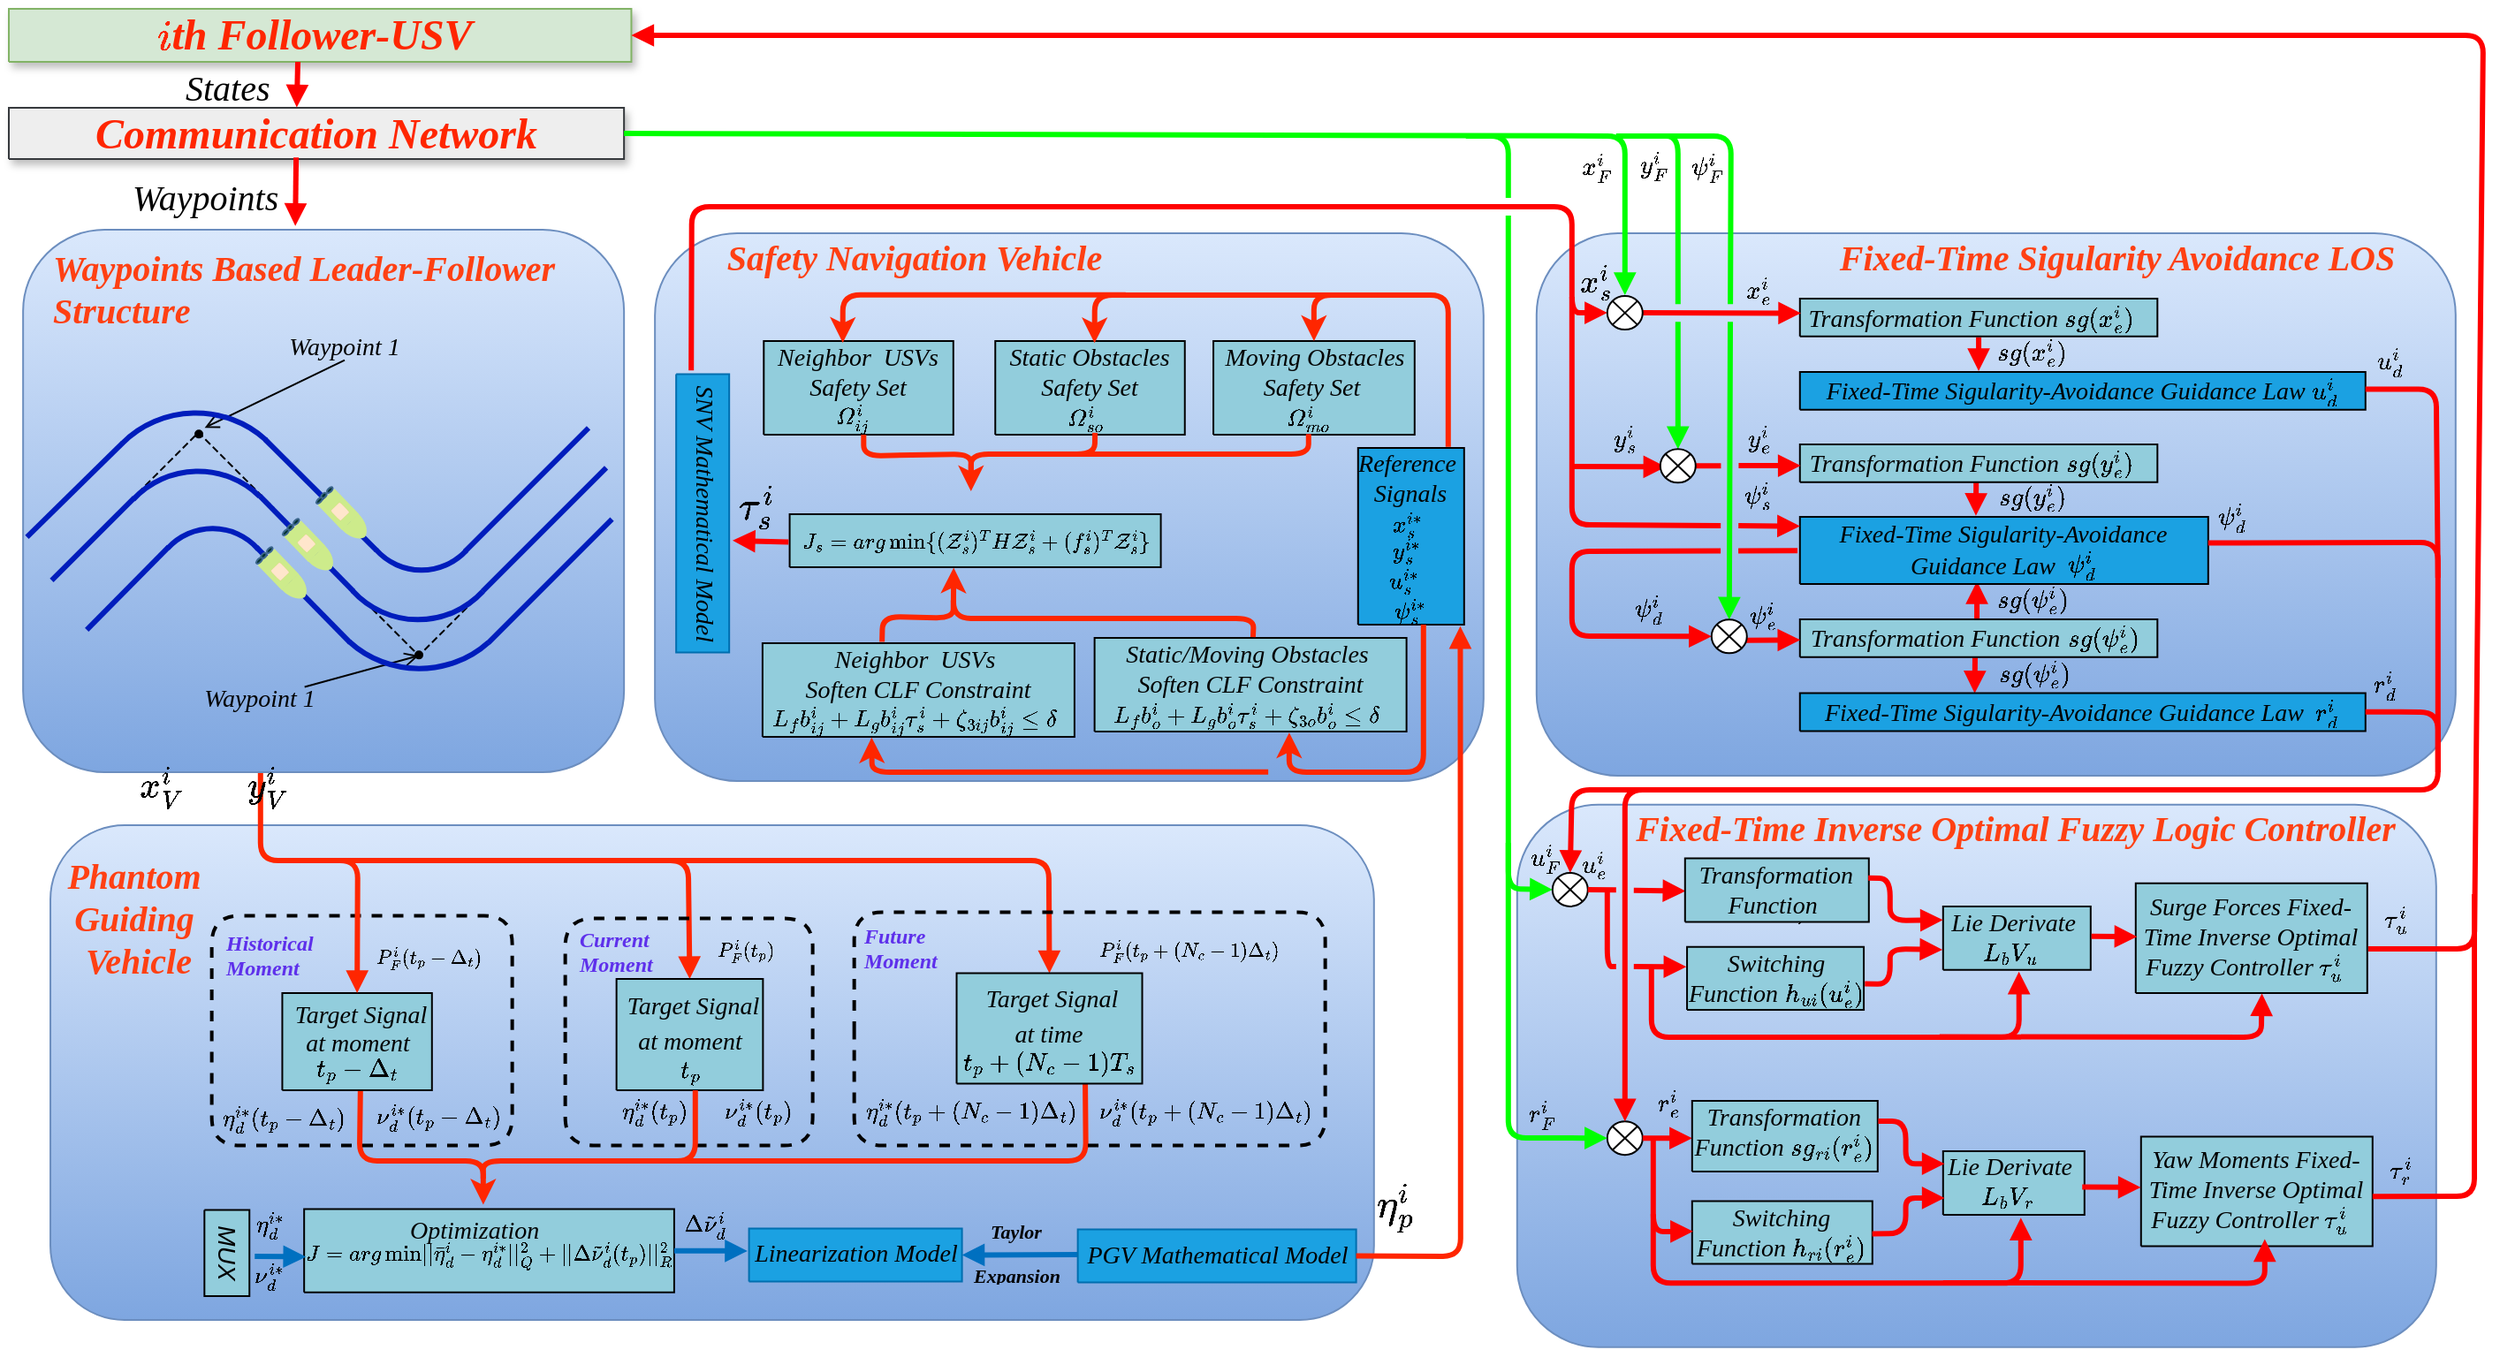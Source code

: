 <mxfile version="28.2.7">
  <diagram name="第 1 页" id="_BpTFwBMnMP1yOmXMjdr">
    <mxGraphModel dx="2794" dy="265" grid="1" gridSize="10" guides="1" tooltips="1" connect="1" arrows="1" fold="1" page="1" pageScale="1" pageWidth="827" pageHeight="1169" math="1" shadow="0">
      <root>
        <mxCell id="0" />
        <mxCell id="1" parent="0" />
        <mxCell id="T7KVqUF5qvl9wL_kl7I3-416" value="" style="rounded=1;whiteSpace=wrap;html=1;fillColor=#dae8fc;strokeColor=#6c8ebf;gradientColor=#7ea6e0;" vertex="1" parent="1">
          <mxGeometry x="923.4" y="1788.39" width="520" height="307" as="geometry" />
        </mxCell>
        <mxCell id="T7KVqUF5qvl9wL_kl7I3-338" value="" style="rounded=1;whiteSpace=wrap;html=1;fillColor=#dae8fc;strokeColor=#6c8ebf;gradientColor=#7ea6e0;" vertex="1" parent="1">
          <mxGeometry x="934.4" y="1465" width="520" height="307" as="geometry" />
        </mxCell>
        <mxCell id="GamXYhBfgSXfClp50BhV-254" value="" style="rounded=1;whiteSpace=wrap;html=1;fillColor=#dae8fc;strokeColor=#6c8ebf;gradientColor=#7ea6e0;" parent="1" vertex="1">
          <mxGeometry x="435.57" y="1465" width="468.83" height="310" as="geometry" />
        </mxCell>
        <UserObject label="&lt;font face=&quot;Times New Roman&quot;&gt;&lt;i&gt;&lt;span style=&quot;font-size: 14px; color: light-dark(rgb(0, 0, 0), rgb(255, 173, 173));&quot;&gt;Neighbor &amp;nbsp;USVs &amp;nbsp;Safety Set&amp;nbsp;&lt;/span&gt;&lt;/i&gt;&lt;/font&gt;&lt;div&gt;&lt;span style=&quot;caret-color: rgb(237, 12, 12); font-family: &amp;quot;Times New Roman&amp;quot;; font-size: 13px; font-weight: 700;&quot;&gt;\(\varOmega_{ij}^i\)&lt;/span&gt;&lt;font face=&quot;Times New Roman&quot;&gt;&lt;i&gt;&lt;span style=&quot;font-size: 14px; color: light-dark(rgb(0, 0, 0), rgb(255, 173, 173));&quot;&gt;&amp;nbsp;&amp;nbsp;&lt;/span&gt;&lt;/i&gt;&lt;/font&gt;&lt;/div&gt;" tags="流程图" id="GamXYhBfgSXfClp50BhV-231">
          <mxCell style="verticalAlign=middle;align=center;overflow=width;vsdxID=280;fillColor=#92cddc;gradientColor=none;shape=stencil(nZBLDoAgDERP0z3SIyjew0SURgSD+Lu9kMZoXLhwN9O+tukAlrNpJg1SzDH4QW/URgNYgZTkjA4UkwJUgGXng+6DX1zLfmoymdXo17xh5zmRJ6Q42BWCfc2oJfdAr+Yv+AP9Cb7OJ3H/2JG1HNGz/84klThPVCc=);strokeColor=#000000;spacingTop=-1;spacingBottom=-1;spacingLeft=-1;spacingRight=-1;points=[[1,0.5,0],[0.5,0.5,0],[0.5,0,0]];labelBackgroundColor=none;rounded=0;html=1;whiteSpace=wrap;" parent="1" vertex="1">
            <mxGeometry x="497.15" y="1526" width="107.25" height="53" as="geometry" />
          </mxCell>
        </UserObject>
        <UserObject label="&lt;font face=&quot;Times New Roman&quot;&gt;&lt;i&gt;&lt;span style=&quot;font-size: 14px; color: light-dark(rgb(0, 0, 0), rgb(255, 173, 173));&quot;&gt;Static Obstacles Safety Set&lt;/span&gt;&lt;/i&gt;&lt;/font&gt;&lt;div&gt;&lt;font face=&quot;Times New Roman&quot;&gt;&lt;i&gt;&lt;span style=&quot;font-size: 14px; color: light-dark(rgb(0, 0, 0), rgb(255, 173, 173));&quot;&gt;&amp;nbsp;&lt;/span&gt;&lt;/i&gt;&lt;/font&gt;&lt;span style=&quot;caret-color: rgb(237, 12, 12); font-family: &amp;quot;Times New Roman&amp;quot;; font-size: 13px; font-weight: 700;&quot;&gt;\(\varOmega_{so}^i\)&lt;/span&gt;&lt;font face=&quot;Times New Roman&quot;&gt;&lt;i&gt;&lt;span style=&quot;font-size: 14px; color: light-dark(rgb(0, 0, 0), rgb(255, 173, 173));&quot;&gt;&amp;nbsp;&amp;nbsp;&lt;/span&gt;&lt;/i&gt;&lt;/font&gt;&lt;/div&gt;" tags="流程图" id="GamXYhBfgSXfClp50BhV-232">
          <mxCell style="verticalAlign=middle;align=center;overflow=width;vsdxID=280;fillColor=#92cddc;gradientColor=none;shape=stencil(nZBLDoAgDERP0z3SIyjew0SURgSD+Lu9kMZoXLhwN9O+tukAlrNpJg1SzDH4QW/URgNYgZTkjA4UkwJUgGXng+6DX1zLfmoymdXo17xh5zmRJ6Q42BWCfc2oJfdAr+Yv+AP9Cb7OJ3H/2JG1HNGz/84klThPVCc=);strokeColor=#000000;spacingTop=-1;spacingBottom=-1;spacingLeft=-1;spacingRight=-1;points=[[1,0.5,0],[0.5,0.5,0],[0.5,0,0]];labelBackgroundColor=none;rounded=0;html=1;whiteSpace=wrap;" parent="1" vertex="1">
            <mxGeometry x="628.13" y="1526" width="107.25" height="53" as="geometry" />
          </mxCell>
        </UserObject>
        <UserObject label="&lt;font face=&quot;Times New Roman&quot;&gt;&lt;i&gt;&lt;span style=&quot;font-size: 14px; color: light-dark(rgb(0, 0, 0), rgb(255, 173, 173));&quot;&gt;Moving Obstacles Safety Set&amp;nbsp;&lt;/span&gt;&lt;/i&gt;&lt;/font&gt;&lt;div&gt;&lt;span style=&quot;caret-color: rgb(237, 12, 12); font-family: &amp;quot;Times New Roman&amp;quot;; font-size: 13px; font-weight: 700;&quot;&gt;\(\varOmega_{mo}^i\)&lt;/span&gt;&lt;font face=&quot;Times New Roman&quot;&gt;&lt;i&gt;&lt;span style=&quot;font-size: 14px; color: light-dark(rgb(0, 0, 0), rgb(255, 173, 173));&quot;&gt;&amp;nbsp;&amp;nbsp;&lt;/span&gt;&lt;/i&gt;&lt;/font&gt;&lt;/div&gt;" tags="流程图" id="GamXYhBfgSXfClp50BhV-233">
          <mxCell style="verticalAlign=middle;align=center;overflow=width;vsdxID=280;fillColor=#92cddc;gradientColor=none;shape=stencil(nZBLDoAgDERP0z3SIyjew0SURgSD+Lu9kMZoXLhwN9O+tukAlrNpJg1SzDH4QW/URgNYgZTkjA4UkwJUgGXng+6DX1zLfmoymdXo17xh5zmRJ6Q42BWCfc2oJfdAr+Yv+AP9Cb7OJ3H/2JG1HNGz/84klThPVCc=);strokeColor=#000000;spacingTop=-1;spacingBottom=-1;spacingLeft=-1;spacingRight=-1;points=[[1,0.5,0],[0.5,0.5,0],[0.5,0,0]];labelBackgroundColor=none;rounded=0;html=1;whiteSpace=wrap;" parent="1" vertex="1">
            <mxGeometry x="751.53" y="1526" width="113.87" height="53" as="geometry" />
          </mxCell>
        </UserObject>
        <UserObject label="&lt;span style=&quot;color: rgb(0, 0, 0);&quot;&gt;&lt;font style=&quot;font-size: 14px;&quot; face=&quot;Times New Roman&quot;&gt;&lt;i&gt;Reference&amp;nbsp;&lt;/i&gt;&lt;/font&gt;&lt;/span&gt;&lt;div&gt;&lt;span style=&quot;color: rgb(0, 0, 0);&quot;&gt;&lt;font style=&quot;font-size: 14px;&quot; face=&quot;Times New Roman&quot;&gt;&lt;i&gt;Signals&lt;/i&gt;&lt;/font&gt;&lt;/span&gt;&lt;div&gt;&lt;span style=&quot;caret-color: rgb(237, 12, 12); font-family: &amp;quot;Times New Roman&amp;quot;; font-size: 13px; font-weight: 700;&quot;&gt;\(x_{s}^{i\ast}\)&amp;nbsp;&lt;/span&gt;&lt;/div&gt;&lt;div&gt;&lt;font face=&quot;Times New Roman&quot;&gt;&lt;i&gt;&lt;span style=&quot;font-size: 14px;&quot;&gt;&amp;nbsp;&lt;/span&gt;&lt;/i&gt;&lt;/font&gt;&lt;span style=&quot;caret-color: rgb(237, 12, 12); font-family: &amp;quot;Times New Roman&amp;quot;; font-size: 13px; font-weight: 700;&quot;&gt;\(y_{s}^{i\ast}\)&amp;nbsp;&lt;/span&gt;&lt;font face=&quot;Times New Roman&quot;&gt;&lt;i&gt;&lt;span style=&quot;font-size: 14px;&quot;&gt;&amp;nbsp;&lt;/span&gt;&lt;/i&gt;&lt;/font&gt;&lt;/div&gt;&lt;div&gt;&lt;span style=&quot;caret-color: rgb(237, 12, 12); font-family: &amp;quot;Times New Roman&amp;quot;; font-size: 13px; font-weight: 700;&quot;&gt;\(u_{s}^{i\ast}\)&amp;nbsp;&lt;/span&gt;&lt;font face=&quot;Times New Roman&quot;&gt;&lt;i&gt;&lt;span style=&quot;font-size: 14px;&quot;&gt;&amp;nbsp;&lt;/span&gt;&lt;/i&gt;&lt;/font&gt;&lt;/div&gt;&lt;div&gt;&lt;span style=&quot;caret-color: rgb(237, 12, 12); font-family: &amp;quot;Times New Roman&amp;quot;; font-size: 13px; font-weight: 700;&quot;&gt;\(\psi_{s}^{i\ast}\)&lt;/span&gt;&lt;/div&gt;&lt;/div&gt;" tags="流程图" id="GamXYhBfgSXfClp50BhV-235">
          <mxCell style="verticalAlign=middle;align=center;overflow=width;vsdxID=280;fillColor=#1BA1E2;gradientColor=none;shape=stencil(nZBLDoAgDERP0z3SIyjew0SURgSD+Lu9kMZoXLhwN9O+tukAlrNpJg1SzDH4QW/URgNYgZTkjA4UkwJUgGXng+6DX1zLfmoymdXo17xh5zmRJ6Q42BWCfc2oJfdAr+Yv+AP9Cb7OJ3H/2JG1HNGz/84klThPVCc=);strokeColor=#000000;spacingTop=-1;spacingBottom=-1;spacingLeft=-1;spacingRight=-1;points=[[1,0.5,0],[0.5,0.5,0],[0.5,0,0]];labelBackgroundColor=none;rounded=0;html=1;whiteSpace=wrap;" parent="1" vertex="1">
            <mxGeometry x="833.4" y="1586.5" width="60" height="100" as="geometry" />
          </mxCell>
        </UserObject>
        <UserObject label="&lt;i style=&quot;font-family: &amp;quot;Times New Roman&amp;quot;;&quot;&gt;&lt;span style=&quot;font-size: 14px;&quot;&gt;Neighbor &amp;nbsp;USVs&amp;nbsp;&lt;/span&gt;&lt;/i&gt;&lt;div&gt;&lt;font style=&quot;font-size: 14px;&quot; face=&quot;Times New Roman&quot;&gt;&lt;i&gt;Soften CLF Constraint&lt;/i&gt;&lt;/font&gt;&lt;div&gt;&lt;font face=&quot;Times New Roman&quot;&gt;&lt;i&gt;&lt;span style=&quot;font-size: 14px; color: light-dark(rgb(0, 0, 0), rgb(255, 173, 173));&quot;&gt;&amp;nbsp;&lt;/span&gt;&lt;/i&gt;&lt;/font&gt;&lt;span style=&quot;caret-color: rgb(237, 12, 12); font-family: &amp;quot;Times New Roman&amp;quot;; font-size: 13px; font-weight: 700;&quot;&gt;\(L_f b_{ij}^i + L_{g} b_{ij}^i \tau_{s}^i + \zeta_{3ij} b_{ij}^i \leq \delta \)&lt;/span&gt;&lt;font face=&quot;Times New Roman&quot;&gt;&lt;i&gt;&lt;span style=&quot;font-size: 14px; color: light-dark(rgb(0, 0, 0), rgb(255, 173, 173));&quot;&gt;&amp;nbsp;&amp;nbsp;&lt;/span&gt;&lt;/i&gt;&lt;/font&gt;&lt;/div&gt;&lt;/div&gt;" tags="流程图" id="GamXYhBfgSXfClp50BhV-249">
          <mxCell style="verticalAlign=middle;align=center;overflow=width;vsdxID=280;fillColor=#92cddc;gradientColor=none;shape=stencil(nZBLDoAgDERP0z3SIyjew0SURgSD+Lu9kMZoXLhwN9O+tukAlrNpJg1SzDH4QW/URgNYgZTkjA4UkwJUgGXng+6DX1zLfmoymdXo17xh5zmRJ6Q42BWCfc2oJfdAr+Yv+AP9Cb7OJ3H/2JG1HNGz/84klThPVCc=);strokeColor=#000000;spacingTop=-1;spacingBottom=-1;spacingLeft=-1;spacingRight=-1;points=[[1,0.5,0],[0.5,0.5,0],[0.5,0,0]];labelBackgroundColor=none;rounded=0;html=1;whiteSpace=wrap;" parent="1" vertex="1">
            <mxGeometry x="496.45" y="1697" width="176.5" height="53" as="geometry" />
          </mxCell>
        </UserObject>
        <UserObject label="&lt;span style=&quot;font-family: &amp;quot;Times New Roman&amp;quot;; font-weight: 700;&quot;&gt;\(J_s={\mathop{arg\min}}\{(\mathcal{Z}_s^i)^T H \mathcal{Z}_s^i +(f_s^i)^T \mathcal{Z}_s^i\}\)&lt;/span&gt;" tags="流程图" id="GamXYhBfgSXfClp50BhV-251">
          <mxCell style="verticalAlign=middle;align=center;overflow=width;vsdxID=280;fillColor=#92cddc;gradientColor=none;shape=stencil(nZBLDoAgDERP0z3SIyjew0SURgSD+Lu9kMZoXLhwN9O+tukAlrNpJg1SzDH4QW/URgNYgZTkjA4UkwJUgGXng+6DX1zLfmoymdXo17xh5zmRJ6Q42BWCfc2oJfdAr+Yv+AP9Cb7OJ3H/2JG1HNGz/84klThPVCc=);strokeColor=#000000;spacingTop=-1;spacingBottom=-1;spacingLeft=-1;spacingRight=-1;points=[[1,0.5,0],[0.5,0.5,0],[0.5,0,0]];labelBackgroundColor=none;rounded=0;html=1;whiteSpace=wrap;" parent="1" vertex="1">
            <mxGeometry x="511.79" y="1624" width="210" height="30" as="geometry" />
          </mxCell>
        </UserObject>
        <UserObject label="&lt;i style=&quot;font-family: &amp;quot;Times New Roman&amp;quot;;&quot;&gt;&lt;span style=&quot;font-size: 14px;&quot;&gt;Static/Moving Obstacles&lt;/span&gt;&lt;/i&gt;&lt;i style=&quot;font-family: &amp;quot;Times New Roman&amp;quot;;&quot;&gt;&lt;span style=&quot;font-size: 14px;&quot;&gt;&amp;nbsp;&lt;/span&gt;&lt;/i&gt;&lt;div&gt;&lt;font style=&quot;font-size: 14px;&quot; face=&quot;Times New Roman&quot;&gt;&lt;i&gt;Soften CLF Constraint&lt;/i&gt;&lt;/font&gt;&lt;div&gt;&lt;font face=&quot;Times New Roman&quot;&gt;&lt;i&gt;&lt;span style=&quot;font-size: 14px; color: light-dark(rgb(0, 0, 0), rgb(255, 173, 173));&quot;&gt;&amp;nbsp;&lt;/span&gt;&lt;/i&gt;&lt;/font&gt;&lt;span style=&quot;caret-color: rgb(237, 12, 12); font-family: &amp;quot;Times New Roman&amp;quot;; font-size: 13px; font-weight: 700;&quot;&gt;\(L_f b_{o}^i + L_{g} b_{o}^i \tau_{s}^i + \zeta_{3o} b_{o}^i \leq \delta \)&lt;/span&gt;&lt;font face=&quot;Times New Roman&quot;&gt;&lt;i&gt;&lt;span style=&quot;font-size: 14px; color: light-dark(rgb(0, 0, 0), rgb(255, 173, 173));&quot;&gt;&amp;nbsp;&amp;nbsp;&lt;/span&gt;&lt;/i&gt;&lt;/font&gt;&lt;/div&gt;&lt;/div&gt;" tags="流程图" id="GamXYhBfgSXfClp50BhV-253">
          <mxCell style="verticalAlign=middle;align=center;overflow=width;vsdxID=280;fillColor=#92cddc;gradientColor=none;shape=stencil(nZBLDoAgDERP0z3SIyjew0SURgSD+Lu9kMZoXLhwN9O+tukAlrNpJg1SzDH4QW/URgNYgZTkjA4UkwJUgGXng+6DX1zLfmoymdXo17xh5zmRJ6Q42BWCfc2oJfdAr+Yv+AP9Cb7OJ3H/2JG1HNGz/84klThPVCc=);strokeColor=#000000;spacingTop=-1;spacingBottom=-1;spacingLeft=-1;spacingRight=-1;points=[[1,0.5,0],[0.5,0.5,0],[0.5,0,0]];labelBackgroundColor=none;rounded=0;html=1;whiteSpace=wrap;" parent="1" vertex="1">
            <mxGeometry x="684.31" y="1694" width="176.5" height="53" as="geometry" />
          </mxCell>
        </UserObject>
        <mxCell id="GamXYhBfgSXfClp50BhV-257" value="" style="rounded=1;whiteSpace=wrap;html=1;fillColor=#dae8fc;strokeColor=#6c8ebf;gradientColor=#7ea6e0;" parent="1" vertex="1">
          <mxGeometry x="93.52" y="1800" width="748.88" height="280" as="geometry" />
        </mxCell>
        <UserObject label="" tags="连接线" id="GamXYhBfgSXfClp50BhV-261">
          <mxCell style="vsdxID=250;edgeStyle=none;startArrow=none;endArrow=block;startSize=5;endSize=5;strokeWidth=3;strokeColor=#0070c0;spacingTop=0;spacingBottom=0;spacingLeft=0;spacingRight=0;verticalAlign=middle;html=1;labelBackgroundColor=#ffffff;rounded=0;entryX=1;entryY=0.5;entryDx=0;entryDy=0;entryPerimeter=0;exitX=0.011;exitY=0.473;exitDx=0;exitDy=0;exitPerimeter=0;" parent="1" source="GamXYhBfgSXfClp50BhV-279" target="GamXYhBfgSXfClp50BhV-280" edge="1">
            <mxGeometry relative="1" as="geometry">
              <Array as="points" />
              <mxPoint x="624.819" y="2038.54" as="sourcePoint" />
              <mxPoint x="625.169" y="2068.55" as="targetPoint" />
            </mxGeometry>
          </mxCell>
        </UserObject>
        <UserObject label="&lt;div&gt;&lt;font style=&quot;color: rgb(0, 0, 0); direction: ltr; letter-spacing: 0px; line-height: 120%; opacity: 1;&quot;&gt;&lt;font style=&quot;font-size: 11px;&quot;&gt;Taylor&lt;/font&gt;&lt;br&gt;&lt;/font&gt;&lt;/div&gt;" tags="背景" id="GamXYhBfgSXfClp50BhV-263">
          <mxCell style="verticalAlign=middle;align=center;overflow=width;vsdxID=252;fillColor=none;gradientColor=none;shape=stencil(nZBLDoAgDERP0z3SIyjew0SURgSD+Lu9kMZoXLhwN9O+tukAlrNpJg1SzDH4QW/URgNYgZTkjA4UkwJUgGXng+6DX1zLfmoymdXo17xh5zmRJ6Q42BWCfc2oJfdAr+Yv+AP9Cb7OJ3H/2JG1HNGz/84klThPVCc=);strokeColor=none;spacingTop=-1;spacingBottom=-1;spacingLeft=-1;spacingRight=-1;points=[];labelBackgroundColor=none;rounded=0;html=1;whiteSpace=wrap;fontFamily=Times New Roman;fontStyle=3" parent="1" vertex="1">
            <mxGeometry x="619.31" y="2021.75" width="42" height="16.5" as="geometry" />
          </mxCell>
        </UserObject>
        <UserObject label="" tags="连接线" id="GamXYhBfgSXfClp50BhV-264">
          <mxCell style="vsdxID=259;edgeStyle=none;startArrow=none;endArrow=block;startSize=5;endSize=5;strokeWidth=3;strokeColor=light-dark(#ff2600, #4cacf1);spacingTop=0;spacingBottom=0;spacingLeft=0;spacingRight=0;verticalAlign=middle;html=1;labelBackgroundColor=#FFFFFF;rounded=1;curved=0;entryX=0.5;entryY=0;entryDx=0;entryDy=0;entryPerimeter=0;" parent="1" target="GamXYhBfgSXfClp50BhV-308" edge="1">
            <mxGeometry relative="1" as="geometry">
              <mxPoint y="-1" as="offset" />
              <Array as="points">
                <mxPoint x="454.4" y="1820" />
              </Array>
              <mxPoint x="378.4" y="1820" as="sourcePoint" />
              <mxPoint x="537.144" y="1844.819" as="targetPoint" />
            </mxGeometry>
          </mxCell>
        </UserObject>
        <UserObject label="&lt;span style=&quot;caret-color: rgb(176, 0, 0); color: light-dark(rgb(0, 0, 0), rgb(255, 173, 173));&quot;&gt;&lt;font style=&quot;font-size: 11px;&quot;&gt;Expansion&lt;/font&gt;&lt;/span&gt;" tags="背景" id="GamXYhBfgSXfClp50BhV-268">
          <mxCell style="verticalAlign=middle;align=center;overflow=width;vsdxID=252;fillColor=none;gradientColor=none;shape=stencil(nZBLDoAgDERP0z3SIyjew0SURgSD+Lu9kMZoXLhwN9O+tukAlrNpJg1SzDH4QW/URgNYgZTkjA4UkwJUgGXng+6DX1zLfmoymdXo17xh5zmRJ6Q42BWCfc2oJfdAr+Yv+AP9Cb7OJ3H/2JG1HNGz/84klThPVCc=);strokeColor=none;spacingTop=-1;spacingBottom=-1;spacingLeft=-1;spacingRight=-1;points=[];labelBackgroundColor=none;rounded=0;html=1;whiteSpace=wrap;fontFamily=Times New Roman;fontStyle=3" parent="1" vertex="1">
            <mxGeometry x="614.31" y="2047.25" width="53" height="11.5" as="geometry" />
          </mxCell>
        </UserObject>
        <mxCell id="GamXYhBfgSXfClp50BhV-272" value="&lt;font style=&quot;font-size: 20px;&quot;&gt;Phantom&amp;nbsp;&lt;/font&gt;&lt;div&gt;&lt;font style=&quot;font-size: 20px;&quot;&gt;Guiding&amp;nbsp;&lt;/font&gt;&lt;/div&gt;&lt;div&gt;&lt;font style=&quot;font-size: 20px;&quot;&gt;Vehicle&lt;/font&gt;&lt;/div&gt;" style="text;html=1;align=center;verticalAlign=middle;whiteSpace=wrap;rounded=0;fontFamily=Times New Roman;fontStyle=3;fontSize=14;fontColor=light-dark(#ff4013, #ededed);" parent="1" vertex="1">
          <mxGeometry x="90.52" y="1808.5" width="105.21" height="86.5" as="geometry" />
        </mxCell>
        <UserObject label="MUX&lt;div&gt;&lt;div&gt;&lt;/div&gt;&lt;/div&gt;" tags="流程图" id="GamXYhBfgSXfClp50BhV-273">
          <mxCell style="verticalAlign=middle;align=center;overflow=width;vsdxID=380;fillColor=#92cddc;gradientColor=none;shape=stencil(nZBLDoAgDERP0z3SIyjew0SURgSD+Lu9kMZoXLhwN9O+tukAlrNpJg1SzDH4QW/URgNYgZTkjA4UkwJUgGXng+6DX1zLfmoymdXo17xh5zmRJ6Q42BWCfc2oJfdAr+Yv+AP9Cb7OJ3H/2JG1HNGz/84klThPVCc=);strokeColor=#000000;spacingTop=-1;spacingBottom=-1;spacingLeft=-1;spacingRight=-1;points=[[1,0.5,0],[0.5,0.5,0],[0.5,0,0]];labelBackgroundColor=none;rounded=0;html=1;whiteSpace=wrap;rotation=90;fontSize=14;fontStyle=2" parent="1" vertex="1">
            <mxGeometry x="169.06" y="2029.41" width="48.67" height="25.46" as="geometry" />
          </mxCell>
        </UserObject>
        <mxCell id="GamXYhBfgSXfClp50BhV-274" value="&lt;span style=&quot;caret-color: rgb(237, 12, 12); color: rgb(0, 0, 0); font-family: &amp;quot;Times New Roman&amp;quot;; font-style: normal; font-variant-caps: normal; font-weight: 400; letter-spacing: normal; text-align: center; text-indent: 0px; text-transform: none; white-space: normal; word-spacing: 0px; -webkit-text-stroke-width: 0px; text-decoration: none; float: none; display: inline !important;&quot;&gt;&lt;font style=&quot;font-size: 13px;&quot;&gt;\(\eta_d^{i\ast}\)&lt;/font&gt;&lt;/span&gt;" style="text;whiteSpace=wrap;html=1;fontSize=19;" parent="1" vertex="1">
          <mxGeometry x="208.084" y="2005.54" width="20" height="27" as="geometry" />
        </mxCell>
        <mxCell id="GamXYhBfgSXfClp50BhV-275" value="&lt;span style=&quot;caret-color: rgb(237, 12, 12); color: rgb(0, 0, 0); font-family: &amp;quot;Times New Roman&amp;quot;; font-style: normal; font-variant-caps: normal; font-weight: 400; letter-spacing: normal; text-align: center; text-indent: 0px; text-transform: none; white-space: normal; word-spacing: 0px; -webkit-text-stroke-width: 0px; text-decoration: none; float: none; display: inline !important;&quot;&gt;&lt;font style=&quot;font-size: 13px;&quot;&gt;\(\nu_d^{i\ast}\)&lt;/font&gt;&lt;/span&gt;" style="text;whiteSpace=wrap;html=1;fontSize=19;" parent="1" vertex="1">
          <mxGeometry x="207.08" y="2035.25" width="20" height="31" as="geometry" />
        </mxCell>
        <UserObject label="&lt;div&gt;&lt;font style=&quot;color: rgb(0, 0, 0); direction: ltr; letter-spacing: 0px; line-height: 120%; opacity: 1;&quot;&gt;&lt;span style=&quot;caret-color: rgb(0, 0, 0); color: rgb(0, 0, 0);&quot;&gt;&lt;font style=&quot;font-size: 14px;&quot;&gt;&lt;span&gt;PGV Mathematical Model&lt;/span&gt;&lt;/font&gt;&lt;/span&gt;&lt;/font&gt;&lt;/div&gt;" tags="流程图" id="GamXYhBfgSXfClp50BhV-279">
          <mxCell style="verticalAlign=middle;align=center;overflow=width;vsdxID=320;shape=stencil(nZBLDoAgDERP0z3SIyjew0SURgSD+Lu9kMZoXLhwN9O+tukAlrNpJg1SzDH4QW/URgNYgZTkjA4UkwJUgGXng+6DX1zLfmoymdXo17xh5zmRJ6Q42BWCfc2oJfdAr+Yv+AP9Cb7OJ3H/2JG1HNGz/84klThPVCc=);spacingTop=-1;spacingBottom=-1;spacingLeft=-1;spacingRight=-1;points=[[1,0.5,0],[0.5,0.5,0],[0.5,0,0]];labelBackgroundColor=none;rounded=0;html=1;whiteSpace=wrap;fontFamily=Times New Roman;fontStyle=2;fillColor=#1BA1E2;fontColor=#ffffff;strokeColor=#006EAF;" parent="1" vertex="1">
            <mxGeometry x="674.814" y="2028.75" width="157.5" height="30" as="geometry" />
          </mxCell>
        </UserObject>
        <UserObject label="&lt;div&gt;&lt;font style=&quot;color: rgb(0, 0, 0); direction: ltr; letter-spacing: 0px; line-height: 120%; opacity: 1;&quot;&gt;&lt;span style=&quot;caret-color: rgb(0, 0, 0); color: rgb(0, 0, 0);&quot;&gt;&lt;font style=&quot;font-size: 14px;&quot;&gt;&lt;span&gt;Linearization Model&lt;/span&gt;&lt;/font&gt;&lt;/span&gt;&lt;/font&gt;&lt;/div&gt;" tags="流程图" id="GamXYhBfgSXfClp50BhV-280">
          <mxCell style="verticalAlign=middle;align=center;overflow=width;vsdxID=320;shape=stencil(nZBLDoAgDERP0z3SIyjew0SURgSD+Lu9kMZoXLhwN9O+tukAlrNpJg1SzDH4QW/URgNYgZTkjA4UkwJUgGXng+6DX1zLfmoymdXo17xh5zmRJ6Q42BWCfc2oJfdAr+Yv+AP9Cb7OJ3H/2JG1HNGz/84klThPVCc=);spacingTop=-1;spacingBottom=-1;spacingLeft=-1;spacingRight=-1;points=[[1,0.5,0],[0.5,0.5,0],[0.5,0,0]];labelBackgroundColor=none;rounded=0;html=1;whiteSpace=wrap;fontFamily=Times New Roman;fontStyle=2;fillColor=#1ba1e2;fontColor=#ffffff;strokeColor=#006EAF;" parent="1" vertex="1">
            <mxGeometry x="488.794" y="2028.25" width="120.5" height="30" as="geometry" />
          </mxCell>
        </UserObject>
        <UserObject label="" tags="连接线" id="GamXYhBfgSXfClp50BhV-288">
          <mxCell style="vsdxID=259;edgeStyle=none;startArrow=none;endArrow=block;startSize=5;endSize=5;strokeWidth=3;strokeColor=light-dark(#ff2600, #4cacf1);spacingTop=0;spacingBottom=0;spacingLeft=0;spacingRight=0;verticalAlign=middle;html=1;labelBackgroundColor=#FFFFFF;rounded=1;curved=0;entryX=0.5;entryY=0;entryDx=0;entryDy=0;entryPerimeter=0;" parent="1" target="GamXYhBfgSXfClp50BhV-314" edge="1">
            <mxGeometry relative="1" as="geometry">
              <mxPoint y="-1" as="offset" />
              <Array as="points">
                <mxPoint x="212.4" y="1820" />
                <mxPoint x="658.4" y="1820" />
              </Array>
              <mxPoint x="212.4" y="1740.09" as="sourcePoint" />
              <mxPoint x="363.584" y="1861.25" as="targetPoint" />
            </mxGeometry>
          </mxCell>
        </UserObject>
        <UserObject label="" tags="连接线" id="GamXYhBfgSXfClp50BhV-289">
          <mxCell style="vsdxID=259;edgeStyle=none;startArrow=none;endArrow=none;startSize=5;endSize=5;strokeWidth=3;strokeColor=light-dark(#ff2600, #4cacf1);spacingTop=0;spacingBottom=0;spacingLeft=0;spacingRight=0;verticalAlign=middle;html=1;labelBackgroundColor=#FFFFFF;rounded=1;curved=0;endFill=0;entryX=0.693;entryY=0.992;entryDx=0;entryDy=0;entryPerimeter=0;" parent="1" target="GamXYhBfgSXfClp50BhV-314" edge="1">
            <mxGeometry relative="1" as="geometry">
              <mxPoint y="-1" as="offset" />
              <Array as="points">
                <mxPoint x="679.4" y="1990" />
              </Array>
              <mxPoint x="448.4" y="1990" as="sourcePoint" />
              <mxPoint x="650.76" y="1924.5" as="targetPoint" />
            </mxGeometry>
          </mxCell>
        </UserObject>
        <UserObject label="" tags="连接线" id="GamXYhBfgSXfClp50BhV-290">
          <mxCell style="vsdxID=259;edgeStyle=none;startArrow=none;endArrow=classic;startSize=5;endSize=5;strokeWidth=3;strokeColor=light-dark(#ff2600, #4cacf1);spacingTop=0;spacingBottom=0;spacingLeft=0;spacingRight=0;verticalAlign=middle;html=1;labelBackgroundColor=#FFFFFF;rounded=1;curved=0;exitX=0.522;exitY=0.984;exitDx=0;exitDy=0;exitPerimeter=0;endFill=1;startFill=0;entryX=0.487;entryY=-0.004;entryDx=0;entryDy=0;entryPerimeter=0;" parent="1" source="GamXYhBfgSXfClp50BhV-300" target="GamXYhBfgSXfClp50BhV-294" edge="1">
            <mxGeometry relative="1" as="geometry">
              <mxPoint y="-1" as="offset" />
              <Array as="points">
                <mxPoint x="268.4" y="1990" />
                <mxPoint x="338.4" y="1990" />
              </Array>
              <mxPoint x="279.94" y="1996.66" as="sourcePoint" />
              <mxPoint x="422.62" y="2031.66" as="targetPoint" />
            </mxGeometry>
          </mxCell>
        </UserObject>
        <mxCell id="GamXYhBfgSXfClp50BhV-291" value="&lt;span style=&quot;caret-color: rgb(237, 12, 12); color: rgb(0, 0, 0); font-family: &amp;quot;Times New Roman&amp;quot;; font-style: normal; font-variant-caps: normal; font-weight: 400; letter-spacing: normal; text-align: center; text-indent: 0px; text-transform: none; white-space: normal; word-spacing: 0px; -webkit-text-stroke-width: 0px; text-decoration: none; float: none; display: inline !important;&quot;&gt;&lt;font style=&quot;font-size: 13px;&quot;&gt;\(\Delta\tilde{\nu}_d^{i}\)&lt;/font&gt;&lt;/span&gt;" style="text;whiteSpace=wrap;html=1;fontSize=19;" parent="1" vertex="1">
          <mxGeometry x="449.85" y="2005.66" width="20.81" height="24.75" as="geometry" />
        </mxCell>
        <mxCell id="GamXYhBfgSXfClp50BhV-292" value="&lt;div&gt;&lt;font style=&quot;font-family: &amp;quot;Times New Roman&amp;quot;; color: rgb(0, 0, 0); direction: ltr; letter-spacing: 0px; line-height: 120%; opacity: 1;&quot;&gt;&lt;br&gt;&lt;/font&gt;&lt;/div&gt;" style="verticalAlign=top;align=center;overflow=width;vsdxID=370;fillColor=#92cddc;gradientColor=none;shape=stencil(nZBLDoAgDERP0z3SIyjew0SURgSD+Lu9kMZoXLhwN9O+tukAlrNpJg1SzDH4QW/URgNYgZTkjA4UkwJUgGXng+6DX1zLfmoymdXo17xh5zmRJ6Q42BWCfc2oJfdAr+Yv+AP9Cb7OJ3H/2JG1HNGz/84klThPVCc=);strokeColor=#000000;spacingTop=-1;spacingBottom=-1;spacingLeft=-1;spacingRight=-1;points=[[1,0.5,0],[0.5,0.5,0],[0.5,0,0]];labelBackgroundColor=none;rounded=0;html=1;whiteSpace=wrap;" parent="1" vertex="1">
          <mxGeometry x="237.08" y="2017.23" width="209.369" height="47.205" as="geometry" />
        </mxCell>
        <mxCell id="GamXYhBfgSXfClp50BhV-293" value="&lt;div style=&quot;text-align: center;&quot;&gt;\(J={\mathop{arg\min}}||\bar{\eta}_d^i-\eta_d^{i\ast}||_Q^2+||\Delta \tilde{\nu}_{d}^i{(t_p)}||_R^2\)&lt;/div&gt;" style="text;whiteSpace=wrap;html=1;fontSize=12;fontFamily=Times New Roman;fontStyle=1" parent="1" vertex="1">
          <mxGeometry x="236.0" y="2028.41" width="198.35" height="24.845" as="geometry" />
        </mxCell>
        <mxCell id="GamXYhBfgSXfClp50BhV-294" value="&lt;i style=&quot;caret-color: rgb(0, 0, 0); color: rgb(0, 0, 0); font-family: &amp;quot;Times New Roman&amp;quot;; font-size: 14px; font-variant-caps: normal; font-weight: 400; letter-spacing: normal; orphans: auto; text-align: center; text-indent: 0px; text-transform: none; white-space: normal; widows: auto; word-spacing: 0px; -webkit-text-stroke-width: 0px; text-decoration: none;&quot;&gt;Optimization&lt;/i&gt;" style="text;whiteSpace=wrap;html=1;" parent="1" vertex="1">
          <mxGeometry x="295.494" y="2014.746" width="88.155" height="12.422" as="geometry" />
        </mxCell>
        <UserObject label="" tags="连接线" id="GamXYhBfgSXfClp50BhV-295">
          <mxCell style="vsdxID=250;edgeStyle=none;startArrow=none;endArrow=block;startSize=5;endSize=5;strokeWidth=3;strokeColor=#0070c0;spacingTop=0;spacingBottom=0;spacingLeft=0;spacingRight=0;verticalAlign=middle;html=1;labelBackgroundColor=#ffffff;rounded=0;entryX=-0.007;entryY=0.424;entryDx=0;entryDy=0;entryPerimeter=0;exitX=1;exitY=0.5;exitDx=0;exitDy=0;exitPerimeter=0;" parent="1" source="GamXYhBfgSXfClp50BhV-292" target="GamXYhBfgSXfClp50BhV-280" edge="1">
            <mxGeometry relative="1" as="geometry">
              <Array as="points" />
              <mxPoint x="456.409" y="2011.832" as="sourcePoint" />
              <mxPoint x="544.39" y="2047.26" as="targetPoint" />
            </mxGeometry>
          </mxCell>
        </UserObject>
        <UserObject label="" tags="连接线" id="GamXYhBfgSXfClp50BhV-297">
          <mxCell style="vsdxID=250;edgeStyle=none;startArrow=none;endArrow=block;startSize=5;endSize=5;strokeWidth=3;strokeColor=#0070c0;spacingTop=0;spacingBottom=0;spacingLeft=0;spacingRight=0;verticalAlign=middle;html=1;labelBackgroundColor=#ffffff;rounded=0;entryX=1.028;entryY=0.335;entryDx=0;entryDy=0;entryPerimeter=0;exitX=0.537;exitY=-0.118;exitDx=0;exitDy=0;exitPerimeter=0;" parent="1" source="GamXYhBfgSXfClp50BhV-273" edge="1">
            <mxGeometry relative="1" as="geometry">
              <Array as="points" />
              <mxPoint x="205.77" y="2045.219" as="sourcePoint" />
              <mxPoint x="238.084" y="2044.275" as="targetPoint" />
            </mxGeometry>
          </mxCell>
        </UserObject>
        <UserObject label="" tags="背景" id="GamXYhBfgSXfClp50BhV-299">
          <mxCell style="vsdxID=318;fillColor=none;shape=stencil(nZFLDsIwDERP4y0yiUBiXcoFOEFEDLEISZWm/E5PWhepdMGiWdkzz7Y0AV21zjQECtuc4pUebLMDvQelODhKnEsFugZdnWOiS4pdsNI3ppAKB4WszKx7WqFJpyO/adQ2q93P2wokW27x3l9/CotivcZJlP4gqOcwQb/mIvgPuhCcnS/FkI8kx95LvFN/nmeR5C90/QE=);dashed=1;strokeColor=#000000;strokeWidth=2;points=[[1,0.5,0],[0.5,0,0],[0.5,0.5,0],[0.5,0.5,0]];labelBackgroundColor=none;rounded=1;html=1;whiteSpace=wrap;fontColor=#ffffff;" parent="1" vertex="1">
            <mxGeometry x="184.82" y="1851.25" width="170" height="130" as="geometry" />
          </mxCell>
        </UserObject>
        <UserObject label="&lt;div&gt;&lt;span style=&quot;color: rgb(0, 0, 0);&quot;&gt;&lt;font face=&quot;Times New Roman&quot; style=&quot;font-size: 14px;&quot;&gt;&lt;i&gt;&lt;font style=&quot;direction: ltr; letter-spacing: 0px; line-height: 120%; opacity: 1; color: rgb(0, 0, 0);&quot;&gt;&amp;nbsp;&lt;/font&gt;&lt;font style=&quot;direction: ltr; letter-spacing: 0px; line-height: 120%; opacity: 1; color: rgb(0, 0, 0);&quot;&gt;Target&lt;/font&gt;&lt;font style=&quot;direction: ltr; letter-spacing: 0px; line-height: 120%; opacity: 1; color: rgb(0, 0, 0);&quot;&gt; &lt;/font&gt;&lt;font style=&quot;direction: ltr; letter-spacing: 0px; line-height: 120%; opacity: 1; color: rgb(0, 0, 0);&quot;&gt;&lt;font&gt;Signal&lt;/font&gt;&lt;br&gt;&lt;/font&gt;&lt;/i&gt;&lt;/font&gt;&lt;/span&gt;&lt;/div&gt;&lt;div&gt;&lt;font style=&quot;direction: ltr; letter-spacing: 0px; line-height: 120%; opacity: 1; color: rgb(0, 0, 0);&quot;&gt;&lt;span style=&quot;caret-color: rgb(237, 12, 12); color: rgb(0, 0, 0);&quot;&gt;&lt;font face=&quot;Times New Roman&quot; style=&quot;font-size: 14px;&quot;&gt;&lt;i&gt;at moment&lt;/i&gt;&lt;/font&gt;&lt;/span&gt;&lt;/font&gt;&lt;/div&gt;&lt;div&gt;&lt;font style=&quot;direction: ltr; letter-spacing: 0px; line-height: 120%; opacity: 1; color: rgb(0, 0, 0);&quot;&gt;&lt;span style=&quot;caret-color: rgb(237, 12, 12); color: rgb(0, 0, 0);&quot;&gt;&lt;font face=&quot;Times New Roman&quot; style=&quot;font-size: 14px;&quot;&gt;&lt;i&gt;\(t_p-\Delta_t\)&lt;/i&gt;&lt;/font&gt;&lt;/span&gt;&lt;/font&gt;&lt;/div&gt;" tags="流程图" id="GamXYhBfgSXfClp50BhV-300">
          <mxCell style="verticalAlign=middle;align=center;overflow=width;vsdxID=280;fillColor=#92cddc;gradientColor=none;shape=stencil(nZBLDoAgDERP0z3SIyjew0SURgSD+Lu9kMZoXLhwN9O+tukAlrNpJg1SzDH4QW/URgNYgZTkjA4UkwJUgGXng+6DX1zLfmoymdXo17xh5zmRJ6Q42BWCfc2oJfdAr+Yv+AP9Cb7OJ3H/2JG1HNGz/84klThPVCc=);strokeColor=#000000;spacingTop=-1;spacingBottom=-1;spacingLeft=-1;spacingRight=-1;points=[[1,0.5,0],[0.5,0.5,0],[0.5,0,0]];labelBackgroundColor=none;rounded=0;html=1;whiteSpace=wrap;" parent="1" vertex="1">
            <mxGeometry x="224.72" y="1895" width="84.68" height="55" as="geometry" />
          </mxCell>
        </UserObject>
        <mxCell id="GamXYhBfgSXfClp50BhV-301" value="&lt;span style=&quot;caret-color: rgb(237, 12, 12); color: rgb(0, 0, 0); font-family: &amp;quot;Times New Roman&amp;quot;; font-style: normal; font-variant-caps: normal; letter-spacing: normal; text-align: center; text-indent: 0px; text-transform: none; white-space: normal; word-spacing: 0px; -webkit-text-stroke-width: 0px; text-decoration: none; float: none; display: inline !important;&quot;&gt;&lt;font&gt;\(P_F^i(t_p-\Delta_t)\)&lt;/font&gt;&lt;/span&gt;" style="text;whiteSpace=wrap;html=1;fontSize=11;fontStyle=1" parent="1" vertex="1">
          <mxGeometry x="275.82" y="1861.25" width="73.25" height="30" as="geometry" />
        </mxCell>
        <mxCell id="GamXYhBfgSXfClp50BhV-302" value="Historical&#xa;Moment" style="text;whiteSpace=wrap;fontStyle=3;fontFamily=Times New Roman;fontColor=light-dark(#5e30eb, #ededed);" parent="1" vertex="1">
          <mxGeometry x="191.38" y="1852.75" width="53.44" height="35" as="geometry" />
        </mxCell>
        <mxCell id="GamXYhBfgSXfClp50BhV-303" value="&lt;span style=&quot;caret-color: rgb(237, 12, 12); color: rgb(0, 0, 0); font-family: &amp;quot;Times New Roman&amp;quot;; font-style: normal; font-variant-caps: normal; letter-spacing: normal; text-align: center; text-indent: 0px; text-transform: none; white-space: normal; word-spacing: 0px; -webkit-text-stroke-width: 0px; text-decoration: none; float: none; display: inline !important;&quot;&gt;&lt;font&gt;\(\eta_d^{i\ast}(t_p-\Delta_t)\)&lt;/font&gt;&lt;/span&gt;" style="text;whiteSpace=wrap;html=1;fontSize=13;fontStyle=1" parent="1" vertex="1">
          <mxGeometry x="189.376" y="1951.25" width="71.38" height="27" as="geometry" />
        </mxCell>
        <mxCell id="GamXYhBfgSXfClp50BhV-304" value="&lt;span style=&quot;caret-color: rgb(237, 12, 12); color: rgb(0, 0, 0); font-family: &amp;quot;Times New Roman&amp;quot;; font-style: normal; font-variant-caps: normal; letter-spacing: normal; text-align: center; text-indent: 0px; text-transform: none; white-space: normal; word-spacing: 0px; -webkit-text-stroke-width: 0px; text-decoration: none; float: none; display: inline !important;&quot;&gt;&lt;font&gt;\(\nu_d^{i\ast}(t_p-\Delta_t)\)&lt;/font&gt;&lt;/span&gt;" style="text;whiteSpace=wrap;html=1;fontSize=13;fontStyle=1" parent="1" vertex="1">
          <mxGeometry x="275.816" y="1950" width="81.75" height="29.5" as="geometry" />
        </mxCell>
        <UserObject label="" tags="背景" id="GamXYhBfgSXfClp50BhV-307">
          <mxCell style="vsdxID=319;shape=stencil(nZFLDsIwDERP4y0yiUBiXcoFOEFEDLEISZWm/E5PWhepdMGiWdkzz7Y0AV21zjQECtuc4pUebLMDvQelODhKnEsFugZdnWOiS4pdsNI3ppAKB4WszKx7WqFJpyO/adQ2q93P2wokW27x3l9/CotivcZJlP4gqOcwQb/mIvgPuhCcnS/FkI8kx95LvFN/nmeR5C90/QE=);dashed=1;strokeWidth=2;points=[[1,0.5,0],[0.5,0,0],[0.5,0.5,0],[0.5,0.5,0]];labelBackgroundColor=none;rounded=1;html=1;whiteSpace=wrap;fillColor=none;" parent="1" vertex="1">
            <mxGeometry x="384.82" y="1852.75" width="140" height="128.5" as="geometry" />
          </mxCell>
        </UserObject>
        <UserObject label="&lt;div&gt;&lt;font face=&quot;Times New Roman&quot; style=&quot;color: rgb(0, 0, 0); direction: ltr; letter-spacing: 0px; line-height: 120%; opacity: 1; font-size: 14px;&quot;&gt;&lt;i&gt;&lt;div style=&quot;caret-color: rgb(0, 0, 0); color: rgb(0, 0, 0);&quot;&gt;&lt;span style=&quot;color: rgb(0, 0, 0);&quot;&gt;&lt;font style=&quot;direction: ltr; letter-spacing: 0px; line-height: 23.712px; opacity: 1; color: rgb(0, 0, 0);&quot;&gt;&amp;nbsp;&lt;/font&gt;&lt;font style=&quot;direction: ltr; letter-spacing: 0px; line-height: 21.6px; opacity: 1; color: rgb(0, 0, 0);&quot;&gt;Target&lt;/font&gt;&lt;font style=&quot;direction: ltr; letter-spacing: 0px; line-height: 23.712px; opacity: 1; color: rgb(0, 0, 0);&quot;&gt;&amp;nbsp;&lt;/font&gt;&lt;font style=&quot;direction: ltr; letter-spacing: 0px; line-height: 14.4px; opacity: 1; color: rgb(0, 0, 0);&quot;&gt;&lt;font&gt;Signal&lt;/font&gt;&lt;br&gt;&lt;/font&gt;&lt;/span&gt;&lt;/div&gt;&lt;div style=&quot;caret-color: rgb(0, 0, 0); color: rgb(0, 0, 0);&quot;&gt;&lt;font style=&quot;direction: ltr; letter-spacing: 0px; line-height: 14.4px; opacity: 1; color: rgb(0, 0, 0);&quot;&gt;&lt;span style=&quot;caret-color: rgb(237, 12, 12); color: rgb(0, 0, 0);&quot;&gt;&lt;font&gt;at moment&lt;/font&gt;&lt;/span&gt;&lt;/font&gt;&lt;/div&gt;&lt;div style=&quot;caret-color: rgb(0, 0, 0); color: rgb(0, 0, 0);&quot;&gt;&lt;font style=&quot;direction: ltr; letter-spacing: 0px; line-height: 14.4px; opacity: 1; color: rgb(0, 0, 0);&quot;&gt;&lt;span style=&quot;caret-color: rgb(237, 12, 12); color: rgb(0, 0, 0);&quot;&gt;&lt;font&gt;\(t_p\)&lt;/font&gt;&lt;/span&gt;&lt;/font&gt;&lt;/div&gt;&lt;/i&gt;&lt;/font&gt;&lt;/div&gt;" tags="流程图" id="GamXYhBfgSXfClp50BhV-308">
          <mxCell style="verticalAlign=middle;align=center;overflow=width;vsdxID=294;fillColor=#92cddc;gradientColor=none;shape=stencil(nZBLDoAgDERP0z3SIyjew0SURgSD+Lu9kMZoXLhwN9O+tukAlrNpJg1SzDH4QW/URgNYgZTkjA4UkwJUgGXng+6DX1zLfmoymdXo17xh5zmRJ6Q42BWCfc2oJfdAr+Yv+AP9Cb7OJ3H/2JG1HNGz/84klThPVCc=);strokeColor=#000000;spacingTop=-1;spacingBottom=-1;spacingLeft=-1;spacingRight=-1;points=[[1,0.5,0],[0.5,0.5,0],[0.5,0,0]];labelBackgroundColor=none;rounded=0;html=1;whiteSpace=wrap;" parent="1" vertex="1">
            <mxGeometry x="413.82" y="1887" width="82.87" height="63" as="geometry" />
          </mxCell>
        </UserObject>
        <mxCell id="GamXYhBfgSXfClp50BhV-309" value="&lt;span style=&quot;caret-color: rgb(237, 12, 12); color: rgb(0, 0, 0); font-family: &amp;quot;Times New Roman&amp;quot;; font-style: normal; font-variant-caps: normal; letter-spacing: normal; text-align: center; text-indent: 0px; text-transform: none; white-space: normal; word-spacing: 0px; -webkit-text-stroke-width: 0px; text-decoration: none; float: none; display: inline !important;&quot;&gt;&lt;font&gt;\(P_F^i(t_p)\)&lt;/font&gt;&lt;/span&gt;" style="text;whiteSpace=wrap;html=1;fontSize=11;fontStyle=1" parent="1" vertex="1">
          <mxGeometry x="468.82" y="1857.25" width="50" height="28" as="geometry" />
        </mxCell>
        <mxCell id="GamXYhBfgSXfClp50BhV-310" value="Current &#xa;Moment" style="text;whiteSpace=wrap;fontStyle=3;fontFamily=Times New Roman;fontColor=light-dark(#5e30eb, #ededed);" parent="1" vertex="1">
          <mxGeometry x="391.14" y="1851.25" width="53.68" height="40" as="geometry" />
        </mxCell>
        <mxCell id="GamXYhBfgSXfClp50BhV-311" value="&lt;span style=&quot;caret-color: rgb(237, 12, 12); color: rgb(0, 0, 0); font-family: &amp;quot;Times New Roman&amp;quot;; font-style: normal; font-variant-caps: normal; letter-spacing: normal; text-align: center; text-indent: 0px; text-transform: none; white-space: normal; word-spacing: 0px; -webkit-text-stroke-width: 0px; text-decoration: none; float: none; display: inline !important;&quot;&gt;&lt;font&gt;\(\eta_d^{i\ast}(t_p)\)&lt;/font&gt;&lt;/span&gt;" style="text;whiteSpace=wrap;html=1;fontSize=13;fontStyle=1" parent="1" vertex="1">
          <mxGeometry x="414.576" y="1947.25" width="50" height="31" as="geometry" />
        </mxCell>
        <mxCell id="GamXYhBfgSXfClp50BhV-312" value="&lt;span style=&quot;caret-color: rgb(237, 12, 12); color: rgb(0, 0, 0); font-family: &amp;quot;Times New Roman&amp;quot;; font-style: normal; font-variant-caps: normal; letter-spacing: normal; text-align: center; text-indent: 0px; text-transform: none; white-space: normal; word-spacing: 0px; -webkit-text-stroke-width: 0px; text-decoration: none; float: none; display: inline !important;&quot;&gt;&lt;font&gt;\(\nu_d^{i\ast}(t_p)\)&lt;/font&gt;&lt;/span&gt;" style="text;whiteSpace=wrap;html=1;fontSize=13;fontStyle=1" parent="1" vertex="1">
          <mxGeometry x="473.446" y="1947" width="40.75" height="37.5" as="geometry" />
        </mxCell>
        <UserObject label="" tags="背景" id="GamXYhBfgSXfClp50BhV-313">
          <mxCell style="vsdxID=373;shape=stencil(nZFLDsIwDERP4y0yiUBiXcoFOEFEDLEISZWm/E5PWhepdMGiWdkzz7Y0AV21zjQECtuc4pUebLMDvQelODhKnEsFugZdnWOiS4pdsNI3ppAKB4WszKx7WqFJpyO/adQ2q93P2wokW27x3l9/CotivcZJlP4gqOcwQb/mIvgPuhCcnS/FkI8kx95LvFN/nmeR5C90/QE=);dashed=1;strokeWidth=2;points=[[1,0.5,0],[0.5,0,0],[0.5,0.5,0],[0.5,0.5,0]];labelBackgroundColor=none;rounded=1;html=1;whiteSpace=wrap;fillColor=none;" parent="1" vertex="1">
            <mxGeometry x="548.32" y="1849.25" width="266.5" height="132" as="geometry" />
          </mxCell>
        </UserObject>
        <UserObject label="&lt;font face=&quot;Times New Roman&quot; style=&quot;color: rgb(0, 0, 0); direction: ltr; letter-spacing: 0px; line-height: 120%; opacity: 1; font-size: 14px;&quot;&gt;&lt;i&gt;&lt;div style=&quot;caret-color: rgb(0, 0, 0); color: rgb(0, 0, 0);&quot;&gt;&lt;span style=&quot;color: rgb(0, 0, 0);&quot;&gt;&lt;font style=&quot;direction: ltr; letter-spacing: 0px; line-height: 23.712px; opacity: 1; color: rgb(0, 0, 0);&quot;&gt;&amp;nbsp;&lt;/font&gt;&lt;font style=&quot;direction: ltr; letter-spacing: 0px; line-height: 21.6px; opacity: 1; color: rgb(0, 0, 0);&quot;&gt;Target&lt;/font&gt;&lt;font style=&quot;direction: ltr; letter-spacing: 0px; line-height: 23.712px; opacity: 1; color: rgb(0, 0, 0);&quot;&gt;&amp;nbsp;&lt;/font&gt;&lt;font style=&quot;direction: ltr; letter-spacing: 0px; line-height: 14.4px; opacity: 1; color: rgb(0, 0, 0);&quot;&gt;&lt;font&gt;Signal&lt;/font&gt;&lt;br&gt;&lt;/font&gt;&lt;/span&gt;&lt;/div&gt;&lt;div style=&quot;caret-color: rgb(0, 0, 0); color: rgb(0, 0, 0);&quot;&gt;&lt;font style=&quot;direction: ltr; letter-spacing: 0px; line-height: 14.4px; opacity: 1; color: rgb(0, 0, 0);&quot;&gt;&lt;span style=&quot;caret-color: rgb(237, 12, 12); color: rgb(0, 0, 0);&quot;&gt;&lt;font&gt;at time&lt;/font&gt;&lt;/span&gt;&lt;/font&gt;&lt;span style=&quot;caret-color: rgb(237, 12, 12); color: rgb(0, 0, 0); letter-spacing: 0px;&quot;&gt;\(t_p+(N_c-1)T_s\)&lt;/span&gt;&lt;/div&gt;&lt;/i&gt;&lt;/font&gt;" tags="流程图" id="GamXYhBfgSXfClp50BhV-314">
          <mxCell style="verticalAlign=middle;align=center;overflow=width;vsdxID=364;fillColor=#92cddc;gradientColor=none;shape=stencil(nZBLDoAgDERP0z3SIyjew0SURgSD+Lu9kMZoXLhwN9O+tukAlrNpJg1SzDH4QW/URgNYgZTkjA4UkwJUgGXng+6DX1zLfmoymdXo17xh5zmRJ6Q42BWCfc2oJfdAr+Yv+AP9Cb7OJ3H/2JG1HNGz/84klThPVCc=);strokeColor=#000000;spacingTop=-1;spacingBottom=-1;spacingLeft=-1;spacingRight=-1;points=[[1,0.5,0],[0.5,0.5,0],[0.5,0,0]];labelBackgroundColor=none;rounded=0;html=1;whiteSpace=wrap;fontSize=16;" parent="1" vertex="1">
            <mxGeometry x="606.26" y="1883.75" width="105" height="62.5" as="geometry" />
          </mxCell>
        </UserObject>
        <mxCell id="GamXYhBfgSXfClp50BhV-315" value="&lt;span style=&quot;caret-color: rgb(237, 12, 12); color: rgb(0, 0, 0); font-family: &amp;quot;Times New Roman&amp;quot;; font-style: normal; font-variant-caps: normal; letter-spacing: normal; text-align: center; text-indent: 0px; text-transform: none; white-space: normal; word-spacing: 0px; -webkit-text-stroke-width: 0px; text-decoration: none; float: none; display: inline !important;&quot;&gt;&lt;font&gt;\(P_F^i(t_p+(N_c-1)\Delta_t)\)&lt;/font&gt;&lt;/span&gt;" style="text;whiteSpace=wrap;html=1;fontSize=11;fontStyle=1" parent="1" vertex="1">
          <mxGeometry x="684.82" y="1857.25" width="97.75" height="20.75" as="geometry" />
        </mxCell>
        <mxCell id="GamXYhBfgSXfClp50BhV-316" value="Future&#xa;Moment" style="text;whiteSpace=wrap;fontStyle=3;fontFamily=Times New Roman;fontColor=light-dark(#5e30eb, #ededed);" parent="1" vertex="1">
          <mxGeometry x="551.76" y="1849.25" width="56.5" height="38.5" as="geometry" />
        </mxCell>
        <mxCell id="GamXYhBfgSXfClp50BhV-317" value="&lt;span style=&quot;caret-color: rgb(237, 12, 12); color: rgb(0, 0, 0); font-family: &amp;quot;Times New Roman&amp;quot;; font-style: normal; font-variant-caps: normal; letter-spacing: normal; text-align: center; text-indent: 0px; text-transform: none; white-space: normal; word-spacing: 0px; -webkit-text-stroke-width: 0px; text-decoration: none; float: none; display: inline !important;&quot;&gt;\(\eta_d^{i\ast}(t_p+(N_c-1)\Delta_t)\)&lt;/span&gt;" style="text;whiteSpace=wrap;html=1;fontSize=13;fontStyle=1" parent="1" vertex="1">
          <mxGeometry x="553.326" y="1947.25" width="98.5" height="29.25" as="geometry" />
        </mxCell>
        <mxCell id="GamXYhBfgSXfClp50BhV-318" value="&lt;span style=&quot;caret-color: rgb(237, 12, 12); color: rgb(0, 0, 0); font-family: &amp;quot;Times New Roman&amp;quot;; font-style: normal; font-variant-caps: normal; letter-spacing: normal; text-align: center; text-indent: 0px; text-transform: none; white-space: normal; word-spacing: 0px; -webkit-text-stroke-width: 0px; text-decoration: none; float: none; display: inline !important;&quot;&gt;\(\nu_d^{i\ast}(t_p+(N_c-1)\Delta_t)\)&lt;/span&gt;" style="text;whiteSpace=wrap;html=1;fontSize=13;fontStyle=1" parent="1" vertex="1">
          <mxGeometry x="684.816" y="1947" width="103.5" height="27.5" as="geometry" />
        </mxCell>
        <UserObject label="&lt;div&gt;&lt;font style=&quot;font-family: &amp;quot;Times New Roman&amp;quot;; direction: ltr; letter-spacing: 0px; line-height: 120%; opacity: 1; font-size: 24px; color: light-dark(rgb(255, 38, 0), rgb(237, 237, 237));&quot;&gt;&lt;b&gt;Communication Network&lt;/b&gt;&lt;/font&gt;&lt;font style=&quot;font-size: 22.58px; font-family: &amp;quot;Times New Roman&amp;quot;; color: rgb(0, 0, 0); direction: ltr; letter-spacing: 0px; line-height: 120%; opacity: 1;&quot;&gt;&lt;br&gt;&lt;/font&gt;&lt;/div&gt;" tags="流程图" id="GamXYhBfgSXfClp50BhV-321">
          <mxCell style="verticalAlign=middle;align=center;overflow=width;vsdxID=235;rotation=0;fillColor=#eeeeee;shape=stencil(nZBLDoAgDERP0z3SIyjew0SURgSD+Lu9kMZoXLhwN9O+tukAlrNpJg1SzDH4QW/URgNYgZTkjA4UkwJUgGXng+6DX1zLfmoymdXo17xh5zmRJ6Q42BWCfc2oJfdAr+Yv+AP9Cb7OJ3H/2JG1HNGz/84klThPVCc=);strokeColor=#36393d;shadow=1;spacingTop=-1;spacingBottom=-1;spacingLeft=-1;spacingRight=-1;points=[[1,0.5,0],[0.5,0.5,0],[0.5,0,0]];labelBackgroundColor=none;rounded=0;html=1;whiteSpace=wrap;fontStyle=2" parent="1" vertex="1">
            <mxGeometry x="70" y="1394" width="348.07" height="29" as="geometry" />
          </mxCell>
        </UserObject>
        <UserObject label="" tags="连接线" id="GamXYhBfgSXfClp50BhV-324">
          <mxCell style="vsdxID=374;edgeStyle=none;startArrow=none;endArrow=block;startSize=5;endSize=5;strokeWidth=3;strokeColor=#FF0000;spacingTop=0;spacingBottom=0;spacingLeft=0;spacingRight=0;verticalAlign=middle;html=1;labelBackgroundColor=#FFFFFF;rounded=0;entryX=0.453;entryY=-0.007;entryDx=0;entryDy=0;entryPerimeter=0;exitX=0.467;exitY=0.971;exitDx=0;exitDy=0;exitPerimeter=0;" parent="1" source="GamXYhBfgSXfClp50BhV-321" target="GamXYhBfgSXfClp50BhV-329" edge="1">
            <mxGeometry relative="1" as="geometry">
              <mxPoint x="-1" as="offset" />
              <Array as="points" />
              <mxPoint x="234.4" y="1430" as="sourcePoint" />
              <mxPoint x="231.02" y="1435.75" as="targetPoint" />
            </mxGeometry>
          </mxCell>
        </UserObject>
        <mxCell id="GamXYhBfgSXfClp50BhV-325" value="&lt;div style=&quot;text-align: center;&quot;&gt;&lt;font face=&quot;Times New Roman&quot;&gt;&lt;span style=&quot;caret-color: rgb(237, 12, 12);&quot;&gt;Waypoints&lt;/span&gt;&lt;/font&gt;&lt;/div&gt;" style="text;whiteSpace=wrap;html=1;fontSize=20;fontStyle=2;fontColor=#000000;" parent="1" vertex="1">
          <mxGeometry x="137.77" y="1426" width="87.75" height="30" as="geometry" />
        </mxCell>
        <UserObject label="" tags="连接线" id="GamXYhBfgSXfClp50BhV-381">
          <mxCell style="vsdxID=259;edgeStyle=none;startArrow=none;endArrow=none;startSize=5;endSize=5;strokeWidth=3;strokeColor=light-dark(#ff2600, #4cacf1);spacingTop=0;spacingBottom=0;spacingLeft=0;spacingRight=0;verticalAlign=middle;html=1;labelBackgroundColor=#FFFFFF;rounded=1;curved=0;endFill=0;startFill=0;" parent="1" edge="1">
            <mxGeometry relative="1" as="geometry">
              <mxPoint y="-1" as="offset" />
              <Array as="points">
                <mxPoint x="338.4" y="1990" />
                <mxPoint x="458.4" y="1990" />
              </Array>
              <mxPoint x="338.4" y="2000" as="sourcePoint" />
              <mxPoint x="458.4" y="1950" as="targetPoint" />
            </mxGeometry>
          </mxCell>
        </UserObject>
        <mxCell id="GamXYhBfgSXfClp50BhV-382" value="&lt;div&gt;&lt;font style=&quot;font-size: 20px;&quot;&gt;Safety&amp;nbsp;&lt;/font&gt;&lt;span style=&quot;font-size: 20px;&quot;&gt;Navigation&amp;nbsp;&lt;/span&gt;&lt;span style=&quot;font-size: 20px;&quot;&gt;Vehicle&lt;/span&gt;&lt;/div&gt;" style="text;html=1;align=center;verticalAlign=middle;whiteSpace=wrap;rounded=0;fontFamily=Times New Roman;fontStyle=3;fontSize=14;fontColor=light-dark(#ff4013, #ededed);" parent="1" vertex="1">
          <mxGeometry x="471.4" y="1463" width="223" height="30" as="geometry" />
        </mxCell>
        <UserObject label="" tags="连接线" id="GamXYhBfgSXfClp50BhV-384">
          <mxCell style="vsdxID=259;edgeStyle=none;startArrow=none;endArrow=block;startSize=5;endSize=5;strokeWidth=3;strokeColor=light-dark(#ff2600, #4cacf1);spacingTop=0;spacingBottom=0;spacingLeft=0;spacingRight=0;verticalAlign=middle;html=1;labelBackgroundColor=#FFFFFF;rounded=1;curved=0;entryX=0.964;entryY=1.009;entryDx=0;entryDy=0;entryPerimeter=0;exitX=1;exitY=0.5;exitDx=0;exitDy=0;exitPerimeter=0;" parent="1" source="GamXYhBfgSXfClp50BhV-279" target="GamXYhBfgSXfClp50BhV-235" edge="1">
            <mxGeometry relative="1" as="geometry">
              <mxPoint y="-1" as="offset" />
              <Array as="points">
                <mxPoint x="891.4" y="2044" />
                <mxPoint x="891.4" y="1960" />
              </Array>
              <mxPoint x="949.15" y="1838.87" as="sourcePoint" />
              <mxPoint x="973.17" y="1913.87" as="targetPoint" />
            </mxGeometry>
          </mxCell>
        </UserObject>
        <mxCell id="GamXYhBfgSXfClp50BhV-387" value="&lt;span style=&quot;caret-color: rgb(237, 12, 12); color: rgb(0, 0, 0); font-family: &amp;quot;Times New Roman&amp;quot;; font-style: normal; font-variant-caps: normal; font-weight: 400; letter-spacing: normal; text-align: center; text-indent: 0px; text-transform: none; white-space: normal; word-spacing: 0px; -webkit-text-stroke-width: 0px; text-decoration: none; float: none; display: inline !important;&quot;&gt;&lt;font&gt;\(\eta_p^{i}\)&lt;/font&gt;&lt;/span&gt;" style="text;whiteSpace=wrap;html=1;fontSize=22;" parent="1" vertex="1">
          <mxGeometry x="842.4" y="1994.75" width="20" height="27" as="geometry" />
        </mxCell>
        <UserObject label="" tags="连接线" id="GamXYhBfgSXfClp50BhV-388">
          <mxCell style="vsdxID=259;edgeStyle=none;startArrow=none;endArrow=classic;startSize=5;endSize=5;strokeWidth=3;strokeColor=light-dark(#ff2600, #4cacf1);spacingTop=0;spacingBottom=0;spacingLeft=0;spacingRight=0;verticalAlign=middle;html=1;labelBackgroundColor=#FFFFFF;rounded=1;curved=0;endFill=1;startFill=0;entryX=0.5;entryY=0;entryDx=0;entryDy=0;entryPerimeter=0;exitX=0.85;exitY=-0.006;exitDx=0;exitDy=0;exitPerimeter=0;" parent="1" source="GamXYhBfgSXfClp50BhV-235" target="GamXYhBfgSXfClp50BhV-233" edge="1">
            <mxGeometry relative="1" as="geometry">
              <mxPoint y="-1" as="offset" />
              <Array as="points">
                <mxPoint x="884.4" y="1500" />
                <mxPoint x="808.4" y="1500" />
              </Array>
              <mxPoint x="874.4" y="1580" as="sourcePoint" />
              <mxPoint x="1034.4" y="1602.82" as="targetPoint" />
            </mxGeometry>
          </mxCell>
        </UserObject>
        <mxCell id="GamXYhBfgSXfClp50BhV-327" value="" style="verticalLabelPosition=bottom;verticalAlign=top;html=1;shape=mxgraph.basic.arc;startAngle=0.869;endAngle=0.133;strokeWidth=3;rotation=-180;fillColor=#60a917;fontColor=#ffffff;strokeColor=#2D7600;" parent="1" vertex="1">
          <mxGeometry x="258.766" y="1565.114" width="85.5" height="86.57" as="geometry" />
        </mxCell>
        <mxCell id="GamXYhBfgSXfClp50BhV-328" value="" style="endArrow=none;html=1;rounded=0;strokeColor=#2D7600;align=center;verticalAlign=middle;fontFamily=Helvetica;fontSize=11;fontColor=default;labelBackgroundColor=default;strokeWidth=3;fillColor=#60a917;exitX=0.841;exitY=0.133;exitDx=0;exitDy=0;exitPerimeter=0;entryX=0.866;entryY=0.162;entryDx=0;entryDy=0;entryPerimeter=0;" parent="1" source="GamXYhBfgSXfClp50BhV-351" target="GamXYhBfgSXfClp50BhV-327" edge="1">
          <mxGeometry width="50" height="50" relative="1" as="geometry">
            <mxPoint x="220.016" y="1590.18" as="sourcePoint" />
            <mxPoint x="256.516" y="1623.68" as="targetPoint" />
          </mxGeometry>
        </mxCell>
        <mxCell id="GamXYhBfgSXfClp50BhV-329" value="" style="rounded=1;whiteSpace=wrap;html=1;fillColor=#dae8fc;strokeColor=#6c8ebf;gradientColor=#7ea6e0;" parent="1" vertex="1">
          <mxGeometry x="78.07" y="1463" width="340" height="307" as="geometry" />
        </mxCell>
        <mxCell id="GamXYhBfgSXfClp50BhV-330" value="" style="shape=partialRectangle;whiteSpace=wrap;html=1;top=0;left=0;fillColor=none;rotation=-135;dashed=1;" parent="1" vertex="1">
          <mxGeometry x="147.27" y="1590.18" width="60" height="60" as="geometry" />
        </mxCell>
        <mxCell id="GamXYhBfgSXfClp50BhV-331" value="" style="verticalLabelPosition=bottom;verticalAlign=top;html=1;shape=mxgraph.basic.arc;startAngle=0.869;endAngle=0.123;strokeWidth=3;fillColor=#0050ef;fontColor=#ffffff;strokeColor=#001DBC;" parent="1" vertex="1">
          <mxGeometry x="127.02" y="1599.69" width="100" height="100" as="geometry" />
        </mxCell>
        <mxCell id="GamXYhBfgSXfClp50BhV-332" value="" style="endArrow=none;html=1;rounded=0;strokeColor=#001DBC;align=center;verticalAlign=middle;fontFamily=Helvetica;fontSize=11;fontColor=default;labelBackgroundColor=default;exitX=0.5;exitY=0.5;exitDx=0;exitDy=0;exitPerimeter=0;strokeWidth=3;fillColor=#0050ef;" parent="1" edge="1">
          <mxGeometry width="50" height="50" relative="1" as="geometry">
            <mxPoint x="94.24" y="1661.442" as="sourcePoint" />
            <mxPoint x="141.02" y="1614.686" as="targetPoint" />
          </mxGeometry>
        </mxCell>
        <mxCell id="GamXYhBfgSXfClp50BhV-333" value="" style="ellipse;whiteSpace=wrap;html=1;aspect=fixed;fillColor=#000000;" parent="1" vertex="1">
          <mxGeometry x="175.52" y="1576.68" width="4" height="4" as="geometry" />
        </mxCell>
        <mxCell id="GamXYhBfgSXfClp50BhV-334" value="" style="shape=partialRectangle;whiteSpace=wrap;html=1;top=0;left=0;fillColor=none;fontFamily=Helvetica;fontSize=11;fontColor=default;labelBackgroundColor=default;rotation=-315;dashed=1;" parent="1" vertex="1">
          <mxGeometry x="277.02" y="1643.685" width="50" height="50" as="geometry" />
        </mxCell>
        <mxCell id="GamXYhBfgSXfClp50BhV-335" value="" style="verticalLabelPosition=bottom;verticalAlign=top;html=1;shape=mxgraph.basic.pie;startAngle=0.126;endAngle=0.875;fontFamily=Helvetica;fontSize=11;fontColor=default;labelBackgroundColor=default;dashed=1;dashPattern=1 4;rotation=-180;strokeColor=none;fillColor=none;" parent="1" vertex="1">
          <mxGeometry x="252.02" y="1582.685" width="100" height="100" as="geometry" />
        </mxCell>
        <mxCell id="GamXYhBfgSXfClp50BhV-336" value="" style="endArrow=none;html=1;rounded=0;strokeColor=#001DBC;align=center;verticalAlign=middle;fontFamily=Helvetica;fontSize=11;fontColor=default;labelBackgroundColor=default;strokeWidth=3;fillColor=#0050ef;" parent="1" edge="1">
          <mxGeometry width="50" height="50" relative="1" as="geometry">
            <mxPoint x="408.02" y="1597.685" as="sourcePoint" />
            <mxPoint x="338.02" y="1667.685" as="targetPoint" />
          </mxGeometry>
        </mxCell>
        <mxCell id="GamXYhBfgSXfClp50BhV-337" value="" style="ellipse;whiteSpace=wrap;html=1;aspect=fixed;fillColor=#000000;" parent="1" vertex="1">
          <mxGeometry x="300.02" y="1701.68" width="4" height="4" as="geometry" />
        </mxCell>
        <mxCell id="GamXYhBfgSXfClp50BhV-338" value="" style="endArrow=none;html=1;rounded=0;strokeColor=#001DBC;align=center;verticalAlign=middle;fontFamily=Helvetica;fontSize=11;fontColor=default;labelBackgroundColor=default;strokeWidth=3;fillColor=#0050ef;" parent="1" edge="1">
          <mxGeometry width="50" height="50" relative="1" as="geometry">
            <mxPoint x="212.02" y="1613.685" as="sourcePoint" />
            <mxPoint x="265.02" y="1667.685" as="targetPoint" />
          </mxGeometry>
        </mxCell>
        <mxCell id="GamXYhBfgSXfClp50BhV-339" value="" style="verticalLabelPosition=bottom;verticalAlign=top;html=1;shape=mxgraph.basic.arc;startAngle=0.869;endAngle=0.133;strokeWidth=3;rotation=-180;fillColor=#0050ef;fontColor=#ffffff;strokeColor=#001DBC;" parent="1" vertex="1">
          <mxGeometry x="251.52" y="1583.68" width="100" height="100" as="geometry" />
        </mxCell>
        <mxCell id="GamXYhBfgSXfClp50BhV-340" value="" style="group;rotation=180;" parent="1" vertex="1" connectable="0">
          <mxGeometry x="221.516" y="1624.246" width="36.415" height="34.451" as="geometry" />
        </mxCell>
        <mxCell id="GamXYhBfgSXfClp50BhV-341" style="vsdxID=272;rotation=-224;fillColor=#cdeb8b;shape=stencil(lZPRcoMgEEW/hkeZZdERntPkP5gElamVDJrG/H2xUBQzk2ne2OWwFy67hB/GTl01QRgnZz/13VymjvAPgmiGTjsz+RXhR8IPjXW6dfY2XEJ8VQu5rL7s91JhDueAAi6HEB4hwQB+41OgzzcXcJZ4FvmYkZIyGVIzRigSMZSCchEJnhMxlDWt6peyuWYpqRS5JvPXYLkuA4os1y1LWuXSQKXcKit39rtuTlXrcDFw0SCskmURqqpUdFcT5kLNZiycndRk7JA9pleu1YXXK5petdnWeNf6ukmzV94IoELm/mxfjvm/Jne2HvI9899/WU+w57/G1CB/djzwuWf4SolcfdeKvRneaNz3aL9YJ6QxfR8GbLu/nyifCtPIjz8=);strokeColor=none;strokeWidth=0;spacingTop=-3;spacingBottom=-3;spacingLeft=-3;spacingRight=-3;points=[];labelBackgroundColor=none;rounded=0;html=1;whiteSpace=wrap;" parent="GamXYhBfgSXfClp50BhV-340" vertex="1">
          <mxGeometry x="20" y="20" width="13" height="12" as="geometry" />
        </mxCell>
        <mxCell id="GamXYhBfgSXfClp50BhV-342" style="vsdxID=273;rotation=-224;fillColor=#cdeb8b;shape=stencil(nZBRDoQgDERP03+WHsHFe5iISyOCQdT19kIaIxq//Jtp3zTpAFaTaUYNUkwx+F6v1EYD+AUpyRkdKCYFqACrzgf9C352LfuxyWRWg1/yhT/nRE5IsZWuZtCSK8CPeI0e/hF+jV7AJM4PO7KWCyr390bSiNtEtQM=);strokeColor=none;strokeWidth=0;spacingTop=-3;spacingBottom=-3;spacingLeft=-3;spacingRight=-3;points=[];labelBackgroundColor=none;rounded=0;html=1;whiteSpace=wrap;" parent="GamXYhBfgSXfClp50BhV-340" vertex="1">
          <mxGeometry x="9" y="5" width="13.27" height="19.62" as="geometry" />
        </mxCell>
        <mxCell id="GamXYhBfgSXfClp50BhV-343" style="vsdxID=274;rotation=-224;fillColor=#ffe6cc;shape=stencil(tZTbUsMgEIafhsswHJPmWut7MC1tGWPSIamNby+RhWSjrTqjd7B8sP8eWCIf+pM5WyJYP/ju2V7dfjgR+UiEcO3JejeEFZFbIh8OnbdH313afdyfzUROq5fudXphjPdqTXU13RLsLVrYx+4pwruLjzTP+KYEHEyMljxaRgFQSbkGCEyccvAyygwpBZBMUFktnRu/C6celGrKgfegNJhUehUerWmNgglIJQEpzOj6wneDGVzXLoNljfFHWwR/xaExR3TUX609L8z8Xno4Yzg5SlEtcXZmBgxlTdkqOTMj18xPPW/KnK9cl4rqzaou6VouSxBcY9+JAc+Naxf9E0rAUcZX9FqnoEpiobMEgRKfJC4DkZi4lRwskZGvO+JGl4nPXVZr1GUy1zTFTEX6Av/QZFggD79EYoV6ritAKgtCn/qv5N3ph2/mya/gsJjH1sE1TZx6y/P1mAumOCLl9h0=);strokeColor=#d79b00;strokeWidth=0;spacingTop=-3;spacingBottom=-3;spacingLeft=-3;spacingRight=-3;points=[];labelBackgroundColor=none;rounded=0;html=1;whiteSpace=wrap;" parent="GamXYhBfgSXfClp50BhV-340" vertex="1">
          <mxGeometry x="13" y="12" width="7.276" height="7.976" as="geometry" />
        </mxCell>
        <mxCell id="GamXYhBfgSXfClp50BhV-344" style="vsdxID=275;fillColor=none;gradientColor=none;strokeColor=none;strokeWidth=2;points=[];labelBackgroundColor=none;rounded=0;html=1;whiteSpace=wrap;rotation=-284;" parent="GamXYhBfgSXfClp50BhV-340" vertex="1">
          <mxGeometry x="2" y="1" width="11.5" height="10.369" as="geometry" />
        </mxCell>
        <mxCell id="GamXYhBfgSXfClp50BhV-345" style="vsdxID=276;rotation=-224;fillColor=#003232;gradientColor=none;shape=stencil(vVFBDgIhDHwNRxKE+IJ1/Ufjll0iLpuCLv5eSDWKevLgbaYznTatMF2cYEGhVUwUjri6IU3C7ITWbp6QXCpImF6YzgbCkcJ5HpgvUJ0VncKlJmTuU7VDqyuzLdM9O4EORaLcaIpa7yNoo75GqSwhuygpJEguzM1UDzSiLGOk9TDec1iKK+LyUf5lsf+tVcDzzNZ5z1961d/fUkr8UtPfAA==);strokeColor=#3c668c;points=[[0.5,0,0],[0.5,0.5,0],[0.5,0.5,0],[0.5,0.5,0],[1,0.5,0]];labelBackgroundColor=none;rounded=0;html=1;whiteSpace=wrap;" parent="GamXYhBfgSXfClp50BhV-344" vertex="1">
          <mxGeometry x="1" y="8" width="4.42" height="2.03" as="geometry" />
        </mxCell>
        <mxCell id="GamXYhBfgSXfClp50BhV-346" style="vsdxID=277;rotation=-224;fillColor=#003232;gradientColor=none;shape=stencil(vVFBDgIhDHwNRxKE+IJ1/Ufjll0iLpuCLv5eSDWKevLgbaYznTatMF2cYEGhVUwUjri6IU3C7ITWbp6QXCpImF6YzgbCkcJ5HpgvUJ0VncKlJmTuU7VDqyuzLdM9O4EORaLcaIpa7yNoo75GqSwhuygpJEguzM1UDzSiLGOk9TDec1iKK+LyUf5lsf+tVcDzzNZ5z1961d/fUkr8UtPfAA==);strokeColor=#3c668c;points=[[0.5,0,0],[0.5,0.5,0],[0.5,0.5,0],[0.5,0.5,0],[1,0.5,0]];labelBackgroundColor=none;rounded=0;html=1;whiteSpace=wrap;" parent="GamXYhBfgSXfClp50BhV-344" vertex="1">
          <mxGeometry x="7" y="2" width="4.16" height="2.09" as="geometry" />
        </mxCell>
        <mxCell id="GamXYhBfgSXfClp50BhV-347" style="vsdxID=278;rotation=-224;fillColor=#003232;gradientColor=none;shape=stencil(vVHLDsIgEPwajiQU4hfU+h8bu7RELM2CFv9eyMZYjCcP3mZ2Zh/ZEaaPM6wotIqJwgU3N6ZZmKPQ2i0zkksFCTMI09tAOFG4LSPzFaqzomu41wmZ+1Tt0OrB7MD0xE6gc5EoN5qi1vsa1Kmvo1SWkF2UFBIkF5ZmqweaUJY10nqYGiluiOuu3P182P/OKuD9Zuu855T2+mcspcSRmuEJ);strokeColor=#3c668c;points=[[0.5,0,0],[0.5,0.5,0],[0.5,0.5,0],[0.5,0.5,0],[1,0.5,0],[0.15,0.85,0],[0.85,0.85,0],[0.85,0.15,0],[0.15,0.15,0]];labelBackgroundColor=none;rounded=0;html=1;whiteSpace=wrap;" parent="GamXYhBfgSXfClp50BhV-344" vertex="1">
          <mxGeometry x="4" y="5" width="3.46" height="2.28" as="geometry" />
        </mxCell>
        <mxCell id="GamXYhBfgSXfClp50BhV-348" value="&lt;font style=&quot;font-size: 14px;&quot; face=&quot;Times New Roman&quot;&gt;&lt;i&gt;Waypoint 1&lt;/i&gt;&lt;/font&gt;" style="text;html=1;align=center;verticalAlign=middle;whiteSpace=wrap;rounded=0;fontSize=9;strokeWidth=3;" parent="1" vertex="1">
          <mxGeometry x="220.016" y="1522.68" width="80" height="14.14" as="geometry" />
        </mxCell>
        <mxCell id="GamXYhBfgSXfClp50BhV-349" style="rounded=0;orthogonalLoop=1;jettySize=auto;html=1;endArrow=open;endFill=0;entryX=1.321;entryY=-0.399;entryDx=0;entryDy=0;entryPerimeter=0;exitX=0.5;exitY=1;exitDx=0;exitDy=0;" parent="1" source="GamXYhBfgSXfClp50BhV-348" target="GamXYhBfgSXfClp50BhV-333" edge="1">
          <mxGeometry relative="1" as="geometry">
            <mxPoint x="199.516" y="1557.68" as="sourcePoint" />
          </mxGeometry>
        </mxCell>
        <mxCell id="GamXYhBfgSXfClp50BhV-350" value="" style="endArrow=none;html=1;rounded=0;strokeColor=#001DBC;align=center;verticalAlign=middle;fontFamily=Helvetica;fontSize=11;fontColor=default;labelBackgroundColor=default;exitX=0.5;exitY=0.5;exitDx=0;exitDy=0;exitPerimeter=0;strokeWidth=3;fillColor=#0050ef;entryX=0.135;entryY=0.158;entryDx=0;entryDy=0;entryPerimeter=0;" parent="1" target="GamXYhBfgSXfClp50BhV-351" edge="1">
          <mxGeometry width="50" height="50" relative="1" as="geometry">
            <mxPoint x="80.236" y="1636.936" as="sourcePoint" />
            <mxPoint x="127.017" y="1590.18" as="targetPoint" />
          </mxGeometry>
        </mxCell>
        <mxCell id="GamXYhBfgSXfClp50BhV-351" value="" style="verticalLabelPosition=bottom;verticalAlign=top;html=1;shape=mxgraph.basic.arc;startAngle=0.869;endAngle=0.123;strokeWidth=3;fillColor=#0050ef;fontColor=#ffffff;strokeColor=#001DBC;" parent="1" vertex="1">
          <mxGeometry x="119.106" y="1566.754" width="113.41" height="107" as="geometry" />
        </mxCell>
        <mxCell id="GamXYhBfgSXfClp50BhV-352" value="&lt;font style=&quot;font-size: 20px;&quot;&gt;Waypoints Based Leader-Follower Structure&lt;/font&gt;" style="text;html=1;align=left;verticalAlign=middle;whiteSpace=wrap;rounded=0;fontFamily=Times New Roman;fontStyle=3;fontSize=14;fontColor=light-dark(#ff4013, #ededed);" parent="1" vertex="1">
          <mxGeometry x="92.566" y="1480.0" width="288" height="31.57" as="geometry" />
        </mxCell>
        <mxCell id="GamXYhBfgSXfClp50BhV-353" style="rounded=0;orthogonalLoop=1;jettySize=auto;html=1;entryX=1;entryY=1;entryDx=0;entryDy=0;endArrow=open;endFill=0;" parent="1" source="GamXYhBfgSXfClp50BhV-354" target="GamXYhBfgSXfClp50BhV-334" edge="1">
          <mxGeometry relative="1" as="geometry" />
        </mxCell>
        <mxCell id="GamXYhBfgSXfClp50BhV-354" value="&lt;font style=&quot;font-size: 14px;&quot; face=&quot;Times New Roman&quot;&gt;&lt;i&gt;Waypoint 1&lt;/i&gt;&lt;/font&gt;" style="text;html=1;align=center;verticalAlign=middle;whiteSpace=wrap;rounded=0;fontSize=9;strokeWidth=3;" parent="1" vertex="1">
          <mxGeometry x="171.516" y="1721.75" width="80" height="14.14" as="geometry" />
        </mxCell>
        <mxCell id="GamXYhBfgSXfClp50BhV-355" value="" style="verticalLabelPosition=bottom;verticalAlign=top;html=1;shape=mxgraph.basic.arc;startAngle=0.869;endAngle=0.133;strokeWidth=3;rotation=-180;fillColor=#0050ef;fontColor=#ffffff;strokeColor=#001DBC;" parent="1" vertex="1">
          <mxGeometry x="268.766" y="1585.11" width="69.5" height="70.57" as="geometry" />
        </mxCell>
        <mxCell id="GamXYhBfgSXfClp50BhV-356" value="" style="endArrow=none;html=1;rounded=0;strokeColor=#001DBC;align=center;verticalAlign=middle;fontFamily=Helvetica;fontSize=11;fontColor=default;labelBackgroundColor=default;strokeWidth=3;fillColor=#0050ef;exitX=0.845;exitY=0.139;exitDx=0;exitDy=0;exitPerimeter=0;entryX=0.865;entryY=0.158;entryDx=0;entryDy=0;entryPerimeter=0;" parent="1" source="GamXYhBfgSXfClp50BhV-351" target="GamXYhBfgSXfClp50BhV-355" edge="1">
          <mxGeometry width="50" height="50" relative="1" as="geometry">
            <mxPoint x="227.02" y="1582.685" as="sourcePoint" />
            <mxPoint x="280.02" y="1636.685" as="targetPoint" />
          </mxGeometry>
        </mxCell>
        <mxCell id="GamXYhBfgSXfClp50BhV-357" value="" style="endArrow=none;html=1;rounded=0;strokeColor=#001DBC;align=center;verticalAlign=middle;fontFamily=Helvetica;fontSize=11;fontColor=default;labelBackgroundColor=default;strokeWidth=3;fillColor=#0050ef;" parent="1" edge="1">
          <mxGeometry width="50" height="50" relative="1" as="geometry">
            <mxPoint x="398.016" y="1575.18" as="sourcePoint" />
            <mxPoint x="328.016" y="1645.18" as="targetPoint" />
          </mxGeometry>
        </mxCell>
        <mxCell id="GamXYhBfgSXfClp50BhV-358" value="" style="verticalLabelPosition=bottom;verticalAlign=top;html=1;shape=mxgraph.basic.arc;startAngle=0.879;endAngle=0.123;strokeWidth=3;fillColor=#0050ef;fontColor=#ffffff;strokeColor=#001DBC;rotation=-180;" parent="1" vertex="1">
          <mxGeometry x="245.516" y="1604.32" width="113.41" height="107" as="geometry" />
        </mxCell>
        <mxCell id="GamXYhBfgSXfClp50BhV-359" value="" style="endArrow=none;html=1;rounded=0;strokeColor=#001DBC;align=center;verticalAlign=middle;fontFamily=Helvetica;fontSize=11;fontColor=default;labelBackgroundColor=default;strokeWidth=3;fillColor=#0050ef;" parent="1" edge="1">
          <mxGeometry width="50" height="50" relative="1" as="geometry">
            <mxPoint x="411.266" y="1626.82" as="sourcePoint" />
            <mxPoint x="341.266" y="1696.82" as="targetPoint" />
          </mxGeometry>
        </mxCell>
        <mxCell id="GamXYhBfgSXfClp50BhV-360" value="" style="endArrow=none;html=1;rounded=0;strokeColor=#001DBC;align=center;verticalAlign=middle;fontFamily=Helvetica;fontSize=11;fontColor=default;labelBackgroundColor=default;strokeWidth=3;fillColor=#0050ef;" parent="1" edge="1">
          <mxGeometry width="50" height="50" relative="1" as="geometry">
            <mxPoint x="210.106" y="1642.69" as="sourcePoint" />
            <mxPoint x="263.106" y="1696.69" as="targetPoint" />
          </mxGeometry>
        </mxCell>
        <mxCell id="GamXYhBfgSXfClp50BhV-361" value="" style="verticalLabelPosition=bottom;verticalAlign=top;html=1;shape=mxgraph.basic.arc;startAngle=0.869;endAngle=0.133;strokeWidth=3;rotation=0;fillColor=#0050ef;fontColor=#ffffff;strokeColor=#001DBC;" parent="1" vertex="1">
          <mxGeometry x="150.516" y="1632.11" width="69.5" height="70.57" as="geometry" />
        </mxCell>
        <mxCell id="GamXYhBfgSXfClp50BhV-362" value="" style="endArrow=none;html=1;rounded=0;strokeColor=#001DBC;align=center;verticalAlign=middle;fontFamily=Helvetica;fontSize=11;fontColor=default;labelBackgroundColor=default;exitX=0.5;exitY=0.5;exitDx=0;exitDy=0;exitPerimeter=0;strokeWidth=3;fillColor=#0050ef;entryX=0.144;entryY=0.147;entryDx=0;entryDy=0;entryPerimeter=0;" parent="1" target="GamXYhBfgSXfClp50BhV-361" edge="1">
          <mxGeometry width="50" height="50" relative="1" as="geometry">
            <mxPoint x="114.106" y="1689.436" as="sourcePoint" />
            <mxPoint x="160.887" y="1642.68" as="targetPoint" />
          </mxGeometry>
        </mxCell>
        <mxCell id="GamXYhBfgSXfClp50BhV-363" value="" style="group;rotation=180;" parent="1" vertex="1" connectable="0">
          <mxGeometry x="206.516" y="1640.25" width="36.415" height="34.451" as="geometry" />
        </mxCell>
        <mxCell id="GamXYhBfgSXfClp50BhV-364" style="vsdxID=272;rotation=-224;fillColor=#cdeb8b;shape=stencil(lZPRcoMgEEW/hkeZZdERntPkP5gElamVDJrG/H2xUBQzk2ne2OWwFy67hB/GTl01QRgnZz/13VymjvAPgmiGTjsz+RXhR8IPjXW6dfY2XEJ8VQu5rL7s91JhDueAAi6HEB4hwQB+41OgzzcXcJZ4FvmYkZIyGVIzRigSMZSCchEJnhMxlDWt6peyuWYpqRS5JvPXYLkuA4os1y1LWuXSQKXcKit39rtuTlXrcDFw0SCskmURqqpUdFcT5kLNZiycndRk7JA9pleu1YXXK5petdnWeNf6ukmzV94IoELm/mxfjvm/Jne2HvI9899/WU+w57/G1CB/djzwuWf4SolcfdeKvRneaNz3aL9YJ6QxfR8GbLu/nyifCtPIjz8=);strokeColor=none;strokeWidth=0;spacingTop=-3;spacingBottom=-3;spacingLeft=-3;spacingRight=-3;points=[];labelBackgroundColor=none;rounded=0;html=1;whiteSpace=wrap;" parent="GamXYhBfgSXfClp50BhV-363" vertex="1">
          <mxGeometry x="20" y="20" width="13" height="12" as="geometry" />
        </mxCell>
        <mxCell id="GamXYhBfgSXfClp50BhV-365" style="vsdxID=273;rotation=-224;fillColor=#cdeb8b;shape=stencil(nZBRDoQgDERP03+WHsHFe5iISyOCQdT19kIaIxq//Jtp3zTpAFaTaUYNUkwx+F6v1EYD+AUpyRkdKCYFqACrzgf9C352LfuxyWRWg1/yhT/nRE5IsZWuZtCSK8CPeI0e/hF+jV7AJM4PO7KWCyr390bSiNtEtQM=);strokeColor=none;strokeWidth=0;spacingTop=-3;spacingBottom=-3;spacingLeft=-3;spacingRight=-3;points=[];labelBackgroundColor=none;rounded=0;html=1;whiteSpace=wrap;" parent="GamXYhBfgSXfClp50BhV-363" vertex="1">
          <mxGeometry x="9" y="5" width="13.27" height="19.62" as="geometry" />
        </mxCell>
        <mxCell id="GamXYhBfgSXfClp50BhV-366" style="vsdxID=274;rotation=-224;fillColor=#ffe6cc;shape=stencil(tZTbUsMgEIafhsswHJPmWut7MC1tGWPSIamNby+RhWSjrTqjd7B8sP8eWCIf+pM5WyJYP/ju2V7dfjgR+UiEcO3JejeEFZFbIh8OnbdH313afdyfzUROq5fudXphjPdqTXU13RLsLVrYx+4pwruLjzTP+KYEHEyMljxaRgFQSbkGCEyccvAyygwpBZBMUFktnRu/C6celGrKgfegNJhUehUerWmNgglIJQEpzOj6wneDGVzXLoNljfFHWwR/xaExR3TUX609L8z8Xno4Yzg5SlEtcXZmBgxlTdkqOTMj18xPPW/KnK9cl4rqzaou6VouSxBcY9+JAc+Naxf9E0rAUcZX9FqnoEpiobMEgRKfJC4DkZi4lRwskZGvO+JGl4nPXVZr1GUy1zTFTEX6Av/QZFggD79EYoV6ritAKgtCn/qv5N3ph2/mya/gsJjH1sE1TZx6y/P1mAumOCLl9h0=);strokeColor=#d79b00;strokeWidth=0;spacingTop=-3;spacingBottom=-3;spacingLeft=-3;spacingRight=-3;points=[];labelBackgroundColor=none;rounded=0;html=1;whiteSpace=wrap;" parent="GamXYhBfgSXfClp50BhV-363" vertex="1">
          <mxGeometry x="13" y="12" width="7.276" height="7.976" as="geometry" />
        </mxCell>
        <mxCell id="GamXYhBfgSXfClp50BhV-367" style="vsdxID=275;fillColor=none;gradientColor=none;strokeColor=none;strokeWidth=2;points=[];labelBackgroundColor=none;rounded=0;html=1;whiteSpace=wrap;rotation=-284;" parent="GamXYhBfgSXfClp50BhV-363" vertex="1">
          <mxGeometry x="2" y="1" width="11.5" height="10.369" as="geometry" />
        </mxCell>
        <mxCell id="GamXYhBfgSXfClp50BhV-368" style="vsdxID=276;rotation=-224;fillColor=#003232;gradientColor=none;shape=stencil(vVFBDgIhDHwNRxKE+IJ1/Ufjll0iLpuCLv5eSDWKevLgbaYznTatMF2cYEGhVUwUjri6IU3C7ITWbp6QXCpImF6YzgbCkcJ5HpgvUJ0VncKlJmTuU7VDqyuzLdM9O4EORaLcaIpa7yNoo75GqSwhuygpJEguzM1UDzSiLGOk9TDec1iKK+LyUf5lsf+tVcDzzNZ5z1961d/fUkr8UtPfAA==);strokeColor=#3c668c;points=[[0.5,0,0],[0.5,0.5,0],[0.5,0.5,0],[0.5,0.5,0],[1,0.5,0]];labelBackgroundColor=none;rounded=0;html=1;whiteSpace=wrap;" parent="GamXYhBfgSXfClp50BhV-367" vertex="1">
          <mxGeometry x="1" y="8" width="4.42" height="2.03" as="geometry" />
        </mxCell>
        <mxCell id="GamXYhBfgSXfClp50BhV-369" style="vsdxID=277;rotation=-224;fillColor=#003232;gradientColor=none;shape=stencil(vVFBDgIhDHwNRxKE+IJ1/Ufjll0iLpuCLv5eSDWKevLgbaYznTatMF2cYEGhVUwUjri6IU3C7ITWbp6QXCpImF6YzgbCkcJ5HpgvUJ0VncKlJmTuU7VDqyuzLdM9O4EORaLcaIpa7yNoo75GqSwhuygpJEguzM1UDzSiLGOk9TDec1iKK+LyUf5lsf+tVcDzzNZ5z1961d/fUkr8UtPfAA==);strokeColor=#3c668c;points=[[0.5,0,0],[0.5,0.5,0],[0.5,0.5,0],[0.5,0.5,0],[1,0.5,0]];labelBackgroundColor=none;rounded=0;html=1;whiteSpace=wrap;" parent="GamXYhBfgSXfClp50BhV-367" vertex="1">
          <mxGeometry x="7" y="2" width="4.16" height="2.09" as="geometry" />
        </mxCell>
        <mxCell id="GamXYhBfgSXfClp50BhV-370" style="vsdxID=278;rotation=-224;fillColor=#003232;gradientColor=none;shape=stencil(vVHLDsIgEPwajiQU4hfU+h8bu7RELM2CFv9eyMZYjCcP3mZ2Zh/ZEaaPM6wotIqJwgU3N6ZZmKPQ2i0zkksFCTMI09tAOFG4LSPzFaqzomu41wmZ+1Tt0OrB7MD0xE6gc5EoN5qi1vsa1Kmvo1SWkF2UFBIkF5ZmqweaUJY10nqYGiluiOuu3P182P/OKuD9Zuu855T2+mcspcSRmuEJ);strokeColor=#3c668c;points=[[0.5,0,0],[0.5,0.5,0],[0.5,0.5,0],[0.5,0.5,0],[1,0.5,0],[0.15,0.85,0],[0.85,0.85,0],[0.85,0.15,0],[0.15,0.15,0]];labelBackgroundColor=none;rounded=0;html=1;whiteSpace=wrap;" parent="GamXYhBfgSXfClp50BhV-367" vertex="1">
          <mxGeometry x="4" y="5" width="3.46" height="2.28" as="geometry" />
        </mxCell>
        <mxCell id="GamXYhBfgSXfClp50BhV-371" value="" style="group;rotation=180;" parent="1" vertex="1" connectable="0">
          <mxGeometry x="240.516" y="1606.25" width="36.415" height="34.451" as="geometry" />
        </mxCell>
        <mxCell id="GamXYhBfgSXfClp50BhV-372" style="vsdxID=272;rotation=-224;fillColor=#cdeb8b;shape=stencil(lZPRcoMgEEW/hkeZZdERntPkP5gElamVDJrG/H2xUBQzk2ne2OWwFy67hB/GTl01QRgnZz/13VymjvAPgmiGTjsz+RXhR8IPjXW6dfY2XEJ8VQu5rL7s91JhDueAAi6HEB4hwQB+41OgzzcXcJZ4FvmYkZIyGVIzRigSMZSCchEJnhMxlDWt6peyuWYpqRS5JvPXYLkuA4os1y1LWuXSQKXcKit39rtuTlXrcDFw0SCskmURqqpUdFcT5kLNZiycndRk7JA9pleu1YXXK5petdnWeNf6ukmzV94IoELm/mxfjvm/Jne2HvI9899/WU+w57/G1CB/djzwuWf4SolcfdeKvRneaNz3aL9YJ6QxfR8GbLu/nyifCtPIjz8=);strokeColor=none;strokeWidth=0;spacingTop=-3;spacingBottom=-3;spacingLeft=-3;spacingRight=-3;points=[];labelBackgroundColor=none;rounded=0;html=1;whiteSpace=wrap;" parent="GamXYhBfgSXfClp50BhV-371" vertex="1">
          <mxGeometry x="20" y="20" width="13" height="12" as="geometry" />
        </mxCell>
        <mxCell id="GamXYhBfgSXfClp50BhV-373" style="vsdxID=273;rotation=-224;fillColor=#cdeb8b;shape=stencil(nZBRDoQgDERP03+WHsHFe5iISyOCQdT19kIaIxq//Jtp3zTpAFaTaUYNUkwx+F6v1EYD+AUpyRkdKCYFqACrzgf9C352LfuxyWRWg1/yhT/nRE5IsZWuZtCSK8CPeI0e/hF+jV7AJM4PO7KWCyr390bSiNtEtQM=);strokeColor=none;strokeWidth=0;spacingTop=-3;spacingBottom=-3;spacingLeft=-3;spacingRight=-3;points=[];labelBackgroundColor=none;rounded=0;html=1;whiteSpace=wrap;" parent="GamXYhBfgSXfClp50BhV-371" vertex="1">
          <mxGeometry x="9" y="5" width="13.27" height="19.62" as="geometry" />
        </mxCell>
        <mxCell id="GamXYhBfgSXfClp50BhV-374" style="vsdxID=274;rotation=-224;fillColor=#ffe6cc;shape=stencil(tZTbUsMgEIafhsswHJPmWut7MC1tGWPSIamNby+RhWSjrTqjd7B8sP8eWCIf+pM5WyJYP/ju2V7dfjgR+UiEcO3JejeEFZFbIh8OnbdH313afdyfzUROq5fudXphjPdqTXU13RLsLVrYx+4pwruLjzTP+KYEHEyMljxaRgFQSbkGCEyccvAyygwpBZBMUFktnRu/C6celGrKgfegNJhUehUerWmNgglIJQEpzOj6wneDGVzXLoNljfFHWwR/xaExR3TUX609L8z8Xno4Yzg5SlEtcXZmBgxlTdkqOTMj18xPPW/KnK9cl4rqzaou6VouSxBcY9+JAc+Naxf9E0rAUcZX9FqnoEpiobMEgRKfJC4DkZi4lRwskZGvO+JGl4nPXVZr1GUy1zTFTEX6Av/QZFggD79EYoV6ritAKgtCn/qv5N3ph2/mya/gsJjH1sE1TZx6y/P1mAumOCLl9h0=);strokeColor=#d79b00;strokeWidth=0;spacingTop=-3;spacingBottom=-3;spacingLeft=-3;spacingRight=-3;points=[];labelBackgroundColor=none;rounded=0;html=1;whiteSpace=wrap;" parent="GamXYhBfgSXfClp50BhV-371" vertex="1">
          <mxGeometry x="13" y="12" width="7.276" height="7.976" as="geometry" />
        </mxCell>
        <mxCell id="GamXYhBfgSXfClp50BhV-375" style="vsdxID=275;fillColor=none;gradientColor=none;strokeColor=none;strokeWidth=2;points=[];labelBackgroundColor=none;rounded=0;html=1;whiteSpace=wrap;rotation=-284;" parent="GamXYhBfgSXfClp50BhV-371" vertex="1">
          <mxGeometry x="2" y="1" width="11.5" height="10.369" as="geometry" />
        </mxCell>
        <mxCell id="GamXYhBfgSXfClp50BhV-376" style="vsdxID=276;rotation=-224;fillColor=#003232;gradientColor=none;shape=stencil(vVFBDgIhDHwNRxKE+IJ1/Ufjll0iLpuCLv5eSDWKevLgbaYznTatMF2cYEGhVUwUjri6IU3C7ITWbp6QXCpImF6YzgbCkcJ5HpgvUJ0VncKlJmTuU7VDqyuzLdM9O4EORaLcaIpa7yNoo75GqSwhuygpJEguzM1UDzSiLGOk9TDec1iKK+LyUf5lsf+tVcDzzNZ5z1961d/fUkr8UtPfAA==);strokeColor=#3c668c;points=[[0.5,0,0],[0.5,0.5,0],[0.5,0.5,0],[0.5,0.5,0],[1,0.5,0]];labelBackgroundColor=none;rounded=0;html=1;whiteSpace=wrap;" parent="GamXYhBfgSXfClp50BhV-375" vertex="1">
          <mxGeometry x="1" y="8" width="4.42" height="2.03" as="geometry" />
        </mxCell>
        <mxCell id="GamXYhBfgSXfClp50BhV-377" style="vsdxID=277;rotation=-224;fillColor=#003232;gradientColor=none;shape=stencil(vVFBDgIhDHwNRxKE+IJ1/Ufjll0iLpuCLv5eSDWKevLgbaYznTatMF2cYEGhVUwUjri6IU3C7ITWbp6QXCpImF6YzgbCkcJ5HpgvUJ0VncKlJmTuU7VDqyuzLdM9O4EORaLcaIpa7yNoo75GqSwhuygpJEguzM1UDzSiLGOk9TDec1iKK+LyUf5lsf+tVcDzzNZ5z1961d/fUkr8UtPfAA==);strokeColor=#3c668c;points=[[0.5,0,0],[0.5,0.5,0],[0.5,0.5,0],[0.5,0.5,0],[1,0.5,0]];labelBackgroundColor=none;rounded=0;html=1;whiteSpace=wrap;" parent="GamXYhBfgSXfClp50BhV-375" vertex="1">
          <mxGeometry x="7" y="2" width="4.16" height="2.09" as="geometry" />
        </mxCell>
        <mxCell id="GamXYhBfgSXfClp50BhV-378" style="vsdxID=278;rotation=-224;fillColor=#003232;gradientColor=none;shape=stencil(vVHLDsIgEPwajiQU4hfU+h8bu7RELM2CFv9eyMZYjCcP3mZ2Zh/ZEaaPM6wotIqJwgU3N6ZZmKPQ2i0zkksFCTMI09tAOFG4LSPzFaqzomu41wmZ+1Tt0OrB7MD0xE6gc5EoN5qi1vsa1Kmvo1SWkF2UFBIkF5ZmqweaUJY10nqYGiluiOuu3P182P/OKuD9Zuu855T2+mcspcSRmuEJ);strokeColor=#3c668c;points=[[0.5,0,0],[0.5,0.5,0],[0.5,0.5,0],[0.5,0.5,0],[1,0.5,0],[0.15,0.85,0],[0.85,0.85,0],[0.85,0.15,0],[0.15,0.15,0]];labelBackgroundColor=none;rounded=0;html=1;whiteSpace=wrap;" parent="GamXYhBfgSXfClp50BhV-375" vertex="1">
          <mxGeometry x="4" y="5" width="3.46" height="2.28" as="geometry" />
        </mxCell>
        <mxCell id="GamXYhBfgSXfClp50BhV-322" value="&lt;span style=&quot;caret-color: rgb(237, 12, 12); color: rgb(0, 0, 0); font-family: &amp;quot;Times New Roman&amp;quot;; font-style: normal; font-variant-caps: normal; font-weight: 400; letter-spacing: normal; text-align: center; text-indent: 0px; text-transform: none; white-space: normal; word-spacing: 0px; -webkit-text-stroke-width: 0px; text-decoration: none; float: none; display: inline !important;&quot;&gt;&lt;font&gt;\(x_V^i\)&lt;/font&gt;&lt;/span&gt;" style="text;whiteSpace=wrap;html=1;fontSize=20;" parent="1" vertex="1">
          <mxGeometry x="142.31" y="1757.75" width="21" height="35" as="geometry" />
        </mxCell>
        <mxCell id="GamXYhBfgSXfClp50BhV-323" value="&lt;span style=&quot;caret-color: rgb(237, 12, 12); color: rgb(0, 0, 0); font-family: &amp;quot;Times New Roman&amp;quot;; font-style: normal; font-variant-caps: normal; font-weight: 400; letter-spacing: normal; text-align: center; text-indent: 0px; text-transform: none; white-space: normal; word-spacing: 0px; -webkit-text-stroke-width: 0px; text-decoration: none; float: none; display: inline !important;&quot;&gt;&lt;font&gt;\(y_V^i\)&lt;/font&gt;&lt;/span&gt;" style="text;whiteSpace=wrap;html=1;fontSize=20;" parent="1" vertex="1">
          <mxGeometry x="203.02" y="1758.255" width="21" height="30" as="geometry" />
        </mxCell>
        <UserObject label="" tags="连接线" id="GamXYhBfgSXfClp50BhV-391">
          <mxCell style="vsdxID=259;edgeStyle=none;startArrow=none;endArrow=classic;startSize=5;endSize=5;strokeWidth=3;strokeColor=light-dark(#ff2600, #4cacf1);spacingTop=0;spacingBottom=0;spacingLeft=0;spacingRight=0;verticalAlign=middle;html=1;labelBackgroundColor=#FFFFFF;rounded=1;curved=0;endFill=1;startFill=0;entryX=0.5;entryY=0;entryDx=0;entryDy=0;entryPerimeter=0;" parent="1" edge="1">
            <mxGeometry relative="1" as="geometry">
              <mxPoint y="-1" as="offset" />
              <Array as="points">
                <mxPoint x="764.4" y="1500" />
                <mxPoint x="684.4" y="1500" />
              </Array>
              <mxPoint x="844.4" y="1500" as="sourcePoint" />
              <mxPoint x="684.31" y="1527.18" as="targetPoint" />
            </mxGeometry>
          </mxCell>
        </UserObject>
        <UserObject label="" tags="连接线" id="GamXYhBfgSXfClp50BhV-392">
          <mxCell style="vsdxID=259;edgeStyle=none;startArrow=none;endArrow=classic;startSize=5;endSize=5;strokeWidth=3;strokeColor=light-dark(#ff2600, #4cacf1);spacingTop=0;spacingBottom=0;spacingLeft=0;spacingRight=0;verticalAlign=middle;html=1;labelBackgroundColor=#FFFFFF;rounded=1;curved=0;endFill=1;startFill=0;entryX=0.5;entryY=0;entryDx=0;entryDy=0;entryPerimeter=0;" parent="1" edge="1">
            <mxGeometry relative="1" as="geometry">
              <mxPoint y="-1" as="offset" />
              <Array as="points">
                <mxPoint x="621.91" y="1499.82" />
                <mxPoint x="541.91" y="1499.82" />
              </Array>
              <mxPoint x="701.91" y="1499.82" as="sourcePoint" />
              <mxPoint x="541.82" y="1527" as="targetPoint" />
            </mxGeometry>
          </mxCell>
        </UserObject>
        <UserObject label="" tags="连接线" id="GamXYhBfgSXfClp50BhV-394">
          <mxCell style="vsdxID=259;edgeStyle=none;startArrow=none;endArrow=block;startSize=5;endSize=5;strokeWidth=3;strokeColor=light-dark(#ff2600, #4cacf1);spacingTop=0;spacingBottom=0;spacingLeft=0;spacingRight=0;verticalAlign=middle;html=1;labelBackgroundColor=#FFFFFF;rounded=1;curved=0;entryX=0.5;entryY=0;entryDx=0;entryDy=0;entryPerimeter=0;" parent="1" target="GamXYhBfgSXfClp50BhV-300" edge="1">
            <mxGeometry relative="1" as="geometry">
              <mxPoint y="-1" as="offset" />
              <Array as="points">
                <mxPoint x="267.4" y="1820" />
              </Array>
              <mxPoint x="231.4" y="1820" as="sourcePoint" />
              <mxPoint x="269.73" y="1885.25" as="targetPoint" />
            </mxGeometry>
          </mxCell>
        </UserObject>
        <UserObject label="" tags="连接线" id="GamXYhBfgSXfClp50BhV-395">
          <mxCell style="vsdxID=259;edgeStyle=none;startArrow=none;endArrow=classic;startSize=5;endSize=5;strokeWidth=3;strokeColor=light-dark(#ff2600, #4cacf1);spacingTop=0;spacingBottom=0;spacingLeft=0;spacingRight=0;verticalAlign=middle;html=1;labelBackgroundColor=#FFFFFF;rounded=1;curved=0;endFill=1;startFill=0;entryX=0.624;entryY=1.011;entryDx=0;entryDy=0;entryPerimeter=0;exitX=0.85;exitY=-0.006;exitDx=0;exitDy=0;exitPerimeter=0;" parent="1" target="GamXYhBfgSXfClp50BhV-253" edge="1">
            <mxGeometry relative="1" as="geometry">
              <mxPoint y="-1" as="offset" />
              <Array as="points">
                <mxPoint x="870.4" y="1770" />
                <mxPoint x="794.4" y="1770" />
              </Array>
              <mxPoint x="870.4" y="1686.5" as="sourcePoint" />
              <mxPoint x="794.4" y="1746.5" as="targetPoint" />
            </mxGeometry>
          </mxCell>
        </UserObject>
        <UserObject label="" tags="连接线" id="GamXYhBfgSXfClp50BhV-396">
          <mxCell style="vsdxID=259;edgeStyle=none;startArrow=none;endArrow=classic;startSize=5;endSize=5;strokeWidth=3;strokeColor=light-dark(#ff2600, #4cacf1);spacingTop=0;spacingBottom=0;spacingLeft=0;spacingRight=0;verticalAlign=middle;html=1;labelBackgroundColor=#FFFFFF;rounded=1;curved=0;endFill=1;startFill=0;entryX=0.48;entryY=1.007;entryDx=0;entryDy=0;entryPerimeter=0;" parent="1" edge="1">
            <mxGeometry relative="1" as="geometry">
              <mxPoint y="-1" as="offset" />
              <Array as="points">
                <mxPoint x="782.57" y="1770" />
                <mxPoint x="558.4" y="1770" />
              </Array>
              <mxPoint x="782.57" y="1769.82" as="sourcePoint" />
              <mxPoint x="558.17" y="1750.371" as="targetPoint" />
            </mxGeometry>
          </mxCell>
        </UserObject>
        <UserObject label="" tags="连接线" id="GamXYhBfgSXfClp50BhV-397">
          <mxCell style="vsdxID=259;edgeStyle=none;startArrow=none;endArrow=classic;startSize=5;endSize=5;strokeWidth=3;strokeColor=light-dark(#ff2600, #4cacf1);spacingTop=0;spacingBottom=0;spacingLeft=0;spacingRight=0;verticalAlign=middle;html=1;labelBackgroundColor=#FFFFFF;rounded=1;curved=0;endFill=1;startFill=0;exitX=0.473;exitY=0.993;exitDx=0;exitDy=0;exitPerimeter=0;" parent="1" source="GamXYhBfgSXfClp50BhV-233" edge="1">
            <mxGeometry relative="1" as="geometry">
              <mxPoint y="-1" as="offset" />
              <Array as="points">
                <mxPoint x="805.4" y="1590" />
                <mxPoint x="614.4" y="1590" />
              </Array>
              <mxPoint x="805.57" y="1578.5" as="sourcePoint" />
              <mxPoint x="614.4" y="1611" as="targetPoint" />
            </mxGeometry>
          </mxCell>
        </UserObject>
        <UserObject label="" tags="连接线" id="GamXYhBfgSXfClp50BhV-398">
          <mxCell style="vsdxID=259;edgeStyle=none;startArrow=none;endArrow=none;startSize=5;endSize=5;strokeWidth=3;strokeColor=light-dark(#ff2600, #4cacf1);spacingTop=0;spacingBottom=0;spacingLeft=0;spacingRight=0;verticalAlign=middle;html=1;labelBackgroundColor=#FFFFFF;rounded=1;curved=0;endFill=0;startFill=0;exitX=0.526;exitY=0.98;exitDx=0;exitDy=0;exitPerimeter=0;" parent="1" source="GamXYhBfgSXfClp50BhV-232" edge="1">
            <mxGeometry relative="1" as="geometry">
              <mxPoint y="-1" as="offset" />
              <Array as="points">
                <mxPoint x="684.4" y="1590" />
                <mxPoint x="634.4" y="1590" />
              </Array>
              <mxPoint x="823.46" y="1586.5" as="sourcePoint" />
              <mxPoint x="624.4" y="1590" as="targetPoint" />
            </mxGeometry>
          </mxCell>
        </UserObject>
        <UserObject label="" tags="连接线" id="GamXYhBfgSXfClp50BhV-399">
          <mxCell style="vsdxID=259;edgeStyle=none;startArrow=none;endArrow=none;startSize=5;endSize=5;strokeWidth=3;strokeColor=light-dark(#ff2600, #4cacf1);spacingTop=0;spacingBottom=0;spacingLeft=0;spacingRight=0;verticalAlign=middle;html=1;labelBackgroundColor=#FFFFFF;rounded=1;curved=0;endFill=0;startFill=0;exitX=0.526;exitY=0.98;exitDx=0;exitDy=0;exitPerimeter=0;" parent="1" edge="1">
            <mxGeometry relative="1" as="geometry">
              <mxPoint y="-1" as="offset" />
              <Array as="points">
                <mxPoint x="553.66" y="1591" />
                <mxPoint x="614.4" y="1590" />
              </Array>
              <mxPoint x="553.66" y="1579" as="sourcePoint" />
              <mxPoint x="614.4" y="1600" as="targetPoint" />
            </mxGeometry>
          </mxCell>
        </UserObject>
        <UserObject label="" tags="连接线" id="GamXYhBfgSXfClp50BhV-400">
          <mxCell style="vsdxID=259;edgeStyle=none;startArrow=none;endArrow=classic;startSize=5;endSize=5;strokeWidth=3;strokeColor=light-dark(#ff2600, #4cacf1);spacingTop=0;spacingBottom=0;spacingLeft=0;spacingRight=0;verticalAlign=middle;html=1;labelBackgroundColor=#FFFFFF;rounded=1;curved=0;endFill=1;startFill=0;exitX=0.508;exitY=-0.009;exitDx=0;exitDy=0;exitPerimeter=0;entryX=0.442;entryY=1.009;entryDx=0;entryDy=0;entryPerimeter=0;" parent="1" source="GamXYhBfgSXfClp50BhV-253" target="GamXYhBfgSXfClp50BhV-251" edge="1">
            <mxGeometry relative="1" as="geometry">
              <mxPoint y="-1" as="offset" />
              <Array as="points">
                <mxPoint x="774.4" y="1683" />
                <mxPoint x="604.4" y="1683" />
              </Array>
              <mxPoint x="795.4" y="1694" as="sourcePoint" />
              <mxPoint x="604.4" y="1662" as="targetPoint" />
            </mxGeometry>
          </mxCell>
        </UserObject>
        <UserObject label="" tags="连接线" id="GamXYhBfgSXfClp50BhV-401">
          <mxCell style="vsdxID=259;edgeStyle=none;startArrow=none;endArrow=none;startSize=5;endSize=5;strokeWidth=3;strokeColor=light-dark(#ff2600, #4cacf1);spacingTop=0;spacingBottom=0;spacingLeft=0;spacingRight=0;verticalAlign=middle;html=1;labelBackgroundColor=#FFFFFF;rounded=1;curved=0;endFill=0;startFill=0;exitX=0.383;exitY=-0.014;exitDx=0;exitDy=0;exitPerimeter=0;" parent="1" source="GamXYhBfgSXfClp50BhV-249" edge="1">
            <mxGeometry relative="1" as="geometry">
              <mxPoint y="-1" as="offset" />
              <Array as="points">
                <mxPoint x="564.4" y="1682" />
                <mxPoint x="604.4" y="1682.75" />
              </Array>
              <mxPoint x="543.66" y="1693.75" as="sourcePoint" />
              <mxPoint x="604.4" y="1672.75" as="targetPoint" />
            </mxGeometry>
          </mxCell>
        </UserObject>
        <UserObject label="&lt;div&gt;&lt;font style=&quot;color: rgb(0, 0, 0); direction: ltr; letter-spacing: 0px; line-height: 120%; opacity: 1;&quot;&gt;&lt;span style=&quot;caret-color: rgb(0, 0, 0); color: rgb(0, 0, 0);&quot;&gt;&lt;font style=&quot;font-size: 14px;&quot;&gt;&lt;span&gt;SNV Mathematical Model&lt;/span&gt;&lt;/font&gt;&lt;/span&gt;&lt;/font&gt;&lt;/div&gt;" tags="流程图" id="GamXYhBfgSXfClp50BhV-402">
          <mxCell style="verticalAlign=middle;align=center;overflow=width;vsdxID=320;shape=stencil(nZBLDoAgDERP0z3SIyjew0SURgSD+Lu9kMZoXLhwN9O+tukAlrNpJg1SzDH4QW/URgNYgZTkjA4UkwJUgGXng+6DX1zLfmoymdXo17xh5zmRJ6Q42BWCfc2oJfdAr+Yv+AP9Cb7OJ3H/2JG1HNGz/84klThPVCc=);spacingTop=-1;spacingBottom=-1;spacingLeft=-1;spacingRight=-1;points=[[1,0.5,0],[0.5,0.5,0],[0.5,0,0]];labelBackgroundColor=none;rounded=0;html=1;whiteSpace=wrap;fontFamily=Times New Roman;fontStyle=2;fillColor=#1BA1E2;fontColor=#ffffff;strokeColor=#006EAF;rotation=90;" parent="1" vertex="1">
            <mxGeometry x="383.83" y="1608.48" width="157.5" height="30" as="geometry" />
          </mxCell>
        </UserObject>
        <UserObject label="" tags="连接线" id="GamXYhBfgSXfClp50BhV-404">
          <mxCell style="vsdxID=374;edgeStyle=none;startArrow=none;endArrow=block;startSize=5;endSize=5;strokeWidth=3;strokeColor=#FF0000;spacingTop=0;spacingBottom=0;spacingLeft=0;spacingRight=0;verticalAlign=middle;html=1;labelBackgroundColor=#FFFFFF;rounded=0;entryX=0.598;entryY=-0.064;entryDx=0;entryDy=0;entryPerimeter=0;exitX=-0.003;exitY=0.526;exitDx=0;exitDy=0;exitPerimeter=0;" parent="1" source="GamXYhBfgSXfClp50BhV-251" target="GamXYhBfgSXfClp50BhV-402" edge="1">
            <mxGeometry relative="1" as="geometry">
              <mxPoint x="-1" as="offset" />
              <Array as="points" />
              <mxPoint x="464.4" y="1440" as="sourcePoint" />
              <mxPoint x="466.4" y="1461" as="targetPoint" />
            </mxGeometry>
          </mxCell>
        </UserObject>
        <UserObject label="" tags="连接线" id="GamXYhBfgSXfClp50BhV-405">
          <mxCell style="vsdxID=374;edgeStyle=none;startArrow=none;endArrow=block;startSize=5;endSize=5;strokeWidth=3;strokeColor=#FF0000;spacingTop=0;spacingBottom=0;spacingLeft=0;spacingRight=0;verticalAlign=middle;html=1;labelBackgroundColor=#FFFFFF;rounded=1;exitX=-0.013;exitY=0.683;exitDx=0;exitDy=0;exitPerimeter=0;curved=0;entryX=0;entryY=0.5;entryDx=0;entryDy=0;" parent="1" target="T7KVqUF5qvl9wL_kl7I3-313" edge="1">
            <mxGeometry relative="1" as="geometry">
              <mxPoint x="-1" as="offset" />
              <Array as="points">
                <mxPoint x="456.4" y="1450" />
                <mxPoint x="954.4" y="1450" />
                <mxPoint x="954.4" y="1480" />
                <mxPoint x="954.4" y="1510" />
              </Array>
              <mxPoint x="456.09" y="1542.682" as="sourcePoint" />
              <mxPoint x="972.4" y="1509.369" as="targetPoint" />
            </mxGeometry>
          </mxCell>
        </UserObject>
        <mxCell id="GamXYhBfgSXfClp50BhV-406" value="&lt;span style=&quot;caret-color: rgb(237, 12, 12); color: rgb(0, 0, 0); font-family: &amp;quot;Times New Roman&amp;quot;; font-style: normal; font-variant-caps: normal; font-weight: 400; letter-spacing: normal; text-align: center; text-indent: 0px; text-transform: none; white-space: normal; word-spacing: 0px; -webkit-text-stroke-width: 0px; text-decoration: none; float: none; display: inline !important;&quot;&gt;&lt;font&gt;\(\tau_s^{i}\)&lt;/font&gt;&lt;/span&gt;" style="text;whiteSpace=wrap;html=1;fontSize=22;" parent="1" vertex="1">
          <mxGeometry x="480.96" y="1599.69" width="20" height="27" as="geometry" />
        </mxCell>
        <UserObject label="" tags="连接线" id="T7KVqUF5qvl9wL_kl7I3-305">
          <mxCell style="vsdxID=374;edgeStyle=none;startArrow=none;endArrow=block;startSize=5;endSize=5;strokeWidth=3;strokeColor=#FF0000;spacingTop=0;spacingBottom=0;spacingLeft=0;spacingRight=0;verticalAlign=middle;html=1;labelBackgroundColor=#FFFFFF;rounded=0;entryX=0.316;entryY=-0.022;entryDx=0;entryDy=0;entryPerimeter=0;exitX=0.5;exitY=1.018;exitDx=0;exitDy=0;exitPerimeter=0;" edge="1" parent="1" source="T7KVqUF5qvl9wL_kl7I3-295" target="T7KVqUF5qvl9wL_kl7I3-297">
            <mxGeometry relative="1" as="geometry">
              <mxPoint x="-1" as="offset" />
              <Array as="points" />
              <mxPoint x="1013.748" y="1541.418" as="sourcePoint" />
              <mxPoint x="1013.395" y="1575.193" as="targetPoint" />
            </mxGeometry>
          </mxCell>
        </UserObject>
        <UserObject label="" tags="连接线" id="T7KVqUF5qvl9wL_kl7I3-306">
          <mxCell style="vsdxID=374;edgeStyle=none;startArrow=none;endArrow=block;startSize=5;endSize=5;strokeWidth=3;strokeColor=#FF0000;spacingTop=0;spacingBottom=0;spacingLeft=0;spacingRight=0;verticalAlign=middle;html=1;labelBackgroundColor=#FFFFFF;rounded=0;entryX=0.431;entryY=-0.015;entryDx=0;entryDy=0;entryPerimeter=0;exitX=0.493;exitY=1.004;exitDx=0;exitDy=0;exitPerimeter=0;" edge="1" parent="1" source="T7KVqUF5qvl9wL_kl7I3-301" target="T7KVqUF5qvl9wL_kl7I3-302">
            <mxGeometry relative="1" as="geometry">
              <mxPoint x="-1" as="offset" />
              <Array as="points" />
              <mxPoint x="1033.39" y="1598.44" as="sourcePoint" />
              <mxPoint x="1033.39" y="1631.44" as="targetPoint" />
            </mxGeometry>
          </mxCell>
        </UserObject>
        <UserObject label="" tags="连接线" id="T7KVqUF5qvl9wL_kl7I3-307">
          <mxCell style="vsdxID=374;edgeStyle=none;startArrow=none;endArrow=block;startSize=5;endSize=5;strokeWidth=3;strokeColor=#FF0000;spacingTop=0;spacingBottom=0;spacingLeft=0;spacingRight=0;verticalAlign=middle;html=1;labelBackgroundColor=#FFFFFF;rounded=0;entryX=0.309;entryY=0.052;entryDx=0;entryDy=0;entryPerimeter=0;exitX=0.49;exitY=0.958;exitDx=0;exitDy=0;exitPerimeter=0;" edge="1" parent="1" source="T7KVqUF5qvl9wL_kl7I3-303">
            <mxGeometry relative="1" as="geometry">
              <mxPoint x="-1" as="offset" />
              <Array as="points" />
              <mxPoint x="1182.305" y="1708.599" as="sourcePoint" />
              <mxPoint x="1182.275" y="1725.374" as="targetPoint" />
            </mxGeometry>
          </mxCell>
        </UserObject>
        <UserObject label="" tags="连接线" id="T7KVqUF5qvl9wL_kl7I3-308">
          <mxCell style="vsdxID=374;edgeStyle=none;startArrow=none;endArrow=block;startSize=5;endSize=5;strokeWidth=3;strokeColor=#FF0000;spacingTop=0;spacingBottom=0;spacingLeft=0;spacingRight=0;verticalAlign=middle;html=1;labelBackgroundColor=#FFFFFF;rounded=0;entryX=0.313;entryY=1.005;entryDx=0;entryDy=0;entryPerimeter=0;exitX=0.495;exitY=0.154;exitDx=0;exitDy=0;exitPerimeter=0;" edge="1" parent="1">
            <mxGeometry relative="1" as="geometry">
              <mxPoint x="-1" as="offset" />
              <Array as="points" />
              <mxPoint x="1183.519" y="1684.74" as="sourcePoint" />
              <mxPoint x="1183.555" y="1661.977" as="targetPoint" />
            </mxGeometry>
          </mxCell>
        </UserObject>
        <UserObject label="&lt;font style=&quot;font-size: 14px;&quot;&gt;&lt;span style=&quot;caret-color: rgb(176, 0, 0);&quot;&gt;&lt;i style=&quot;font-family: &amp;quot;Times New Roman&amp;quot;;&quot;&gt;Transformation Function&lt;/i&gt;&amp;nbsp;&lt;/span&gt;&lt;/font&gt;&lt;i style=&quot;font-size: 14px; font-family: &amp;quot;Times New Roman&amp;quot;;&quot;&gt;&lt;b&gt;\(sg(x_e^i)\)&lt;/b&gt;&lt;/i&gt;&lt;font style=&quot;font-size: 14px;&quot; face=&quot;Times New Roman&quot;&gt;&lt;i&gt;&amp;nbsp;&amp;nbsp;&lt;/i&gt;&lt;/font&gt;" tags="流程图" id="T7KVqUF5qvl9wL_kl7I3-295">
          <mxCell style="verticalAlign=middle;align=center;overflow=width;vsdxID=280;fillColor=#92cddc;gradientColor=none;shape=stencil(nZBLDoAgDERP0z3SIyjew0SURgSD+Lu9kMZoXLhwN9O+tukAlrNpJg1SzDH4QW/URgNYgZTkjA4UkwJUgGXng+6DX1zLfmoymdXo17xh5zmRJ6Q42BWCfc2oJfdAr+Yv+AP9Cb7OJ3H/2JG1HNGz/84klThPVCc=);strokeColor=#000000;spacingTop=-1;spacingBottom=-1;spacingLeft=-1;spacingRight=-1;points=[[1,0.5,0],[0.5,0.5,0],[0.5,0,0]];labelBackgroundColor=none;rounded=0;html=1;whiteSpace=wrap;" vertex="1" parent="1">
            <mxGeometry x="1083.395" y="1502" width="202.27" height="21.43" as="geometry" />
          </mxCell>
        </UserObject>
        <UserObject label="&lt;font style=&quot;font-size: 14px;&quot;&gt;&lt;font face=&quot;Times New Roman&quot;&gt;&lt;span style=&quot;caret-color: rgb(176, 0, 0);&quot;&gt;&lt;i&gt;Fixed-Time Sigularity-Avoidance Guidance Law&amp;nbsp;&lt;/i&gt;&lt;/span&gt;&lt;/font&gt;&lt;b&gt;&lt;i&gt;&lt;font face=&quot;Times New Roman&quot;&gt;\(u_d^i\)&lt;/font&gt;&lt;/i&gt;&lt;/b&gt;&lt;/font&gt;" tags="流程图" id="T7KVqUF5qvl9wL_kl7I3-297">
          <mxCell style="verticalAlign=middle;align=center;overflow=width;vsdxID=280;fillColor=#1BA1E2;gradientColor=none;shape=stencil(nZBLDoAgDERP0z3SIyjew0SURgSD+Lu9kMZoXLhwN9O+tukAlrNpJg1SzDH4QW/URgNYgZTkjA4UkwJUgGXng+6DX1zLfmoymdXo17xh5zmRJ6Q42BWCfc2oJfdAr+Yv+AP9Cb7OJ3H/2JG1HNGz/84klThPVCc=);strokeColor=#000000;spacingTop=-1;spacingBottom=-1;spacingLeft=-1;spacingRight=-1;points=[[1,0.5,0],[0.5,0.5,0],[0.5,0,0]];labelBackgroundColor=none;rounded=0;html=1;whiteSpace=wrap;" vertex="1" parent="1">
            <mxGeometry x="1083.395" y="1543.44" width="320" height="21.43" as="geometry" />
          </mxCell>
        </UserObject>
        <UserObject label="&lt;font style=&quot;font-size: 14px;&quot;&gt;&lt;span style=&quot;caret-color: rgb(176, 0, 0);&quot;&gt;&lt;i style=&quot;font-family: &amp;quot;Times New Roman&amp;quot;;&quot;&gt;Transformation Function&lt;/i&gt;&amp;nbsp;&lt;/span&gt;&lt;/font&gt;&lt;i style=&quot;font-size: 14px; font-family: &amp;quot;Times New Roman&amp;quot;;&quot;&gt;&lt;b&gt;\(sg(y_e^i)\)&lt;/b&gt;&lt;/i&gt;&lt;font style=&quot;font-size: 14px;&quot; face=&quot;Times New Roman&quot;&gt;&lt;i&gt;&amp;nbsp;&amp;nbsp;&lt;/i&gt;&lt;/font&gt;" tags="流程图" id="T7KVqUF5qvl9wL_kl7I3-301">
          <mxCell style="verticalAlign=middle;align=center;overflow=width;vsdxID=280;fillColor=#92cddc;gradientColor=none;shape=stencil(nZBLDoAgDERP0z3SIyjew0SURgSD+Lu9kMZoXLhwN9O+tukAlrNpJg1SzDH4QW/URgNYgZTkjA4UkwJUgGXng+6DX1zLfmoymdXo17xh5zmRJ6Q42BWCfc2oJfdAr+Yv+AP9Cb7OJ3H/2JG1HNGz/84klThPVCc=);strokeColor=#000000;spacingTop=-1;spacingBottom=-1;spacingLeft=-1;spacingRight=-1;points=[[1,0.5,0],[0.5,0.5,0],[0.5,0,0]];labelBackgroundColor=none;rounded=0;html=1;whiteSpace=wrap;" vertex="1" parent="1">
            <mxGeometry x="1083.395" y="1584.44" width="202.27" height="21.43" as="geometry" />
          </mxCell>
        </UserObject>
        <UserObject label="&lt;font style=&quot;font-size: 14px;&quot;&gt;&lt;font&gt;&lt;font face=&quot;Times New Roman&quot;&gt;&lt;span style=&quot;caret-color: rgb(176, 0, 0);&quot;&gt;&lt;i&gt;Fixed-Time Sigularity-Avoidance Guidance Law&amp;nbsp;&lt;/i&gt;&lt;/span&gt;&lt;/font&gt;&lt;/font&gt;&lt;b&gt;&lt;i&gt;&lt;font face=&quot;Times New Roman&quot;&gt;&amp;nbsp;&lt;/font&gt;&lt;/i&gt;&lt;/b&gt;&lt;/font&gt;&lt;i style=&quot;font-family: &amp;quot;Times New Roman&amp;quot;; caret-color: rgb(0, 0, 0); color: rgb(0, 0, 0);&quot;&gt;&lt;b&gt;&lt;font style=&quot;font-size: 14px;&quot;&gt;\(\psi_d^i\)&lt;/font&gt;&lt;/b&gt;&lt;/i&gt;" tags="流程图" id="T7KVqUF5qvl9wL_kl7I3-302">
          <mxCell style="verticalAlign=middle;align=center;overflow=width;vsdxID=280;fillColor=#1BA1E2;gradientColor=none;shape=stencil(nZBLDoAgDERP0z3SIyjew0SURgSD+Lu9kMZoXLhwN9O+tukAlrNpJg1SzDH4QW/URgNYgZTkjA4UkwJUgGXng+6DX1zLfmoymdXo17xh5zmRJ6Q42BWCfc2oJfdAr+Yv+AP9Cb7OJ3H/2JG1HNGz/84klThPVCc=);strokeColor=#000000;spacingTop=-1;spacingBottom=-1;spacingLeft=-1;spacingRight=-1;points=[[1,0.5,0],[0.5,0.5,0],[0.5,0,0]];labelBackgroundColor=none;rounded=0;html=1;whiteSpace=wrap;" vertex="1" parent="1">
            <mxGeometry x="1083.4" y="1625.44" width="231" height="38" as="geometry" />
          </mxCell>
        </UserObject>
        <UserObject label="&lt;font style=&quot;font-size: 14px;&quot;&gt;&lt;font&gt;&lt;span style=&quot;caret-color: rgb(176, 0, 0);&quot;&gt;&lt;i style=&quot;font-family: &amp;quot;Times New Roman&amp;quot;;&quot;&gt;Transformation Function&lt;/i&gt;&amp;nbsp;&lt;/span&gt;&lt;/font&gt;&lt;i style=&quot;font-family: &amp;quot;Times New Roman&amp;quot;;&quot;&gt;&lt;b&gt;\(sg(\psi_e^i)\)&lt;/b&gt;&lt;/i&gt;&lt;font face=&quot;Times New Roman&quot;&gt;&lt;i&gt;&amp;nbsp;&lt;/i&gt;&lt;/font&gt;&lt;/font&gt;" tags="流程图" id="T7KVqUF5qvl9wL_kl7I3-303">
          <mxCell style="verticalAlign=middle;align=center;overflow=width;vsdxID=280;fillColor=#92cddc;gradientColor=none;shape=stencil(nZBLDoAgDERP0z3SIyjew0SURgSD+Lu9kMZoXLhwN9O+tukAlrNpJg1SzDH4QW/URgNYgZTkjA4UkwJUgGXng+6DX1zLfmoymdXo17xh5zmRJ6Q42BWCfc2oJfdAr+Yv+AP9Cb7OJ3H/2JG1HNGz/84klThPVCc=);strokeColor=#000000;spacingTop=-1;spacingBottom=-1;spacingLeft=-1;spacingRight=-1;points=[[1,0.5,0],[0.5,0.5,0],[0.5,0,0]];labelBackgroundColor=none;rounded=0;html=1;whiteSpace=wrap;" vertex="1" parent="1">
            <mxGeometry x="1083.395" y="1683.44" width="202.27" height="21.43" as="geometry" />
          </mxCell>
        </UserObject>
        <UserObject label="&lt;font style=&quot;font-size: 14px;&quot;&gt;&lt;font&gt;&lt;font&gt;&lt;font face=&quot;Times New Roman&quot;&gt;&lt;span style=&quot;caret-color: rgb(176, 0, 0);&quot;&gt;&lt;i&gt;Fixed-Time Sigularity-Avoidance Guidance Law&amp;nbsp;&lt;/i&gt;&lt;/span&gt;&lt;/font&gt;&lt;/font&gt;&lt;b&gt;&lt;i&gt;&lt;font face=&quot;Times New Roman&quot;&gt;&amp;nbsp;&lt;/font&gt;&lt;/i&gt;&lt;/b&gt;&lt;/font&gt;&lt;b&gt;&lt;i&gt;&lt;font face=&quot;Times New Roman&quot;&gt;\(r_d^i\)&lt;/font&gt;&lt;/i&gt;&lt;/b&gt;&lt;/font&gt;" tags="流程图" id="T7KVqUF5qvl9wL_kl7I3-304">
          <mxCell style="verticalAlign=middle;align=center;overflow=width;vsdxID=280;fillColor=#1BA1E2;gradientColor=none;shape=stencil(nZBLDoAgDERP0z3SIyjew0SURgSD+Lu9kMZoXLhwN9O+tukAlrNpJg1SzDH4QW/URgNYgZTkjA4UkwJUgGXng+6DX1zLfmoymdXo17xh5zmRJ6Q42BWCfc2oJfdAr+Yv+AP9Cb7OJ3H/2JG1HNGz/84klThPVCc=);strokeColor=#000000;spacingTop=-1;spacingBottom=-1;spacingLeft=-1;spacingRight=-1;points=[[1,0.5,0],[0.5,0.5,0],[0.5,0,0]];labelBackgroundColor=none;rounded=0;html=1;whiteSpace=wrap;" vertex="1" parent="1">
            <mxGeometry x="1083.395" y="1725.26" width="320" height="21.43" as="geometry" />
          </mxCell>
        </UserObject>
        <mxCell id="T7KVqUF5qvl9wL_kl7I3-309" value="&lt;i style=&quot;caret-color: rgb(0, 0, 0); color: rgb(0, 0, 0); font-family: &amp;quot;Times New Roman&amp;quot;; font-variant-caps: normal; font-weight: 400; letter-spacing: normal; text-align: center; text-indent: 0px; text-transform: none; white-space: normal; word-spacing: 0px; -webkit-text-stroke-width: 0px; text-decoration: none;&quot;&gt;&lt;b&gt;&lt;font style=&quot;font-size: 14px;&quot;&gt;\(sg(x_e^i)\)&lt;/font&gt;&lt;/b&gt;&lt;/i&gt;" style="text;whiteSpace=wrap;html=1;" vertex="1" parent="1">
          <mxGeometry x="1193.39" y="1518.43" width="40.99" height="19" as="geometry" />
        </mxCell>
        <mxCell id="T7KVqUF5qvl9wL_kl7I3-310" value="&lt;i style=&quot;caret-color: rgb(0, 0, 0); color: rgb(0, 0, 0); font-family: &amp;quot;Times New Roman&amp;quot;; font-variant-caps: normal; font-weight: 400; letter-spacing: normal; text-align: center; text-indent: 0px; text-transform: none; white-space: normal; word-spacing: 0px; -webkit-text-stroke-width: 0px; text-decoration: none;&quot;&gt;&lt;b&gt;&lt;font style=&quot;font-size: 14px;&quot;&gt;\(sg(y_e^i)\)&lt;/font&gt;&lt;/b&gt;&lt;/i&gt;" style="text;whiteSpace=wrap;html=1;" vertex="1" parent="1">
          <mxGeometry x="1194.38" y="1600.38" width="40" height="21.75" as="geometry" />
        </mxCell>
        <mxCell id="T7KVqUF5qvl9wL_kl7I3-311" value="&lt;i style=&quot;caret-color: rgb(0, 0, 0); color: rgb(0, 0, 0); font-family: &amp;quot;Times New Roman&amp;quot;; font-variant-caps: normal; font-weight: 400; letter-spacing: normal; text-align: center; text-indent: 0px; text-transform: none; white-space: normal; word-spacing: 0px; -webkit-text-stroke-width: 0px; text-decoration: none;&quot;&gt;&lt;b&gt;&lt;font style=&quot;font-size: 14px;&quot;&gt;\(sg(\psi_e^i)\)&lt;/font&gt;&lt;/b&gt;&lt;/i&gt;" style="text;whiteSpace=wrap;html=1;" vertex="1" parent="1">
          <mxGeometry x="1193.39" y="1657.75" width="50" height="25.75" as="geometry" />
        </mxCell>
        <mxCell id="T7KVqUF5qvl9wL_kl7I3-312" value="&lt;i style=&quot;caret-color: rgb(0, 0, 0); color: rgb(0, 0, 0); font-family: &amp;quot;Times New Roman&amp;quot;; font-variant-caps: normal; font-weight: 400; letter-spacing: normal; text-align: center; text-indent: 0px; text-transform: none; white-space: normal; word-spacing: 0px; -webkit-text-stroke-width: 0px; text-decoration: none;&quot;&gt;&lt;b&gt;&lt;font style=&quot;font-size: 14px;&quot;&gt;\(sg(\psi_e^i)\)&lt;/font&gt;&lt;/b&gt;&lt;/i&gt;" style="text;whiteSpace=wrap;html=1;" vertex="1" parent="1">
          <mxGeometry x="1194.38" y="1700.14" width="50" height="22.57" as="geometry" />
        </mxCell>
        <UserObject label="" tags="连接线" id="T7KVqUF5qvl9wL_kl7I3-314">
          <mxCell style="vsdxID=374;edgeStyle=none;startArrow=none;endArrow=block;startSize=5;endSize=5;strokeWidth=3;strokeColor=#FF0000;spacingTop=0;spacingBottom=0;spacingLeft=0;spacingRight=0;verticalAlign=middle;html=1;labelBackgroundColor=#FFFFFF;rounded=0;entryX=0.003;entryY=0.383;entryDx=0;entryDy=0;entryPerimeter=0;exitX=1;exitY=0.5;exitDx=0;exitDy=0;" edge="1" parent="1" source="T7KVqUF5qvl9wL_kl7I3-313" target="T7KVqUF5qvl9wL_kl7I3-295">
            <mxGeometry relative="1" as="geometry">
              <mxPoint x="-1" as="offset" />
              <Array as="points" />
              <mxPoint x="1063.4" y="1439" as="sourcePoint" />
              <mxPoint x="1063.4" y="1478" as="targetPoint" />
            </mxGeometry>
          </mxCell>
        </UserObject>
        <UserObject label="" tags="连接线" id="T7KVqUF5qvl9wL_kl7I3-315">
          <mxCell style="vsdxID=374;edgeStyle=none;startArrow=none;endArrow=block;startSize=5;endSize=5;strokeWidth=3;strokeColor=#00FF00;spacingTop=0;spacingBottom=0;spacingLeft=0;spacingRight=0;verticalAlign=middle;html=1;labelBackgroundColor=#FFFFFF;rounded=1;exitX=1;exitY=0.5;exitDx=0;exitDy=0;exitPerimeter=0;curved=0;" edge="1" parent="1" source="GamXYhBfgSXfClp50BhV-321">
            <mxGeometry relative="1" as="geometry">
              <mxPoint x="-1" as="offset" />
              <Array as="points">
                <mxPoint x="984.4" y="1410" />
              </Array>
              <mxPoint x="594.4" y="1350" as="sourcePoint" />
              <mxPoint x="984.4" y="1500" as="targetPoint" />
            </mxGeometry>
          </mxCell>
        </UserObject>
        <mxCell id="T7KVqUF5qvl9wL_kl7I3-316" value="&lt;i style=&quot;caret-color: rgb(0, 0, 0); color: rgb(0, 0, 0); font-family: &amp;quot;Times New Roman&amp;quot;; font-variant-caps: normal; font-weight: 400; letter-spacing: normal; text-align: center; text-indent: 0px; text-transform: none; white-space: normal; word-spacing: 0px; -webkit-text-stroke-width: 0px; text-decoration: none;&quot;&gt;&lt;b&gt;&lt;font style=&quot;font-size: 14px;&quot;&gt;&lt;span class=&quot;Apple-converted-space&quot;&gt;&amp;nbsp;&lt;/span&gt;\(x_F^i\)&lt;/font&gt;&lt;/b&gt;&lt;/i&gt;" style="text;whiteSpace=wrap;html=1;" vertex="1" parent="1">
          <mxGeometry x="953.9" y="1413" width="35.5" height="25" as="geometry" />
        </mxCell>
        <mxCell id="T7KVqUF5qvl9wL_kl7I3-317" value="&lt;i style=&quot;caret-color: rgb(0, 0, 0); color: rgb(0, 0, 0); font-family: &amp;quot;Times New Roman&amp;quot;; font-size: 18px; font-variant-caps: normal; font-weight: 400; letter-spacing: normal; text-align: center; text-indent: 0px; text-transform: none; white-space: normal; word-spacing: 0px; -webkit-text-stroke-width: 0px; text-decoration: none;&quot;&gt;&lt;b&gt;&lt;span class=&quot;Apple-converted-space&quot;&gt;&amp;nbsp;&lt;/span&gt;\(x_s^i\)&lt;/b&gt;&lt;/i&gt;" style="text;whiteSpace=wrap;html=1;" vertex="1" parent="1">
          <mxGeometry x="952.4" y="1476" width="30" height="27.32" as="geometry" />
        </mxCell>
        <UserObject label="" tags="连接线" id="T7KVqUF5qvl9wL_kl7I3-320">
          <mxCell style="vsdxID=374;edgeStyle=none;startArrow=none;endArrow=block;startSize=5;endSize=5;strokeWidth=3;strokeColor=#00FF00;spacingTop=0;spacingBottom=0;spacingLeft=0;spacingRight=0;verticalAlign=middle;html=1;labelBackgroundColor=#FFFFFF;rounded=1;entryX=0.5;entryY=0;entryDx=0;entryDy=0;curved=0;jumpStyle=gap;" edge="1" parent="1" target="T7KVqUF5qvl9wL_kl7I3-318">
            <mxGeometry relative="1" as="geometry">
              <mxPoint x="-1" as="offset" />
              <Array as="points">
                <mxPoint x="1014.4" y="1410" />
              </Array>
              <mxPoint x="1001.4" y="1410" as="sourcePoint" />
              <mxPoint x="1023.4" y="1587.11" as="targetPoint" />
            </mxGeometry>
          </mxCell>
        </UserObject>
        <UserObject label="" tags="连接线" id="T7KVqUF5qvl9wL_kl7I3-321">
          <mxCell style="vsdxID=374;edgeStyle=none;startArrow=none;endArrow=block;startSize=5;endSize=5;strokeWidth=3;strokeColor=#00FF00;spacingTop=0;spacingBottom=0;spacingLeft=0;spacingRight=0;verticalAlign=middle;html=1;labelBackgroundColor=#FFFFFF;rounded=1;entryX=0.5;entryY=0;entryDx=0;entryDy=0;curved=0;jumpStyle=gap;" edge="1" parent="1">
            <mxGeometry relative="1" as="geometry">
              <mxPoint x="-1" as="offset" />
              <Array as="points">
                <mxPoint x="994.4" y="1410" />
                <mxPoint x="1044.4" y="1410" />
              </Array>
              <mxPoint x="979.4" y="1410" as="sourcePoint" />
              <mxPoint x="1043.4" y="1683.66" as="targetPoint" />
            </mxGeometry>
          </mxCell>
        </UserObject>
        <mxCell id="T7KVqUF5qvl9wL_kl7I3-323" value="&lt;i style=&quot;caret-color: rgb(0, 0, 0); color: rgb(0, 0, 0); font-family: &amp;quot;Times New Roman&amp;quot;; font-variant-caps: normal; font-weight: 400; letter-spacing: normal; text-align: center; text-indent: 0px; text-transform: none; white-space: normal; word-spacing: 0px; -webkit-text-stroke-width: 0px; text-decoration: none;&quot;&gt;&lt;b&gt;&lt;font style=&quot;font-size: 14px;&quot;&gt;&lt;span class=&quot;Apple-converted-space&quot;&gt;&amp;nbsp;&lt;/span&gt;\(y_F^i\)&lt;/font&gt;&lt;/b&gt;&lt;/i&gt;" style="text;whiteSpace=wrap;html=1;" vertex="1" parent="1">
          <mxGeometry x="987.4" y="1411.59" width="31" height="21.82" as="geometry" />
        </mxCell>
        <mxCell id="T7KVqUF5qvl9wL_kl7I3-324" value="&lt;i style=&quot;caret-color: rgb(0, 0, 0); color: rgb(0, 0, 0); font-family: &amp;quot;Times New Roman&amp;quot;; font-variant-caps: normal; font-weight: 400; letter-spacing: normal; text-align: center; text-indent: 0px; text-transform: none; white-space: normal; word-spacing: 0px; -webkit-text-stroke-width: 0px; text-decoration: none;&quot;&gt;&lt;b&gt;&lt;font style=&quot;font-size: 14px;&quot;&gt;&lt;span class=&quot;Apple-converted-space&quot;&gt;&amp;nbsp;&lt;/span&gt;\(y_s^i\)&lt;/font&gt;&lt;/b&gt;&lt;/i&gt;" style="text;whiteSpace=wrap;html=1;" vertex="1" parent="1">
          <mxGeometry x="972.4" y="1566.75" width="30" height="28.22" as="geometry" />
        </mxCell>
        <UserObject label="" tags="连接线" id="T7KVqUF5qvl9wL_kl7I3-325">
          <mxCell style="vsdxID=374;edgeStyle=none;startArrow=none;endArrow=block;startSize=5;endSize=5;strokeWidth=3;strokeColor=#FF0000;spacingTop=0;spacingBottom=0;spacingLeft=0;spacingRight=0;verticalAlign=middle;html=1;labelBackgroundColor=#FFFFFF;rounded=1;entryX=0;entryY=0.14;entryDx=0;entryDy=0;curved=0;entryPerimeter=0;jumpStyle=gap;" edge="1" parent="1" target="T7KVqUF5qvl9wL_kl7I3-302">
            <mxGeometry relative="1" as="geometry">
              <mxPoint x="-1" as="offset" />
              <Array as="points">
                <mxPoint x="954.4" y="1630" />
              </Array>
              <mxPoint x="954.4" y="1501" as="sourcePoint" />
              <mxPoint x="1013.4" y="1676" as="targetPoint" />
            </mxGeometry>
          </mxCell>
        </UserObject>
        <mxCell id="T7KVqUF5qvl9wL_kl7I3-326" value="&lt;i style=&quot;caret-color: rgb(0, 0, 0); color: rgb(0, 0, 0); font-family: &amp;quot;Times New Roman&amp;quot;; font-variant-caps: normal; font-weight: 400; letter-spacing: normal; text-align: center; text-indent: 0px; text-transform: none; white-space: normal; word-spacing: 0px; -webkit-text-stroke-width: 0px; text-decoration: none;&quot;&gt;&lt;b&gt;&lt;font style=&quot;font-size: 14px;&quot;&gt;&lt;span class=&quot;Apple-converted-space&quot;&gt;&amp;nbsp;&lt;/span&gt;\(\psi_F^i\)&lt;/font&gt;&lt;/b&gt;&lt;/i&gt;" style="text;whiteSpace=wrap;html=1;" vertex="1" parent="1">
          <mxGeometry x="1016.4" y="1412.59" width="28" height="25.89" as="geometry" />
        </mxCell>
        <mxCell id="T7KVqUF5qvl9wL_kl7I3-329" value="&lt;i style=&quot;caret-color: rgb(0, 0, 0); color: rgb(0, 0, 0); font-family: &amp;quot;Times New Roman&amp;quot;; font-variant-caps: normal; font-weight: 400; letter-spacing: normal; text-align: center; text-indent: 0px; text-transform: none; white-space: normal; word-spacing: 0px; -webkit-text-stroke-width: 0px; text-decoration: none;&quot;&gt;&lt;b&gt;&lt;font style=&quot;font-size: 14px;&quot;&gt;&lt;span class=&quot;Apple-converted-space&quot;&gt;&amp;nbsp;&lt;/span&gt;\(\psi_s^i\)&lt;/font&gt;&lt;/b&gt;&lt;/i&gt;" style="text;whiteSpace=wrap;html=1;" vertex="1" parent="1">
          <mxGeometry x="1046.4" y="1599.11" width="28" height="25.89" as="geometry" />
        </mxCell>
        <mxCell id="T7KVqUF5qvl9wL_kl7I3-330" value="&lt;i style=&quot;caret-color: rgb(0, 0, 0); color: rgb(0, 0, 0); font-family: &amp;quot;Times New Roman&amp;quot;; font-variant-caps: normal; font-weight: 400; letter-spacing: normal; text-align: center; text-indent: 0px; text-transform: none; white-space: normal; word-spacing: 0px; -webkit-text-stroke-width: 0px; text-decoration: none;&quot;&gt;&lt;b&gt;&lt;font style=&quot;font-size: 14px;&quot;&gt;&lt;span class=&quot;Apple-converted-space&quot;&gt;&amp;nbsp;&lt;/span&gt;\(\psi_d^i\)&lt;/font&gt;&lt;/b&gt;&lt;/i&gt;" style="text;whiteSpace=wrap;html=1;" vertex="1" parent="1">
          <mxGeometry x="984.4" y="1663.44" width="28" height="25.89" as="geometry" />
        </mxCell>
        <UserObject label="" tags="连接线" id="T7KVqUF5qvl9wL_kl7I3-331">
          <mxCell style="vsdxID=374;edgeStyle=none;startArrow=none;endArrow=block;startSize=5;endSize=5;strokeWidth=3;strokeColor=#FF0000;spacingTop=0;spacingBottom=0;spacingLeft=0;spacingRight=0;verticalAlign=middle;html=1;labelBackgroundColor=#FFFFFF;rounded=0;entryX=0.001;entryY=0.548;entryDx=0;entryDy=0;entryPerimeter=0;exitX=0.917;exitY=0.614;exitDx=0;exitDy=0;exitPerimeter=0;" edge="1" parent="1" source="T7KVqUF5qvl9wL_kl7I3-319" target="T7KVqUF5qvl9wL_kl7I3-303">
            <mxGeometry relative="1" as="geometry">
              <mxPoint x="-1" as="offset" />
              <Array as="points" />
              <mxPoint x="1053.4" y="1692" as="sourcePoint" />
              <mxPoint x="1094.4" y="1694" as="targetPoint" />
            </mxGeometry>
          </mxCell>
        </UserObject>
        <mxCell id="T7KVqUF5qvl9wL_kl7I3-332" value="&lt;i style=&quot;caret-color: rgb(0, 0, 0); color: rgb(0, 0, 0); font-family: &amp;quot;Times New Roman&amp;quot;; font-variant-caps: normal; font-weight: 400; letter-spacing: normal; text-align: center; text-indent: 0px; text-transform: none; white-space: normal; word-spacing: 0px; -webkit-text-stroke-width: 0px; text-decoration: none;&quot;&gt;&lt;b&gt;&lt;font style=&quot;font-size: 14px;&quot;&gt;&lt;span class=&quot;Apple-converted-space&quot;&gt;&amp;nbsp;&lt;/span&gt;\(\psi_e^i\)&lt;/font&gt;&lt;/b&gt;&lt;/i&gt;" style="text;whiteSpace=wrap;html=1;" vertex="1" parent="1">
          <mxGeometry x="1049.4" y="1667.31" width="28" height="25.89" as="geometry" />
        </mxCell>
        <UserObject label="" tags="连接线" id="T7KVqUF5qvl9wL_kl7I3-333">
          <mxCell style="vsdxID=374;edgeStyle=none;startArrow=none;endArrow=block;startSize=5;endSize=5;strokeWidth=3;strokeColor=#FF0000;spacingTop=0;spacingBottom=0;spacingLeft=0;spacingRight=0;verticalAlign=middle;html=1;labelBackgroundColor=#FFFFFF;rounded=1;entryX=0;entryY=0.5;entryDx=0;entryDy=0;curved=0;jumpStyle=gap;exitX=-0.006;exitY=0.506;exitDx=0;exitDy=0;exitPerimeter=0;" edge="1" parent="1" source="T7KVqUF5qvl9wL_kl7I3-302" target="T7KVqUF5qvl9wL_kl7I3-319">
            <mxGeometry relative="1" as="geometry">
              <mxPoint x="-1" as="offset" />
              <Array as="points">
                <mxPoint x="954.4" y="1645" />
                <mxPoint x="954.4" y="1693" />
              </Array>
              <mxPoint x="1004.4" y="1640" as="sourcePoint" />
              <mxPoint x="1133.4" y="1678" as="targetPoint" />
            </mxGeometry>
          </mxCell>
        </UserObject>
        <UserObject label="" tags="连接线" id="T7KVqUF5qvl9wL_kl7I3-334">
          <mxCell style="vsdxID=374;edgeStyle=none;startArrow=none;endArrow=none;startSize=5;endSize=5;strokeWidth=3;strokeColor=#FF0000;spacingTop=0;spacingBottom=0;spacingLeft=0;spacingRight=0;verticalAlign=middle;html=1;labelBackgroundColor=#FFFFFF;rounded=1;curved=0;jumpStyle=gap;endFill=0;" edge="1" parent="1">
            <mxGeometry relative="1" as="geometry">
              <mxPoint x="-1" as="offset" />
              <Array as="points">
                <mxPoint x="1413.4" y="1553.25" />
                <mxPoint x="1443.4" y="1553.25" />
              </Array>
              <mxPoint x="1403.4" y="1553.25" as="sourcePoint" />
              <mxPoint x="1444.4" y="1660" as="targetPoint" />
            </mxGeometry>
          </mxCell>
        </UserObject>
        <UserObject label="" tags="连接线" id="T7KVqUF5qvl9wL_kl7I3-335">
          <mxCell style="vsdxID=374;edgeStyle=none;startArrow=none;endArrow=none;startSize=5;endSize=5;strokeWidth=3;strokeColor=#FF0000;spacingTop=0;spacingBottom=0;spacingLeft=0;spacingRight=0;verticalAlign=middle;html=1;labelBackgroundColor=#FFFFFF;rounded=1;curved=0;jumpStyle=none;endFill=0;" edge="1" parent="1">
            <mxGeometry relative="1" as="geometry">
              <mxPoint x="-1" as="offset" />
              <Array as="points">
                <mxPoint x="1324.4" y="1640.25" />
                <mxPoint x="1444.4" y="1640" />
              </Array>
              <mxPoint x="1314.4" y="1640.25" as="sourcePoint" />
              <mxPoint x="1444.4" y="1770" as="targetPoint" />
            </mxGeometry>
          </mxCell>
        </UserObject>
        <UserObject label="" tags="连接线" id="T7KVqUF5qvl9wL_kl7I3-337">
          <mxCell style="vsdxID=374;edgeStyle=none;startArrow=none;endArrow=block;startSize=5;endSize=5;strokeWidth=3;strokeColor=#FF0000;spacingTop=0;spacingBottom=0;spacingLeft=0;spacingRight=0;verticalAlign=middle;html=1;labelBackgroundColor=#FFFFFF;rounded=1;curved=0;jumpStyle=none;endFill=1;entryX=0.5;entryY=0;entryDx=0;entryDy=0;" edge="1" parent="1" target="T7KVqUF5qvl9wL_kl7I3-394">
            <mxGeometry relative="1" as="geometry">
              <mxPoint x="-1" as="offset" />
              <Array as="points">
                <mxPoint x="1413.4" y="1735.89" />
                <mxPoint x="1444.4" y="1736" />
                <mxPoint x="1444.4" y="1780" />
                <mxPoint x="954.4" y="1780" />
              </Array>
              <mxPoint x="1403.4" y="1735.89" as="sourcePoint" />
              <mxPoint x="1444.4" y="1842.64" as="targetPoint" />
            </mxGeometry>
          </mxCell>
        </UserObject>
        <UserObject label="" tags="连接线" id="T7KVqUF5qvl9wL_kl7I3-389">
          <mxCell style="vsdxID=374;edgeStyle=none;startArrow=none;endArrow=block;startSize=5;endSize=5;strokeWidth=3;strokeColor=#FF0000;spacingTop=0;spacingBottom=0;spacingLeft=0;spacingRight=0;verticalAlign=middle;html=1;labelBackgroundColor=#FFFFFF;rounded=0;entryX=0.002;entryY=0.562;entryDx=0;entryDy=0;entryPerimeter=0;exitX=1;exitY=0.5;exitDx=0;exitDy=0;jumpStyle=gap;" edge="1" parent="1" source="T7KVqUF5qvl9wL_kl7I3-318" target="T7KVqUF5qvl9wL_kl7I3-301">
            <mxGeometry relative="1" as="geometry">
              <mxPoint x="-1" as="offset" />
              <Array as="points" />
              <mxPoint x="1044.4" y="1520" as="sourcePoint" />
              <mxPoint x="1134.4" y="1520" as="targetPoint" />
            </mxGeometry>
          </mxCell>
        </UserObject>
        <mxCell id="T7KVqUF5qvl9wL_kl7I3-390" value="&lt;i style=&quot;caret-color: rgb(0, 0, 0); color: rgb(0, 0, 0); font-family: &amp;quot;Times New Roman&amp;quot;; font-variant-caps: normal; font-weight: 400; letter-spacing: normal; text-align: center; text-indent: 0px; text-transform: none; white-space: normal; word-spacing: 0px; -webkit-text-stroke-width: 0px; text-decoration: none;&quot;&gt;&lt;b&gt;&lt;font style=&quot;font-size: 14px;&quot;&gt;&lt;span class=&quot;Apple-converted-space&quot;&gt;&amp;nbsp;&lt;/span&gt;\(y_e^i\)&lt;/font&gt;&lt;/b&gt;&lt;/i&gt;" style="text;whiteSpace=wrap;html=1;" vertex="1" parent="1">
          <mxGeometry x="1048.4" y="1566.75" width="30" height="28.22" as="geometry" />
        </mxCell>
        <mxCell id="T7KVqUF5qvl9wL_kl7I3-391" value="&lt;i style=&quot;caret-color: rgb(0, 0, 0); color: rgb(0, 0, 0); font-family: &amp;quot;Times New Roman&amp;quot;; font-variant-caps: normal; font-weight: 400; letter-spacing: normal; text-align: center; text-indent: 0px; text-transform: none; white-space: normal; word-spacing: 0px; -webkit-text-stroke-width: 0px; text-decoration: none;&quot;&gt;&lt;b&gt;&lt;font style=&quot;font-size: 14px;&quot;&gt;&lt;span class=&quot;Apple-converted-space&quot;&gt;&amp;nbsp;&lt;/span&gt;\(x_e^i\)&lt;/font&gt;&lt;/b&gt;&lt;/i&gt;" style="text;whiteSpace=wrap;html=1;" vertex="1" parent="1">
          <mxGeometry x="1047.4" y="1483" width="30" height="28.22" as="geometry" />
        </mxCell>
        <UserObject label="" tags="连接线" id="T7KVqUF5qvl9wL_kl7I3-392">
          <mxCell style="vsdxID=374;edgeStyle=none;startArrow=none;endArrow=block;startSize=5;endSize=5;strokeWidth=3;strokeColor=#FF0000;spacingTop=0;spacingBottom=0;spacingLeft=0;spacingRight=0;verticalAlign=middle;html=1;labelBackgroundColor=#FFFFFF;rounded=0;entryX=0.163;entryY=0.532;entryDx=0;entryDy=0;entryPerimeter=0;" edge="1" parent="1" target="T7KVqUF5qvl9wL_kl7I3-318">
            <mxGeometry relative="1" as="geometry">
              <mxPoint x="-1" as="offset" />
              <Array as="points" />
              <mxPoint x="954.4" y="1597" as="sourcePoint" />
              <mxPoint x="1174.4" y="1559" as="targetPoint" />
            </mxGeometry>
          </mxCell>
        </UserObject>
        <UserObject label="" tags="连接线" id="T7KVqUF5qvl9wL_kl7I3-393">
          <mxCell style="vsdxID=374;edgeStyle=none;startArrow=none;endArrow=block;startSize=5;endSize=5;strokeWidth=3;strokeColor=#00FF00;spacingTop=0;spacingBottom=0;spacingLeft=0;spacingRight=0;verticalAlign=middle;html=1;labelBackgroundColor=#FFFFFF;rounded=1;entryX=0;entryY=0.5;entryDx=0;entryDy=0;curved=0;jumpStyle=gap;" edge="1" parent="1" target="T7KVqUF5qvl9wL_kl7I3-394">
            <mxGeometry relative="1" as="geometry">
              <mxPoint x="-1" as="offset" />
              <Array as="points">
                <mxPoint x="918.4" y="1410" />
                <mxPoint x="918.4" y="1836" />
              </Array>
              <mxPoint x="894.4" y="1410" as="sourcePoint" />
              <mxPoint x="918.4" y="1860" as="targetPoint" />
            </mxGeometry>
          </mxCell>
        </UserObject>
        <mxCell id="T7KVqUF5qvl9wL_kl7I3-313" value="" style="shape=sumEllipse;perimeter=ellipsePerimeter;whiteSpace=wrap;html=1;backgroundOutline=1;" vertex="1" parent="1">
          <mxGeometry x="974.4" y="1500.56" width="20" height="19" as="geometry" />
        </mxCell>
        <mxCell id="T7KVqUF5qvl9wL_kl7I3-318" value="" style="shape=sumEllipse;perimeter=ellipsePerimeter;whiteSpace=wrap;html=1;backgroundOutline=1;" vertex="1" parent="1">
          <mxGeometry x="1004.4" y="1587.11" width="20" height="19" as="geometry" />
        </mxCell>
        <mxCell id="T7KVqUF5qvl9wL_kl7I3-319" value="" style="shape=sumEllipse;perimeter=ellipsePerimeter;whiteSpace=wrap;html=1;backgroundOutline=1;" vertex="1" parent="1">
          <mxGeometry x="1033.4" y="1683.66" width="20" height="19" as="geometry" />
        </mxCell>
        <mxCell id="T7KVqUF5qvl9wL_kl7I3-394" value="" style="shape=sumEllipse;perimeter=ellipsePerimeter;whiteSpace=wrap;html=1;backgroundOutline=1;" vertex="1" parent="1">
          <mxGeometry x="943.4" y="1826.94" width="20" height="19" as="geometry" />
        </mxCell>
        <mxCell id="T7KVqUF5qvl9wL_kl7I3-395" value="" style="shape=sumEllipse;perimeter=ellipsePerimeter;whiteSpace=wrap;html=1;backgroundOutline=1;" vertex="1" parent="1">
          <mxGeometry x="974.4" y="1967.58" width="20" height="19" as="geometry" />
        </mxCell>
        <UserObject label="" tags="连接线" id="T7KVqUF5qvl9wL_kl7I3-397">
          <mxCell style="vsdxID=374;edgeStyle=none;startArrow=none;endArrow=block;startSize=5;endSize=5;strokeWidth=3;strokeColor=#00FF00;spacingTop=0;spacingBottom=0;spacingLeft=0;spacingRight=0;verticalAlign=middle;html=1;labelBackgroundColor=#FFFFFF;rounded=1;entryX=0;entryY=0.5;entryDx=0;entryDy=0;jumpStyle=gap;curved=0;" edge="1" parent="1" target="T7KVqUF5qvl9wL_kl7I3-395">
            <mxGeometry relative="1" as="geometry">
              <mxPoint x="-1" as="offset" />
              <Array as="points">
                <mxPoint x="918.4" y="1977" />
              </Array>
              <mxPoint x="918.4" y="1810" as="sourcePoint" />
              <mxPoint x="1284.4" y="1797" as="targetPoint" />
            </mxGeometry>
          </mxCell>
        </UserObject>
        <mxCell id="T7KVqUF5qvl9wL_kl7I3-398" value="&lt;i style=&quot;caret-color: rgb(0, 0, 0); color: rgb(0, 0, 0); font-family: &amp;quot;Times New Roman&amp;quot;; font-variant-caps: normal; font-weight: 400; letter-spacing: normal; text-align: center; text-indent: 0px; text-transform: none; white-space: normal; word-spacing: 0px; -webkit-text-stroke-width: 0px; text-decoration: none;&quot;&gt;&lt;b&gt;&lt;font style=&quot;font-size: 14px;&quot;&gt;&lt;span class=&quot;Apple-converted-space&quot;&gt;&amp;nbsp;&lt;/span&gt;\(u_F^i\)&lt;/font&gt;&lt;/b&gt;&lt;/i&gt;" style="text;whiteSpace=wrap;html=1;" vertex="1" parent="1">
          <mxGeometry x="925.4" y="1804" width="30" height="25" as="geometry" />
        </mxCell>
        <mxCell id="T7KVqUF5qvl9wL_kl7I3-399" value="&lt;i style=&quot;caret-color: rgb(0, 0, 0); color: rgb(0, 0, 0); font-family: &amp;quot;Times New Roman&amp;quot;; font-variant-caps: normal; font-weight: 400; letter-spacing: normal; text-align: center; text-indent: 0px; text-transform: none; white-space: normal; word-spacing: 0px; -webkit-text-stroke-width: 0px; text-decoration: none;&quot;&gt;&lt;b&gt;&lt;font style=&quot;font-size: 14px;&quot;&gt;&lt;span class=&quot;Apple-converted-space&quot;&gt;&amp;nbsp;&lt;/span&gt;\(r_F^i\)&lt;/font&gt;&lt;/b&gt;&lt;/i&gt;" style="text;whiteSpace=wrap;html=1;" vertex="1" parent="1">
          <mxGeometry x="924.4" y="1949.38" width="35.5" height="25" as="geometry" />
        </mxCell>
        <UserObject label="" tags="连接线" id="T7KVqUF5qvl9wL_kl7I3-401">
          <mxCell style="vsdxID=374;edgeStyle=none;startArrow=none;endArrow=block;startSize=5;endSize=5;strokeWidth=3;strokeColor=#FF0000;spacingTop=0;spacingBottom=0;spacingLeft=0;spacingRight=0;verticalAlign=middle;html=1;labelBackgroundColor=#FFFFFF;rounded=1;entryX=0.5;entryY=0;entryDx=0;entryDy=0;exitX=0.49;exitY=0.958;exitDx=0;exitDy=0;exitPerimeter=0;curved=0;" edge="1" parent="1" target="T7KVqUF5qvl9wL_kl7I3-395">
            <mxGeometry relative="1" as="geometry">
              <mxPoint x="-1" as="offset" />
              <Array as="points">
                <mxPoint x="984.4" y="1780" />
              </Array>
              <mxPoint x="1164.525" y="1780" as="sourcePoint" />
              <mxPoint x="1164.4" y="1801.374" as="targetPoint" />
            </mxGeometry>
          </mxCell>
        </UserObject>
        <UserObject label="" tags="连接线" id="T7KVqUF5qvl9wL_kl7I3-403">
          <mxCell style="vsdxID=374;edgeStyle=none;startArrow=none;endArrow=block;startSize=5;endSize=5;strokeWidth=3;strokeColor=#FF0000;spacingTop=0;spacingBottom=0;spacingLeft=0;spacingRight=0;verticalAlign=middle;html=1;labelBackgroundColor=#FFFFFF;rounded=0;exitX=1;exitY=0.5;exitDx=0;exitDy=0;jumpStyle=gap;entryX=0.002;entryY=0.516;entryDx=0;entryDy=0;entryPerimeter=0;" edge="1" parent="1" source="T7KVqUF5qvl9wL_kl7I3-394" target="T7KVqUF5qvl9wL_kl7I3-409">
            <mxGeometry relative="1" as="geometry">
              <mxPoint x="-1" as="offset" />
              <Array as="points" />
              <mxPoint x="1074.525" y="1840" as="sourcePoint" />
              <mxPoint x="1041.36" y="1836.104" as="targetPoint" />
            </mxGeometry>
          </mxCell>
        </UserObject>
        <UserObject label="" tags="连接线" id="T7KVqUF5qvl9wL_kl7I3-407">
          <mxCell style="vsdxID=374;edgeStyle=none;startArrow=none;endArrow=block;startSize=5;endSize=5;strokeWidth=3;strokeColor=#FF0000;spacingTop=0;spacingBottom=0;spacingLeft=0;spacingRight=0;verticalAlign=middle;html=1;labelBackgroundColor=#FFFFFF;rounded=0;exitX=1;exitY=0.5;exitDx=0;exitDy=0;jumpStyle=gap;entryX=0;entryY=0.529;entryDx=0;entryDy=0;entryPerimeter=0;" edge="1" parent="1" source="T7KVqUF5qvl9wL_kl7I3-395" target="T7KVqUF5qvl9wL_kl7I3-410">
            <mxGeometry relative="1" as="geometry">
              <mxPoint x="-1" as="offset" />
              <Array as="points" />
              <mxPoint x="1104.4" y="1970" as="sourcePoint" />
              <mxPoint x="1044.4" y="1977.504" as="targetPoint" />
            </mxGeometry>
          </mxCell>
        </UserObject>
        <UserObject label="&lt;font style=&quot;font-size: 14px;&quot;&gt;&lt;span style=&quot;caret-color: rgb(176, 0, 0);&quot;&gt;&lt;i style=&quot;font-family: &amp;quot;Times New Roman&amp;quot;;&quot;&gt;Transformation Function&lt;/i&gt;&amp;nbsp;&lt;/span&gt;&lt;/font&gt;&lt;i style=&quot;font-size: 14px; font-family: &amp;quot;Times New Roman&amp;quot;;&quot;&gt;&lt;b&gt;\(sg_{ui}(u_e^i)\)&lt;/b&gt;&lt;/i&gt;&lt;font style=&quot;font-size: 14px;&quot; face=&quot;Times New Roman&quot;&gt;&lt;i&gt;&amp;nbsp;&amp;nbsp;&lt;/i&gt;&lt;/font&gt;" tags="流程图" id="T7KVqUF5qvl9wL_kl7I3-409">
          <mxCell style="verticalAlign=middle;align=center;overflow=width;vsdxID=280;fillColor=#92cddc;gradientColor=none;shape=stencil(nZBLDoAgDERP0z3SIyjew0SURgSD+Lu9kMZoXLhwN9O+tukAlrNpJg1SzDH4QW/URgNYgZTkjA4UkwJUgGXng+6DX1zLfmoymdXo17xh5zmRJ6Q42BWCfc2oJfdAr+Yv+AP9Cb7OJ3H/2JG1HNGz/84klThPVCc=);strokeColor=#000000;spacingTop=-1;spacingBottom=-1;spacingLeft=-1;spacingRight=-1;points=[[1,0.5,0],[0.5,0.5,0],[0.5,0,0]];labelBackgroundColor=none;rounded=0;html=1;whiteSpace=wrap;" vertex="1" parent="1">
            <mxGeometry x="1018.4" y="1818.69" width="104" height="36" as="geometry" />
          </mxCell>
        </UserObject>
        <UserObject label="&lt;font style=&quot;font-size: 14px;&quot;&gt;&lt;span style=&quot;caret-color: rgb(176, 0, 0);&quot;&gt;&lt;i style=&quot;font-family: &amp;quot;Times New Roman&amp;quot;;&quot;&gt;Transformation Function&lt;/i&gt;&amp;nbsp;&lt;/span&gt;&lt;/font&gt;&lt;i style=&quot;font-size: 14px; font-family: &amp;quot;Times New Roman&amp;quot;;&quot;&gt;&lt;b&gt;\(sg_{ri}(r_e^i)\)&lt;/b&gt;&lt;/i&gt;&lt;font style=&quot;font-size: 14px;&quot; face=&quot;Times New Roman&quot;&gt;&lt;i&gt;&amp;nbsp;&amp;nbsp;&lt;/i&gt;&lt;/font&gt;" tags="流程图" id="T7KVqUF5qvl9wL_kl7I3-410">
          <mxCell style="verticalAlign=middle;align=center;overflow=width;vsdxID=280;fillColor=#92cddc;gradientColor=none;shape=stencil(nZBLDoAgDERP0z3SIyjew0SURgSD+Lu9kMZoXLhwN9O+tukAlrNpJg1SzDH4QW/URgNYgZTkjA4UkwJUgGXng+6DX1zLfmoymdXo17xh5zmRJ6Q42BWCfc2oJfdAr+Yv+AP9Cb7OJ3H/2JG1HNGz/84klThPVCc=);strokeColor=#000000;spacingTop=-1;spacingBottom=-1;spacingLeft=-1;spacingRight=-1;points=[[1,0.5,0],[0.5,0.5,0],[0.5,0,0]];labelBackgroundColor=none;rounded=0;html=1;whiteSpace=wrap;" vertex="1" parent="1">
            <mxGeometry x="1022.4" y="1956" width="105" height="40" as="geometry" />
          </mxCell>
        </UserObject>
        <UserObject label="&lt;i style=&quot;font-size: 14px; font-family: &amp;quot;Times New Roman&amp;quot;;&quot;&gt;&lt;span style=&quot;caret-color: rgb(176, 0, 0);&quot;&gt;Lie Derivate&amp;nbsp;&lt;/span&gt;&lt;b&gt;\(L_bV_r\)&lt;/b&gt;&lt;/i&gt;&lt;font style=&quot;font-size: 14px;&quot; face=&quot;Times New Roman&quot;&gt;&lt;i&gt;&amp;nbsp;&amp;nbsp;&lt;/i&gt;&lt;/font&gt;" tags="流程图" id="T7KVqUF5qvl9wL_kl7I3-411">
          <mxCell style="verticalAlign=middle;align=center;overflow=width;vsdxID=280;fillColor=#92cddc;gradientColor=none;shape=stencil(nZBLDoAgDERP0z3SIyjew0SURgSD+Lu9kMZoXLhwN9O+tukAlrNpJg1SzDH4QW/URgNYgZTkjA4UkwJUgGXng+6DX1zLfmoymdXo17xh5zmRJ6Q42BWCfc2oJfdAr+Yv+AP9Cb7OJ3H/2JG1HNGz/84klThPVCc=);strokeColor=#000000;spacingTop=-1;spacingBottom=-1;spacingLeft=-1;spacingRight=-1;points=[[1,0.5,0],[0.5,0.5,0],[0.5,0,0]];labelBackgroundColor=none;rounded=0;html=1;whiteSpace=wrap;" vertex="1" parent="1">
            <mxGeometry x="1164.4" y="1984.5" width="80" height="35.99" as="geometry" />
          </mxCell>
        </UserObject>
        <UserObject label="&lt;font style=&quot;font-size: 14px;&quot;&gt;&lt;span style=&quot;caret-color: rgb(176, 0, 0);&quot;&gt;&lt;i style=&quot;font-family: &amp;quot;Times New Roman&amp;quot;;&quot;&gt;Switching Function&lt;/i&gt;&amp;nbsp;&lt;/span&gt;&lt;/font&gt;&lt;i style=&quot;font-size: 14px; font-family: &amp;quot;Times New Roman&amp;quot;;&quot;&gt;&lt;b&gt;\(h_{ui}(u_e^i)\)&lt;/b&gt;&lt;/i&gt;&lt;font style=&quot;font-size: 14px;&quot; face=&quot;Times New Roman&quot;&gt;&lt;i&gt;&amp;nbsp;&amp;nbsp;&lt;/i&gt;&lt;/font&gt;" tags="流程图" id="T7KVqUF5qvl9wL_kl7I3-413">
          <mxCell style="verticalAlign=middle;align=center;overflow=width;vsdxID=280;fillColor=#92cddc;gradientColor=none;shape=stencil(nZBLDoAgDERP0z3SIyjew0SURgSD+Lu9kMZoXLhwN9O+tukAlrNpJg1SzDH4QW/URgNYgZTkjA4UkwJUgGXng+6DX1zLfmoymdXo17xh5zmRJ6Q42BWCfc2oJfdAr+Yv+AP9Cb7OJ3H/2JG1HNGz/84klThPVCc=);strokeColor=#000000;spacingTop=-1;spacingBottom=-1;spacingLeft=-1;spacingRight=-1;points=[[1,0.5,0],[0.5,0.5,0],[0.5,0,0]];labelBackgroundColor=none;rounded=0;html=1;whiteSpace=wrap;" vertex="1" parent="1">
            <mxGeometry x="1019.53" y="1868.88" width="100" height="35.56" as="geometry" />
          </mxCell>
        </UserObject>
        <UserObject label="&lt;font style=&quot;font-size: 14px;&quot;&gt;&lt;span style=&quot;caret-color: rgb(176, 0, 0);&quot;&gt;&lt;i style=&quot;font-family: &amp;quot;Times New Roman&amp;quot;;&quot;&gt;Switching Function&lt;/i&gt;&amp;nbsp;&lt;/span&gt;&lt;/font&gt;&lt;i style=&quot;font-size: 14px; font-family: &amp;quot;Times New Roman&amp;quot;;&quot;&gt;&lt;b&gt;\(h_{ri}(r_e^i)\)&lt;/b&gt;&lt;/i&gt;&lt;font style=&quot;font-size: 14px;&quot; face=&quot;Times New Roman&quot;&gt;&lt;i&gt;&amp;nbsp;&amp;nbsp;&lt;/i&gt;&lt;/font&gt;" tags="流程图" id="T7KVqUF5qvl9wL_kl7I3-414">
          <mxCell style="verticalAlign=middle;align=center;overflow=width;vsdxID=280;fillColor=#92cddc;gradientColor=none;shape=stencil(nZBLDoAgDERP0z3SIyjew0SURgSD+Lu9kMZoXLhwN9O+tukAlrNpJg1SzDH4QW/URgNYgZTkjA4UkwJUgGXng+6DX1zLfmoymdXo17xh5zmRJ6Q42BWCfc2oJfdAr+Yv+AP9Cb7OJ3H/2JG1HNGz/84klThPVCc=);strokeColor=#000000;spacingTop=-1;spacingBottom=-1;spacingLeft=-1;spacingRight=-1;points=[[1,0.5,0],[0.5,0.5,0],[0.5,0,0]];labelBackgroundColor=none;rounded=0;html=1;whiteSpace=wrap;" vertex="1" parent="1">
            <mxGeometry x="1022.4" y="2012.75" width="102" height="35.56" as="geometry" />
          </mxCell>
        </UserObject>
        <UserObject label="&lt;i style=&quot;font-size: 14px; font-family: &amp;quot;Times New Roman&amp;quot;;&quot;&gt;&lt;span style=&quot;caret-color: rgb(176, 0, 0);&quot;&gt;Lie Derivate&amp;nbsp;&lt;/span&gt;&lt;b&gt;\(L_bV_u\)&lt;/b&gt;&lt;/i&gt;&lt;font style=&quot;font-size: 14px;&quot; face=&quot;Times New Roman&quot;&gt;&lt;i&gt;&amp;nbsp;&amp;nbsp;&lt;/i&gt;&lt;/font&gt;" tags="流程图" id="T7KVqUF5qvl9wL_kl7I3-415">
          <mxCell style="verticalAlign=middle;align=center;overflow=width;vsdxID=280;fillColor=#92cddc;gradientColor=none;shape=stencil(nZBLDoAgDERP0z3SIyjew0SURgSD+Lu9kMZoXLhwN9O+tukAlrNpJg1SzDH4QW/URgNYgZTkjA4UkwJUgGXng+6DX1zLfmoymdXo17xh5zmRJ6Q42BWCfc2oJfdAr+Yv+AP9Cb7OJ3H/2JG1HNGz/84klThPVCc=);strokeColor=#000000;spacingTop=-1;spacingBottom=-1;spacingLeft=-1;spacingRight=-1;points=[[1,0.5,0],[0.5,0.5,0],[0.5,0,0]];labelBackgroundColor=none;rounded=0;html=1;whiteSpace=wrap;" vertex="1" parent="1">
            <mxGeometry x="1164.4" y="1845.94" width="83.51" height="35.99" as="geometry" />
          </mxCell>
        </UserObject>
        <UserObject label="&lt;i style=&quot;font-size: 14px; font-family: &amp;quot;Times New Roman&amp;quot;;&quot;&gt;&lt;span style=&quot;caret-color: rgb(176, 0, 0);&quot;&gt;Surge Forces Fixed-Time Inverse Optimal Fuzzy Controller&amp;nbsp;&lt;/span&gt;&lt;b&gt;\(\tau_u^i\)&lt;/b&gt;&lt;/i&gt;&lt;font style=&quot;font-size: 14px;&quot; face=&quot;Times New Roman&quot;&gt;&lt;i&gt;&amp;nbsp;&amp;nbsp;&lt;/i&gt;&lt;/font&gt;" tags="流程图" id="T7KVqUF5qvl9wL_kl7I3-417">
          <mxCell style="verticalAlign=middle;align=center;overflow=width;vsdxID=280;fillColor=#92cddc;gradientColor=none;shape=stencil(nZBLDoAgDERP0z3SIyjew0SURgSD+Lu9kMZoXLhwN9O+tukAlrNpJg1SzDH4QW/URgNYgZTkjA4UkwJUgGXng+6DX1zLfmoymdXo17xh5zmRJ6Q42BWCfc2oJfdAr+Yv+AP9Cb7OJ3H/2JG1HNGz/84klThPVCc=);strokeColor=#000000;spacingTop=-1;spacingBottom=-1;spacingLeft=-1;spacingRight=-1;points=[[1,0.5,0],[0.5,0.5,0],[0.5,0,0]];labelBackgroundColor=none;rounded=0;html=1;whiteSpace=wrap;" vertex="1" parent="1">
            <mxGeometry x="1273.4" y="1832.91" width="131" height="62.06" as="geometry" />
          </mxCell>
        </UserObject>
        <UserObject label="&lt;i style=&quot;font-size: 14px; font-family: &amp;quot;Times New Roman&amp;quot;;&quot;&gt;&lt;span style=&quot;caret-color: rgb(176, 0, 0);&quot;&gt;Yaw Moments Fixed-Time Inverse Optimal Fuzzy Controller&amp;nbsp;&lt;/span&gt;&lt;b&gt;\(\tau_u^i\)&lt;/b&gt;&lt;/i&gt;&lt;font style=&quot;font-size: 14px;&quot; face=&quot;Times New Roman&quot;&gt;&lt;i&gt;&amp;nbsp;&amp;nbsp;&lt;/i&gt;&lt;/font&gt;" tags="流程图" id="T7KVqUF5qvl9wL_kl7I3-418">
          <mxCell style="verticalAlign=middle;align=center;overflow=width;vsdxID=280;fillColor=#92cddc;gradientColor=none;shape=stencil(nZBLDoAgDERP0z3SIyjew0SURgSD+Lu9kMZoXLhwN9O+tukAlrNpJg1SzDH4QW/URgNYgZTkjA4UkwJUgGXng+6DX1zLfmoymdXo17xh5zmRJ6Q42BWCfc2oJfdAr+Yv+AP9Cb7OJ3H/2JG1HNGz/84klThPVCc=);strokeColor=#000000;spacingTop=-1;spacingBottom=-1;spacingLeft=-1;spacingRight=-1;points=[[1,0.5,0],[0.5,0.5,0],[0.5,0,0]];labelBackgroundColor=none;rounded=0;html=1;whiteSpace=wrap;" vertex="1" parent="1">
            <mxGeometry x="1276.4" y="1976.25" width="131" height="62.06" as="geometry" />
          </mxCell>
        </UserObject>
        <UserObject label="" tags="连接线" id="T7KVqUF5qvl9wL_kl7I3-419">
          <mxCell style="vsdxID=374;edgeStyle=none;startArrow=none;endArrow=block;startSize=5;endSize=5;strokeWidth=3;strokeColor=#FF0000;spacingTop=0;spacingBottom=0;spacingLeft=0;spacingRight=0;verticalAlign=middle;html=1;labelBackgroundColor=#FFFFFF;rounded=1;jumpStyle=gap;entryX=-0.004;entryY=0.316;entryDx=0;entryDy=0;entryPerimeter=0;curved=0;" edge="1" parent="1" target="T7KVqUF5qvl9wL_kl7I3-413">
            <mxGeometry relative="1" as="geometry">
              <mxPoint x="-1" as="offset" />
              <Array as="points">
                <mxPoint x="974.4" y="1880" />
              </Array>
              <mxPoint x="974.4" y="1838" as="sourcePoint" />
              <mxPoint x="1027.4" y="1890" as="targetPoint" />
            </mxGeometry>
          </mxCell>
        </UserObject>
        <mxCell id="T7KVqUF5qvl9wL_kl7I3-420" value="&lt;i style=&quot;caret-color: rgb(0, 0, 0); color: rgb(0, 0, 0); font-family: &amp;quot;Times New Roman&amp;quot;; font-variant-caps: normal; font-weight: 400; letter-spacing: normal; text-align: center; text-indent: 0px; text-transform: none; white-space: normal; word-spacing: 0px; -webkit-text-stroke-width: 0px; text-decoration: none;&quot;&gt;&lt;b&gt;&lt;font style=&quot;font-size: 14px;&quot;&gt;&lt;span class=&quot;Apple-converted-space&quot;&gt;&amp;nbsp;&lt;/span&gt;\(u_e^i\)&lt;/font&gt;&lt;/b&gt;&lt;/i&gt;" style="text;whiteSpace=wrap;html=1;" vertex="1" parent="1">
          <mxGeometry x="954.4" y="1807.91" width="30" height="25" as="geometry" />
        </mxCell>
        <mxCell id="T7KVqUF5qvl9wL_kl7I3-421" value="&lt;i style=&quot;caret-color: rgb(0, 0, 0); color: rgb(0, 0, 0); font-family: &amp;quot;Times New Roman&amp;quot;; font-variant-caps: normal; font-weight: 400; letter-spacing: normal; text-align: center; text-indent: 0px; text-transform: none; white-space: normal; word-spacing: 0px; -webkit-text-stroke-width: 0px; text-decoration: none;&quot;&gt;&lt;b&gt;&lt;font style=&quot;font-size: 14px;&quot;&gt;&lt;span class=&quot;Apple-converted-space&quot;&gt;&amp;nbsp;&lt;/span&gt;\(r_e^i\)&lt;/font&gt;&lt;/b&gt;&lt;/i&gt;" style="text;whiteSpace=wrap;html=1;" vertex="1" parent="1">
          <mxGeometry x="996.65" y="1942.58" width="35.5" height="25" as="geometry" />
        </mxCell>
        <UserObject label="" tags="连接线" id="T7KVqUF5qvl9wL_kl7I3-422">
          <mxCell style="vsdxID=374;edgeStyle=none;startArrow=none;endArrow=block;startSize=5;endSize=5;strokeWidth=3;strokeColor=#FF0000;spacingTop=0;spacingBottom=0;spacingLeft=0;spacingRight=0;verticalAlign=middle;html=1;labelBackgroundColor=#FFFFFF;rounded=1;jumpStyle=gap;entryX=0.514;entryY=1.027;entryDx=0;entryDy=0;entryPerimeter=0;curved=0;" edge="1" parent="1" target="T7KVqUF5qvl9wL_kl7I3-415">
            <mxGeometry relative="1" as="geometry">
              <mxPoint x="-1" as="offset" />
              <Array as="points">
                <mxPoint x="999.4" y="1920" />
                <mxPoint x="1207.4" y="1920" />
              </Array>
              <mxPoint x="999.4" y="1881" as="sourcePoint" />
              <mxPoint x="1058.4" y="1912" as="targetPoint" />
            </mxGeometry>
          </mxCell>
        </UserObject>
        <UserObject label="" tags="连接线" id="T7KVqUF5qvl9wL_kl7I3-423">
          <mxCell style="vsdxID=374;edgeStyle=none;startArrow=none;endArrow=block;startSize=5;endSize=5;strokeWidth=3;strokeColor=#FF0000;spacingTop=0;spacingBottom=0;spacingLeft=0;spacingRight=0;verticalAlign=middle;html=1;labelBackgroundColor=#FFFFFF;rounded=1;jumpStyle=gap;entryX=-0.001;entryY=0.213;entryDx=0;entryDy=0;entryPerimeter=0;curved=0;exitX=0.997;exitY=0.311;exitDx=0;exitDy=0;exitPerimeter=0;" edge="1" parent="1" source="T7KVqUF5qvl9wL_kl7I3-409" target="T7KVqUF5qvl9wL_kl7I3-415">
            <mxGeometry relative="1" as="geometry">
              <mxPoint x="-1" as="offset" />
              <Array as="points">
                <mxPoint x="1134.4" y="1830" />
                <mxPoint x="1134.4" y="1854" />
              </Array>
              <mxPoint x="1124.4" y="1830" as="sourcePoint" />
              <mxPoint x="1206.53" y="1825" as="targetPoint" />
            </mxGeometry>
          </mxCell>
        </UserObject>
        <UserObject label="" tags="连接线" id="T7KVqUF5qvl9wL_kl7I3-424">
          <mxCell style="vsdxID=374;edgeStyle=none;startArrow=none;endArrow=block;startSize=5;endSize=5;strokeWidth=3;strokeColor=#FF0000;spacingTop=0;spacingBottom=0;spacingLeft=0;spacingRight=0;verticalAlign=middle;html=1;labelBackgroundColor=#FFFFFF;rounded=1;jumpStyle=gap;curved=0;exitX=1.006;exitY=0.586;exitDx=0;exitDy=0;exitPerimeter=0;entryX=-0.004;entryY=0.681;entryDx=0;entryDy=0;entryPerimeter=0;" edge="1" parent="1" source="T7KVqUF5qvl9wL_kl7I3-413" target="T7KVqUF5qvl9wL_kl7I3-415">
            <mxGeometry relative="1" as="geometry">
              <mxPoint x="-1" as="offset" />
              <Array as="points">
                <mxPoint x="1134.4" y="1890" />
                <mxPoint x="1134.4" y="1870" />
              </Array>
              <mxPoint x="1134.4" y="1880" as="sourcePoint" />
              <mxPoint x="1154.4" y="1870" as="targetPoint" />
            </mxGeometry>
          </mxCell>
        </UserObject>
        <UserObject label="" tags="连接线" id="T7KVqUF5qvl9wL_kl7I3-425">
          <mxCell style="vsdxID=374;edgeStyle=none;startArrow=none;endArrow=block;startSize=5;endSize=5;strokeWidth=3;strokeColor=#FF0000;spacingTop=0;spacingBottom=0;spacingLeft=0;spacingRight=0;verticalAlign=middle;html=1;labelBackgroundColor=#FFFFFF;rounded=0;entryX=0.006;entryY=0.486;entryDx=0;entryDy=0;entryPerimeter=0;exitX=1.005;exitY=0.471;exitDx=0;exitDy=0;exitPerimeter=0;" edge="1" parent="1" source="T7KVqUF5qvl9wL_kl7I3-415" target="T7KVqUF5qvl9wL_kl7I3-417">
            <mxGeometry relative="1" as="geometry">
              <mxPoint x="-1" as="offset" />
              <Array as="points" />
              <mxPoint x="1274.525" y="1810" as="sourcePoint" />
              <mxPoint x="1274.4" y="1831.374" as="targetPoint" />
            </mxGeometry>
          </mxCell>
        </UserObject>
        <UserObject label="" tags="连接线" id="T7KVqUF5qvl9wL_kl7I3-426">
          <mxCell style="vsdxID=374;edgeStyle=none;startArrow=none;endArrow=block;startSize=5;endSize=5;strokeWidth=3;strokeColor=#FF0000;spacingTop=0;spacingBottom=0;spacingLeft=0;spacingRight=0;verticalAlign=middle;html=1;labelBackgroundColor=#FFFFFF;rounded=1;jumpStyle=gap;entryX=0.545;entryY=1.004;entryDx=0;entryDy=0;entryPerimeter=0;curved=0;" edge="1" parent="1" target="T7KVqUF5qvl9wL_kl7I3-417">
            <mxGeometry relative="1" as="geometry">
              <mxPoint x="-1" as="offset" />
              <Array as="points">
                <mxPoint x="1162.4" y="1919.75" />
                <mxPoint x="1344.4" y="1920" />
              </Array>
              <mxPoint x="1162.4" y="1919.75" as="sourcePoint" />
              <mxPoint x="1366.4" y="1882.75" as="targetPoint" />
            </mxGeometry>
          </mxCell>
        </UserObject>
        <UserObject label="" tags="连接线" id="T7KVqUF5qvl9wL_kl7I3-427">
          <mxCell style="vsdxID=374;edgeStyle=none;startArrow=none;endArrow=block;startSize=5;endSize=5;strokeWidth=3;strokeColor=#FF0000;spacingTop=0;spacingBottom=0;spacingLeft=0;spacingRight=0;verticalAlign=middle;html=1;labelBackgroundColor=#FFFFFF;rounded=1;jumpStyle=gap;entryX=0.005;entryY=0.483;entryDx=0;entryDy=0;entryPerimeter=0;curved=0;" edge="1" parent="1" target="T7KVqUF5qvl9wL_kl7I3-414">
            <mxGeometry relative="1" as="geometry">
              <mxPoint x="-1" as="offset" />
              <Array as="points">
                <mxPoint x="1000.4" y="2030" />
              </Array>
              <mxPoint x="1000.4" y="1978" as="sourcePoint" />
              <mxPoint x="1047.4" y="2050" as="targetPoint" />
            </mxGeometry>
          </mxCell>
        </UserObject>
        <UserObject label="" tags="连接线" id="T7KVqUF5qvl9wL_kl7I3-428">
          <mxCell style="vsdxID=374;edgeStyle=none;startArrow=none;endArrow=block;startSize=5;endSize=5;strokeWidth=3;strokeColor=#FF0000;spacingTop=0;spacingBottom=0;spacingLeft=0;spacingRight=0;verticalAlign=middle;html=1;labelBackgroundColor=#FFFFFF;rounded=1;jumpStyle=gap;entryX=-0.001;entryY=0.213;entryDx=0;entryDy=0;entryPerimeter=0;curved=0;exitX=1.003;exitY=0.287;exitDx=0;exitDy=0;exitPerimeter=0;" edge="1" parent="1" source="T7KVqUF5qvl9wL_kl7I3-410">
            <mxGeometry relative="1" as="geometry">
              <mxPoint x="-1" as="offset" />
              <Array as="points">
                <mxPoint x="1143.27" y="1967.58" />
                <mxPoint x="1143.27" y="1991.58" />
              </Array>
              <mxPoint x="1131.27" y="1967.58" as="sourcePoint" />
              <mxPoint x="1165.27" y="1991.58" as="targetPoint" />
            </mxGeometry>
          </mxCell>
        </UserObject>
        <UserObject label="" tags="连接线" id="T7KVqUF5qvl9wL_kl7I3-429">
          <mxCell style="vsdxID=374;edgeStyle=none;startArrow=none;endArrow=block;startSize=5;endSize=5;strokeWidth=3;strokeColor=#FF0000;spacingTop=0;spacingBottom=0;spacingLeft=0;spacingRight=0;verticalAlign=middle;html=1;labelBackgroundColor=#FFFFFF;rounded=1;jumpStyle=gap;curved=0;exitX=0.999;exitY=0.522;exitDx=0;exitDy=0;exitPerimeter=0;entryX=-0.004;entryY=0.681;entryDx=0;entryDy=0;entryPerimeter=0;" edge="1" parent="1" source="T7KVqUF5qvl9wL_kl7I3-414">
            <mxGeometry relative="1" as="geometry">
              <mxPoint x="-1" as="offset" />
              <Array as="points">
                <mxPoint x="1143.27" y="2030.96" />
                <mxPoint x="1143.27" y="2010.96" />
              </Array>
              <mxPoint x="1129.27" y="2030.96" as="sourcePoint" />
              <mxPoint x="1165.27" y="2010.96" as="targetPoint" />
            </mxGeometry>
          </mxCell>
        </UserObject>
        <UserObject label="" tags="连接线" id="T7KVqUF5qvl9wL_kl7I3-430">
          <mxCell style="vsdxID=374;edgeStyle=none;startArrow=none;endArrow=block;startSize=5;endSize=5;strokeWidth=3;strokeColor=#FF0000;spacingTop=0;spacingBottom=0;spacingLeft=0;spacingRight=0;verticalAlign=middle;html=1;labelBackgroundColor=#FFFFFF;rounded=0;entryX=-0.001;entryY=0.463;entryDx=0;entryDy=0;entryPerimeter=0;exitX=0.984;exitY=0.563;exitDx=0;exitDy=0;exitPerimeter=0;" edge="1" parent="1" source="T7KVqUF5qvl9wL_kl7I3-411" target="T7KVqUF5qvl9wL_kl7I3-418">
            <mxGeometry relative="1" as="geometry">
              <mxPoint x="-1" as="offset" />
              <Array as="points" />
              <mxPoint x="1255.41" y="2003.44" as="sourcePoint" />
              <mxPoint x="1281.41" y="2003.44" as="targetPoint" />
            </mxGeometry>
          </mxCell>
        </UserObject>
        <UserObject label="" tags="连接线" id="T7KVqUF5qvl9wL_kl7I3-432">
          <mxCell style="vsdxID=374;edgeStyle=none;startArrow=none;endArrow=block;startSize=5;endSize=5;strokeWidth=3;strokeColor=#FF0000;spacingTop=0;spacingBottom=0;spacingLeft=0;spacingRight=0;verticalAlign=middle;html=1;labelBackgroundColor=#FFFFFF;rounded=1;jumpStyle=gap;entryX=0.514;entryY=1.027;entryDx=0;entryDy=0;entryPerimeter=0;curved=0;" edge="1" parent="1">
            <mxGeometry relative="1" as="geometry">
              <mxPoint x="-1" as="offset" />
              <Array as="points">
                <mxPoint x="1000.4" y="2059.17" />
                <mxPoint x="1208.4" y="2059.17" />
              </Array>
              <mxPoint x="1000.4" y="2020.17" as="sourcePoint" />
              <mxPoint x="1208.4" y="2022.17" as="targetPoint" />
            </mxGeometry>
          </mxCell>
        </UserObject>
        <UserObject label="" tags="连接线" id="T7KVqUF5qvl9wL_kl7I3-433">
          <mxCell style="vsdxID=374;edgeStyle=none;startArrow=none;endArrow=block;startSize=5;endSize=5;strokeWidth=3;strokeColor=#FF0000;spacingTop=0;spacingBottom=0;spacingLeft=0;spacingRight=0;verticalAlign=middle;html=1;labelBackgroundColor=#FFFFFF;rounded=1;jumpStyle=gap;entryX=0.545;entryY=1.004;entryDx=0;entryDy=0;entryPerimeter=0;curved=0;" edge="1" parent="1">
            <mxGeometry relative="1" as="geometry">
              <mxPoint x="-1" as="offset" />
              <Array as="points">
                <mxPoint x="1164.4" y="2059" />
                <mxPoint x="1346.4" y="2059.25" />
              </Array>
              <mxPoint x="1164.4" y="2059" as="sourcePoint" />
              <mxPoint x="1346.4" y="2034.25" as="targetPoint" />
            </mxGeometry>
          </mxCell>
        </UserObject>
        <mxCell id="T7KVqUF5qvl9wL_kl7I3-436" value="&lt;i style=&quot;caret-color: rgb(0, 0, 0); color: rgb(0, 0, 0); font-family: &amp;quot;Times New Roman&amp;quot;; font-variant-caps: normal; font-weight: 400; letter-spacing: normal; text-align: center; text-indent: 0px; text-transform: none; white-space: normal; word-spacing: 0px; -webkit-text-stroke-width: 0px; text-decoration: none;&quot;&gt;&lt;b&gt;&lt;font style=&quot;font-size: 14px;&quot;&gt;&lt;span class=&quot;Apple-converted-space&quot;&gt;&amp;nbsp;&lt;/span&gt;\(u_d^i\)&lt;/font&gt;&lt;/b&gt;&lt;/i&gt;" style="text;whiteSpace=wrap;html=1;" vertex="1" parent="1">
          <mxGeometry x="1404.4" y="1523.43" width="24.5" height="25" as="geometry" />
        </mxCell>
        <mxCell id="T7KVqUF5qvl9wL_kl7I3-437" value="&lt;i style=&quot;caret-color: rgb(0, 0, 0); color: rgb(0, 0, 0); font-family: &amp;quot;Times New Roman&amp;quot;; font-variant-caps: normal; font-weight: 400; letter-spacing: normal; text-align: center; text-indent: 0px; text-transform: none; white-space: normal; word-spacing: 0px; -webkit-text-stroke-width: 0px; text-decoration: none;&quot;&gt;&lt;b&gt;&lt;font style=&quot;font-size: 14px;&quot;&gt;&lt;span class=&quot;Apple-converted-space&quot;&gt;&amp;nbsp;&lt;/span&gt;\(\psi_d^i\)&lt;/font&gt;&lt;/b&gt;&lt;/i&gt;" style="text;whiteSpace=wrap;html=1;" vertex="1" parent="1">
          <mxGeometry x="1314.4" y="1610.53" width="28" height="25.89" as="geometry" />
        </mxCell>
        <mxCell id="T7KVqUF5qvl9wL_kl7I3-438" value="&lt;i style=&quot;caret-color: rgb(0, 0, 0); color: rgb(0, 0, 0); font-family: &amp;quot;Times New Roman&amp;quot;; font-variant-caps: normal; font-weight: 400; letter-spacing: normal; text-align: center; text-indent: 0px; text-transform: none; white-space: normal; word-spacing: 0px; -webkit-text-stroke-width: 0px; text-decoration: none;&quot;&gt;&lt;b&gt;&lt;font style=&quot;font-size: 14px;&quot;&gt;&lt;span class=&quot;Apple-converted-space&quot;&gt;&amp;nbsp;&lt;/span&gt;\(r_d^i\)&lt;/font&gt;&lt;/b&gt;&lt;/i&gt;" style="text;whiteSpace=wrap;html=1;" vertex="1" parent="1">
          <mxGeometry x="1402.4" y="1706" width="35.5" height="25" as="geometry" />
        </mxCell>
        <mxCell id="T7KVqUF5qvl9wL_kl7I3-439" value="&lt;span style=&quot;font-size: 20px;&quot;&gt;Fixed-Time Inverse Optimal Fuzzy Logic Controller&lt;/span&gt;" style="text;html=1;align=center;verticalAlign=middle;whiteSpace=wrap;rounded=0;fontFamily=Times New Roman;fontStyle=3;fontSize=14;fontColor=light-dark(#ff4013, #ededed);" vertex="1" parent="1">
          <mxGeometry x="984.4" y="1786.44" width="443" height="30" as="geometry" />
        </mxCell>
        <mxCell id="T7KVqUF5qvl9wL_kl7I3-440" value="&lt;span style=&quot;font-size: 20px;&quot;&gt;Fixed-Time Sigularity Avoidance LOS&lt;/span&gt;" style="text;html=1;align=center;verticalAlign=middle;whiteSpace=wrap;rounded=0;fontFamily=Times New Roman;fontStyle=3;fontSize=14;fontColor=light-dark(#ff4013, #ededed);" vertex="1" parent="1">
          <mxGeometry x="1074.4" y="1463" width="378" height="30" as="geometry" />
        </mxCell>
        <UserObject label="&lt;div&gt;&lt;font style=&quot;font-family: &amp;quot;Times New Roman&amp;quot;; direction: ltr; letter-spacing: 0px; line-height: 120%; opacity: 1; color: light-dark(rgb(255, 38, 0), rgb(237, 237, 237)); font-size: 24px;&quot;&gt;&lt;font style=&quot;letter-spacing: 0px; direction: ltr; line-height: 27.096px; opacity: 1;&quot;&gt;&lt;i&gt;&lt;b&gt;\(i\)&lt;/b&gt;&lt;/i&gt;&lt;/font&gt;&lt;font face=&quot;Times New Roman&quot;&gt;&lt;span style=&quot;caret-color: rgb(255, 38, 0);&quot;&gt;&lt;b&gt;&lt;i&gt;th&amp;nbsp;&lt;/i&gt;&lt;/b&gt;&lt;/span&gt;&lt;/font&gt;&lt;i&gt;&lt;b&gt;Follower-USV&amp;nbsp;&lt;/b&gt;&lt;/i&gt;&lt;/font&gt;&lt;/div&gt;" tags="流程图" id="T7KVqUF5qvl9wL_kl7I3-441">
          <mxCell style="verticalAlign=middle;align=center;overflow=width;vsdxID=288;rotation=0;fillColor=#d5e8d4;shape=stencil(nZBLDoAgDERP0z3SIyjew0SURgSD+Lu9kMZoXLhwN9O+tukAlrNpJg1SzDH4QW/URgNYgZTkjA4UkwJUgGXng+6DX1zLfmoymdXo17xh5zmRJ6Q42BWCfc2oJfdAr+Yv+AP9Cb7OJ3H/2JG1HNGz/84klThPVCc=);strokeColor=#82b366;shadow=1;spacingTop=-1;spacingBottom=-1;spacingLeft=-1;spacingRight=-1;points=[[1,0.5,0],[0.5,0.5,0],[0.5,0,0]];labelBackgroundColor=none;rounded=0;html=1;whiteSpace=wrap;" vertex="1" parent="1">
            <mxGeometry x="70" y="1338" width="352.22" height="30" as="geometry" />
          </mxCell>
        </UserObject>
        <UserObject label="" tags="连接线" id="T7KVqUF5qvl9wL_kl7I3-442">
          <mxCell style="vsdxID=374;edgeStyle=none;startArrow=none;endArrow=block;startSize=5;endSize=5;strokeWidth=3;strokeColor=#FF0000;spacingTop=0;spacingBottom=0;spacingLeft=0;spacingRight=0;verticalAlign=middle;html=1;labelBackgroundColor=#FFFFFF;rounded=0;exitX=0.467;exitY=0.971;exitDx=0;exitDy=0;exitPerimeter=0;entryX=0.468;entryY=-0.009;entryDx=0;entryDy=0;entryPerimeter=0;" edge="1" parent="1" target="GamXYhBfgSXfClp50BhV-321">
            <mxGeometry relative="1" as="geometry">
              <mxPoint x="-1" as="offset" />
              <Array as="points" />
              <mxPoint x="233.52" y="1368" as="sourcePoint" />
              <mxPoint x="234" y="1390" as="targetPoint" />
            </mxGeometry>
          </mxCell>
        </UserObject>
        <mxCell id="T7KVqUF5qvl9wL_kl7I3-443" value="&lt;div style=&quot;text-align: center;&quot;&gt;&lt;font face=&quot;Times New Roman&quot;&gt;&lt;span style=&quot;caret-color: rgb(237, 12, 12);&quot;&gt;States&lt;/span&gt;&lt;/font&gt;&lt;/div&gt;" style="text;whiteSpace=wrap;html=1;fontSize=20;fontStyle=2;fontColor=#000000;" vertex="1" parent="1">
          <mxGeometry x="168.49" y="1364" width="53.03" height="30" as="geometry" />
        </mxCell>
        <UserObject label="" tags="连接线" id="T7KVqUF5qvl9wL_kl7I3-444">
          <mxCell style="vsdxID=374;edgeStyle=none;startArrow=none;endArrow=block;startSize=5;endSize=5;strokeWidth=3;strokeColor=#FF0000;spacingTop=0;spacingBottom=0;spacingLeft=0;spacingRight=0;verticalAlign=middle;html=1;labelBackgroundColor=#FFFFFF;rounded=1;jumpStyle=gap;entryX=1;entryY=0.5;entryDx=0;entryDy=0;entryPerimeter=0;curved=0;" edge="1" parent="1" target="T7KVqUF5qvl9wL_kl7I3-441">
            <mxGeometry relative="1" as="geometry">
              <mxPoint x="-1" as="offset" />
              <Array as="points">
                <mxPoint x="1405" y="1870" />
                <mxPoint x="1465" y="1870" />
                <mxPoint x="1470" y="1353" />
              </Array>
              <mxPoint x="1405" y="1870" as="sourcePoint" />
              <mxPoint x="1857.6" y="1710" as="targetPoint" />
            </mxGeometry>
          </mxCell>
        </UserObject>
        <UserObject label="" tags="连接线" id="T7KVqUF5qvl9wL_kl7I3-446">
          <mxCell style="vsdxID=374;edgeStyle=none;startArrow=none;endArrow=none;startSize=5;endSize=5;strokeWidth=3;strokeColor=#FF0000;spacingTop=0;spacingBottom=0;spacingLeft=0;spacingRight=0;verticalAlign=middle;html=1;labelBackgroundColor=#FFFFFF;rounded=1;exitX=1;exitY=0.545;exitDx=0;exitDy=0;exitPerimeter=0;endFill=0;curved=0;" edge="1" parent="1" source="T7KVqUF5qvl9wL_kl7I3-418">
            <mxGeometry relative="1" as="geometry">
              <mxPoint x="-1" as="offset" />
              <Array as="points">
                <mxPoint x="1465" y="2010" />
              </Array>
              <mxPoint x="1480.725" y="1940" as="sourcePoint" />
              <mxPoint x="1465" y="1839" as="targetPoint" />
            </mxGeometry>
          </mxCell>
        </UserObject>
        <mxCell id="T7KVqUF5qvl9wL_kl7I3-447" value="&lt;i style=&quot;caret-color: rgb(0, 0, 0); color: rgb(0, 0, 0); font-family: &amp;quot;Times New Roman&amp;quot;; font-variant-caps: normal; font-weight: 400; letter-spacing: normal; text-align: center; text-indent: 0px; text-transform: none; white-space: normal; word-spacing: 0px; -webkit-text-stroke-width: 0px; text-decoration: none;&quot;&gt;&lt;b&gt;&lt;font style=&quot;font-size: 14px;&quot;&gt;&lt;span class=&quot;Apple-converted-space&quot;&gt;&amp;nbsp;&lt;/span&gt;\(\tau_u^i\)&lt;/font&gt;&lt;/b&gt;&lt;/i&gt;" style="text;whiteSpace=wrap;html=1;" vertex="1" parent="1">
          <mxGeometry x="1407.9" y="1839.25" width="35.5" height="25" as="geometry" />
        </mxCell>
        <mxCell id="T7KVqUF5qvl9wL_kl7I3-448" value="&lt;i style=&quot;caret-color: rgb(0, 0, 0); color: rgb(0, 0, 0); font-family: &amp;quot;Times New Roman&amp;quot;; font-variant-caps: normal; font-weight: 400; letter-spacing: normal; text-align: center; text-indent: 0px; text-transform: none; white-space: normal; word-spacing: 0px; -webkit-text-stroke-width: 0px; text-decoration: none;&quot;&gt;&lt;b&gt;&lt;font style=&quot;font-size: 14px;&quot;&gt;&lt;span class=&quot;Apple-converted-space&quot;&gt;&amp;nbsp;&lt;/span&gt;\(\tau_r^i\)&lt;/font&gt;&lt;/b&gt;&lt;/i&gt;" style="text;whiteSpace=wrap;html=1;" vertex="1" parent="1">
          <mxGeometry x="1411.4" y="1980.5" width="35.5" height="25" as="geometry" />
        </mxCell>
      </root>
    </mxGraphModel>
  </diagram>
</mxfile>
